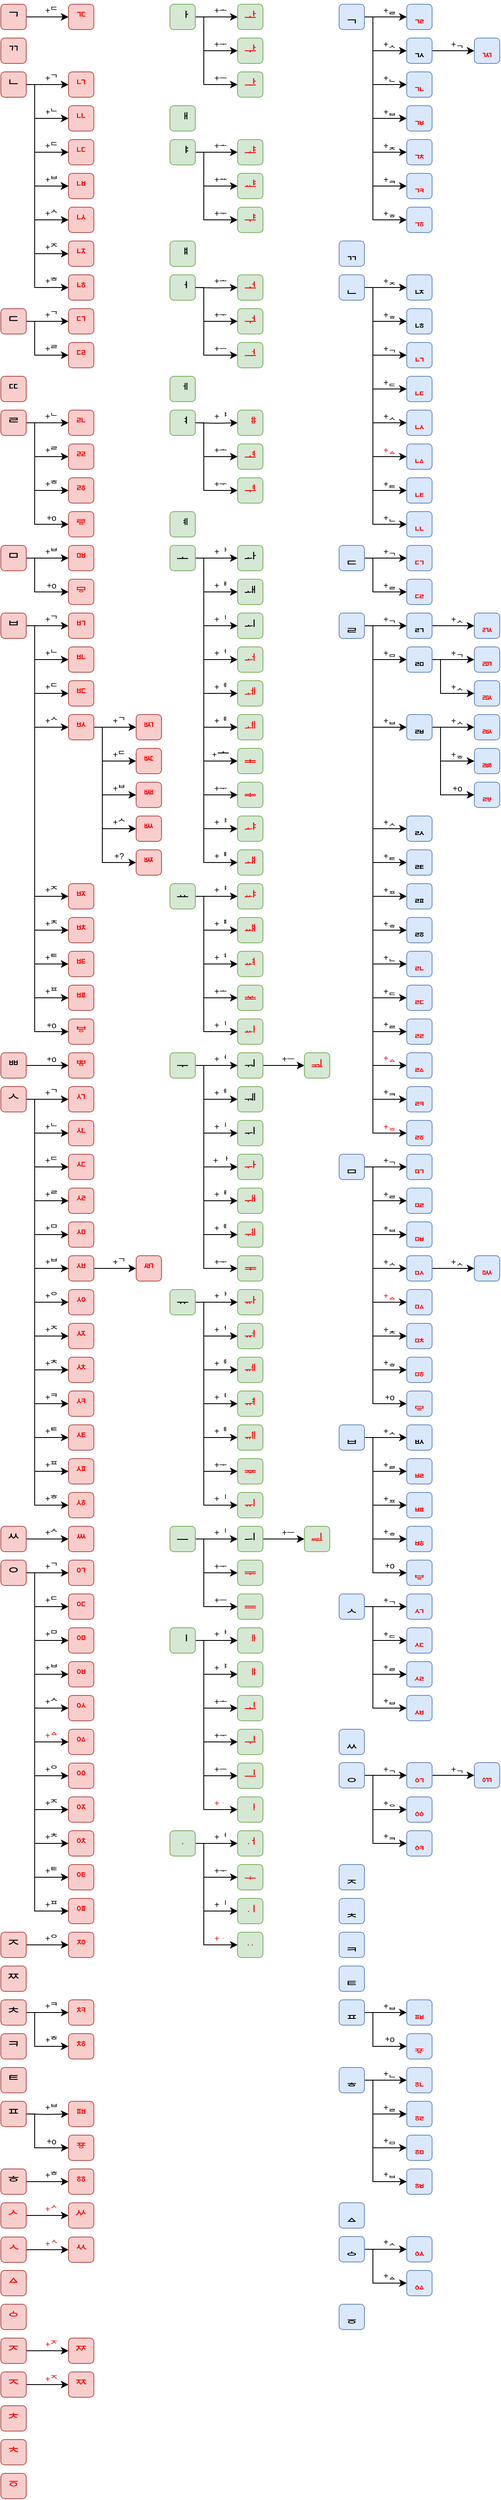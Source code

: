 <mxfile version="13.0.3" type="device"><diagram id="c-geA-1a5OdS0vf2apst" name="Page-1"><mxGraphModel dx="351" dy="1563" grid="1" gridSize="10" guides="1" tooltips="1" connect="1" arrows="1" fold="1" page="1" pageScale="1" pageWidth="827" pageHeight="1169" math="0" shadow="0"><root><mxCell id="0"/><mxCell id="1" parent="0"/><mxCell id="0MGYTnqqOfG3heUFd0S7-4" style="edgeStyle=orthogonalEdgeStyle;rounded=0;orthogonalLoop=1;jettySize=auto;html=1;entryX=0;entryY=0.5;entryDx=0;entryDy=0;fontSize=16;" parent="1" source="0MGYTnqqOfG3heUFd0S7-1" target="0MGYTnqqOfG3heUFd0S7-2" edge="1"><mxGeometry relative="1" as="geometry"/></mxCell><mxCell id="0MGYTnqqOfG3heUFd0S7-1" value="ᄀ" style="rounded=1;whiteSpace=wrap;html=1;fillColor=#f8cecc;strokeColor=#b85450;fontSize=16;" parent="1" vertex="1"><mxGeometry x="40" width="30" height="30" as="geometry"/></mxCell><mxCell id="0MGYTnqqOfG3heUFd0S7-2" value="ᅚ" style="rounded=1;whiteSpace=wrap;html=1;fillColor=#f8cecc;strokeColor=#b85450;fontSize=16;fontColor=#FF0000;" parent="1" vertex="1"><mxGeometry x="120" width="30" height="30" as="geometry"/></mxCell><mxCell id="0MGYTnqqOfG3heUFd0S7-5" value="ᄁ" style="rounded=1;whiteSpace=wrap;html=1;fillColor=#f8cecc;strokeColor=#b85450;fontSize=16;" parent="1" vertex="1"><mxGeometry x="40" y="40" width="30" height="30" as="geometry"/></mxCell><mxCell id="0MGYTnqqOfG3heUFd0S7-17" style="edgeStyle=orthogonalEdgeStyle;rounded=0;orthogonalLoop=1;jettySize=auto;html=1;entryX=0;entryY=0.5;entryDx=0;entryDy=0;fontColor=#FF0000;fontSize=16;" parent="1" source="0MGYTnqqOfG3heUFd0S7-7" target="0MGYTnqqOfG3heUFd0S7-8" edge="1"><mxGeometry relative="1" as="geometry"/></mxCell><mxCell id="0MGYTnqqOfG3heUFd0S7-18" style="edgeStyle=orthogonalEdgeStyle;rounded=0;orthogonalLoop=1;jettySize=auto;html=1;fontColor=#FF0000;fontSize=16;" parent="1" target="0MGYTnqqOfG3heUFd0S7-9" edge="1"><mxGeometry relative="1" as="geometry"><mxPoint x="60" y="95" as="sourcePoint"/><Array as="points"><mxPoint x="80" y="95"/><mxPoint x="80" y="135"/></Array></mxGeometry></mxCell><mxCell id="0MGYTnqqOfG3heUFd0S7-21" style="edgeStyle=orthogonalEdgeStyle;rounded=0;orthogonalLoop=1;jettySize=auto;html=1;fontColor=#FF0000;fontSize=16;" parent="1" source="0MGYTnqqOfG3heUFd0S7-7" target="0MGYTnqqOfG3heUFd0S7-13" edge="1"><mxGeometry relative="1" as="geometry"><Array as="points"><mxPoint x="80" y="95"/><mxPoint x="80" y="255"/></Array></mxGeometry></mxCell><mxCell id="0MGYTnqqOfG3heUFd0S7-22" style="edgeStyle=orthogonalEdgeStyle;rounded=0;orthogonalLoop=1;jettySize=auto;html=1;fontColor=#FF0000;fontSize=16;" parent="1" source="0MGYTnqqOfG3heUFd0S7-7" target="0MGYTnqqOfG3heUFd0S7-14" edge="1"><mxGeometry relative="1" as="geometry"><Array as="points"><mxPoint x="80" y="95"/><mxPoint x="80" y="295"/></Array></mxGeometry></mxCell><mxCell id="0MGYTnqqOfG3heUFd0S7-23" style="edgeStyle=orthogonalEdgeStyle;rounded=0;orthogonalLoop=1;jettySize=auto;html=1;fontColor=#FF0000;fontSize=16;" parent="1" source="0MGYTnqqOfG3heUFd0S7-7" target="0MGYTnqqOfG3heUFd0S7-15" edge="1"><mxGeometry relative="1" as="geometry"><Array as="points"><mxPoint x="80" y="95"/><mxPoint x="80" y="335"/></Array></mxGeometry></mxCell><mxCell id="0MGYTnqqOfG3heUFd0S7-31" style="edgeStyle=orthogonalEdgeStyle;rounded=0;orthogonalLoop=1;jettySize=auto;html=1;fontSize=16;fontColor=#000000;" parent="1" source="0MGYTnqqOfG3heUFd0S7-7" target="0MGYTnqqOfG3heUFd0S7-10" edge="1"><mxGeometry relative="1" as="geometry"><Array as="points"><mxPoint x="80" y="95"/><mxPoint x="80" y="175"/></Array></mxGeometry></mxCell><mxCell id="0MGYTnqqOfG3heUFd0S7-7" value="ᄂ" style="rounded=1;whiteSpace=wrap;html=1;fillColor=#f8cecc;strokeColor=#b85450;fontSize=16;" parent="1" vertex="1"><mxGeometry x="40" y="80" width="30" height="30" as="geometry"/></mxCell><mxCell id="0MGYTnqqOfG3heUFd0S7-8" value="ᄓ" style="rounded=1;whiteSpace=wrap;html=1;fillColor=#f8cecc;strokeColor=#b85450;fontSize=16;fontColor=#FF0000;" parent="1" vertex="1"><mxGeometry x="120" y="80" width="30" height="30" as="geometry"/></mxCell><mxCell id="0MGYTnqqOfG3heUFd0S7-9" value="ᄔ" style="rounded=1;whiteSpace=wrap;html=1;fillColor=#f8cecc;strokeColor=#b85450;fontSize=16;fontColor=#FF0000;" parent="1" vertex="1"><mxGeometry x="120" y="120" width="30" height="30" as="geometry"/></mxCell><mxCell id="0MGYTnqqOfG3heUFd0S7-10" value="ᄕ" style="rounded=1;whiteSpace=wrap;html=1;fillColor=#f8cecc;strokeColor=#b85450;fontSize=16;fontColor=#FF0000;" parent="1" vertex="1"><mxGeometry x="120" y="160" width="30" height="30" as="geometry"/></mxCell><mxCell id="0MGYTnqqOfG3heUFd0S7-13" value="ᅛ" style="rounded=1;whiteSpace=wrap;html=1;fillColor=#f8cecc;strokeColor=#b85450;fontSize=16;fontColor=#FF0000;" parent="1" vertex="1"><mxGeometry x="120" y="240" width="30" height="30" as="geometry"/></mxCell><mxCell id="0MGYTnqqOfG3heUFd0S7-14" value="ᅜ" style="rounded=1;whiteSpace=wrap;html=1;fillColor=#f8cecc;strokeColor=#b85450;fontSize=16;fontColor=#FF0000;" parent="1" vertex="1"><mxGeometry x="120" y="280" width="30" height="30" as="geometry"/></mxCell><mxCell id="0MGYTnqqOfG3heUFd0S7-15" value="ᅝ" style="rounded=1;whiteSpace=wrap;html=1;fillColor=#f8cecc;strokeColor=#b85450;fontSize=16;fontColor=#FF0000;" parent="1" vertex="1"><mxGeometry x="120" y="320" width="30" height="30" as="geometry"/></mxCell><mxCell id="0MGYTnqqOfG3heUFd0S7-16" value="ᅞ" style="rounded=1;whiteSpace=wrap;html=1;fillColor=#f8cecc;strokeColor=#b85450;fontSize=16;fontColor=#FF0000;" parent="1" vertex="1"><mxGeometry x="120" y="400" width="30" height="30" as="geometry"/></mxCell><mxCell id="0MGYTnqqOfG3heUFd0S7-20" style="edgeStyle=orthogonalEdgeStyle;rounded=0;orthogonalLoop=1;jettySize=auto;html=1;fontColor=#FF0000;exitX=1;exitY=0.5;exitDx=0;exitDy=0;entryX=0;entryY=0.5;entryDx=0;entryDy=0;fontSize=16;" parent="1" source="0MGYTnqqOfG3heUFd0S7-7" target="0MGYTnqqOfG3heUFd0S7-11" edge="1"><mxGeometry relative="1" as="geometry"><mxPoint x="70" y="100" as="sourcePoint"/><mxPoint x="90" y="160" as="targetPoint"/><Array as="points"><mxPoint x="80" y="95"/><mxPoint x="80" y="215"/></Array></mxGeometry></mxCell><mxCell id="0MGYTnqqOfG3heUFd0S7-27" style="edgeStyle=orthogonalEdgeStyle;rounded=0;orthogonalLoop=1;jettySize=auto;html=1;entryX=0;entryY=0.5;entryDx=0;entryDy=0;fontColor=#FF0000;fontSize=16;" parent="1" source="0MGYTnqqOfG3heUFd0S7-25" target="0MGYTnqqOfG3heUFd0S7-26" edge="1"><mxGeometry relative="1" as="geometry"/></mxCell><mxCell id="0MGYTnqqOfG3heUFd0S7-28" style="edgeStyle=orthogonalEdgeStyle;rounded=0;orthogonalLoop=1;jettySize=auto;html=1;entryX=0;entryY=0.5;entryDx=0;entryDy=0;fontColor=#FF0000;fontSize=16;" parent="1" source="0MGYTnqqOfG3heUFd0S7-25" target="0MGYTnqqOfG3heUFd0S7-16" edge="1"><mxGeometry relative="1" as="geometry"><Array as="points"><mxPoint x="80" y="375"/><mxPoint x="80" y="415"/></Array></mxGeometry></mxCell><mxCell id="0MGYTnqqOfG3heUFd0S7-25" value="ᄃ" style="rounded=1;whiteSpace=wrap;html=1;fillColor=#f8cecc;strokeColor=#b85450;fontSize=16;" parent="1" vertex="1"><mxGeometry x="40" y="360" width="30" height="30" as="geometry"/></mxCell><mxCell id="0MGYTnqqOfG3heUFd0S7-26" value="ᄗ" style="rounded=1;whiteSpace=wrap;html=1;fillColor=#f8cecc;strokeColor=#b85450;fontSize=16;fontColor=#FF0000;" parent="1" vertex="1"><mxGeometry x="120" y="360" width="30" height="30" as="geometry"/></mxCell><mxCell id="0MGYTnqqOfG3heUFd0S7-11" value="ᄖ" style="rounded=1;whiteSpace=wrap;html=1;fillColor=#f8cecc;strokeColor=#b85450;fontSize=16;fontColor=#FF0000;" parent="1" vertex="1"><mxGeometry x="120" y="200" width="30" height="30" as="geometry"/></mxCell><mxCell id="0MGYTnqqOfG3heUFd0S7-30" style="edgeStyle=orthogonalEdgeStyle;rounded=0;orthogonalLoop=1;jettySize=auto;html=1;fontColor=#FF0000;fontSize=16;" parent="1" source="0MGYTnqqOfG3heUFd0S7-7" target="0MGYTnqqOfG3heUFd0S7-11" edge="1"><mxGeometry relative="1" as="geometry"><mxPoint x="70" y="110" as="sourcePoint"/><mxPoint x="135.034" y="190" as="targetPoint"/><Array as="points"><mxPoint x="80" y="95"/><mxPoint x="80" y="215"/></Array></mxGeometry></mxCell><mxCell id="0MGYTnqqOfG3heUFd0S7-32" value="&lt;font style=&quot;font-size: 10px&quot;&gt;+ᄀ&lt;/font&gt;" style="text;html=1;strokeColor=none;fillColor=none;align=center;verticalAlign=middle;whiteSpace=wrap;rounded=0;fontSize=16;fontColor=#000000;" parent="1" vertex="1"><mxGeometry x="90" y="80" width="20" height="10" as="geometry"/></mxCell><mxCell id="0MGYTnqqOfG3heUFd0S7-33" value="&lt;font style=&quot;font-size: 10px&quot;&gt;+ᄂ&lt;/font&gt;" style="text;html=1;strokeColor=none;fillColor=none;align=center;verticalAlign=middle;whiteSpace=wrap;rounded=0;fontSize=16;fontColor=#000000;" parent="1" vertex="1"><mxGeometry x="90" y="120" width="20" height="10" as="geometry"/></mxCell><mxCell id="0MGYTnqqOfG3heUFd0S7-34" value="&lt;font style=&quot;font-size: 10px&quot;&gt;+ᄃ&lt;br&gt;&lt;/font&gt;" style="text;html=1;strokeColor=none;fillColor=none;align=center;verticalAlign=middle;whiteSpace=wrap;rounded=0;fontSize=16;fontColor=#000000;" parent="1" vertex="1"><mxGeometry x="90" y="160" width="20" height="10" as="geometry"/></mxCell><mxCell id="0MGYTnqqOfG3heUFd0S7-36" value="&lt;font style=&quot;font-size: 10px&quot;&gt;+ᄇ&lt;/font&gt;" style="text;html=1;strokeColor=none;fillColor=none;align=center;verticalAlign=middle;whiteSpace=wrap;rounded=0;fontSize=16;fontColor=#000000;" parent="1" vertex="1"><mxGeometry x="90" y="200" width="20" height="10" as="geometry"/></mxCell><mxCell id="0MGYTnqqOfG3heUFd0S7-37" value="&lt;font style=&quot;font-size: 10px&quot;&gt;+ᄉ&lt;/font&gt;" style="text;html=1;strokeColor=none;fillColor=none;align=center;verticalAlign=middle;whiteSpace=wrap;rounded=0;fontSize=16;fontColor=#000000;" parent="1" vertex="1"><mxGeometry x="90" y="240" width="20" height="10" as="geometry"/></mxCell><mxCell id="0MGYTnqqOfG3heUFd0S7-38" value="&lt;font style=&quot;font-size: 10px&quot;&gt;+ᄌ&lt;/font&gt;" style="text;html=1;strokeColor=none;fillColor=none;align=center;verticalAlign=middle;whiteSpace=wrap;rounded=0;fontSize=16;fontColor=#000000;" parent="1" vertex="1"><mxGeometry x="90" y="280" width="20" height="10" as="geometry"/></mxCell><mxCell id="0MGYTnqqOfG3heUFd0S7-39" value="&lt;font style=&quot;font-size: 10px&quot;&gt;+ᄀ&lt;/font&gt;" style="text;html=1;strokeColor=none;fillColor=none;align=center;verticalAlign=middle;whiteSpace=wrap;rounded=0;fontSize=16;fontColor=#000000;" parent="1" vertex="1"><mxGeometry x="90" y="360" width="20" height="10" as="geometry"/></mxCell><mxCell id="0MGYTnqqOfG3heUFd0S7-40" value="&lt;font style=&quot;font-size: 10px&quot;&gt;+ᄅ&lt;/font&gt;" style="text;html=1;strokeColor=none;fillColor=none;align=center;verticalAlign=middle;whiteSpace=wrap;rounded=0;fontSize=16;fontColor=#000000;" parent="1" vertex="1"><mxGeometry x="90" y="400" width="20" height="10" as="geometry"/></mxCell><mxCell id="0MGYTnqqOfG3heUFd0S7-41" value="&lt;font style=&quot;font-size: 10px&quot;&gt;+ᄒ&lt;/font&gt;" style="text;html=1;strokeColor=none;fillColor=none;align=center;verticalAlign=middle;whiteSpace=wrap;rounded=0;fontSize=16;fontColor=#000000;" parent="1" vertex="1"><mxGeometry x="90" y="320" width="20" height="10" as="geometry"/></mxCell><mxCell id="0MGYTnqqOfG3heUFd0S7-42" value="&lt;font style=&quot;font-size: 10px&quot;&gt;+ᄃ&lt;br&gt;&lt;/font&gt;" style="text;html=1;strokeColor=none;fillColor=none;align=center;verticalAlign=middle;whiteSpace=wrap;rounded=0;fontSize=16;fontColor=#000000;" parent="1" vertex="1"><mxGeometry x="90" width="20" height="10" as="geometry"/></mxCell><mxCell id="0MGYTnqqOfG3heUFd0S7-43" value="ᄄ" style="rounded=1;whiteSpace=wrap;html=1;fillColor=#f8cecc;strokeColor=#b85450;fontSize=16;" parent="1" vertex="1"><mxGeometry x="40" y="440" width="30" height="30" as="geometry"/></mxCell><mxCell id="0MGYTnqqOfG3heUFd0S7-92" style="edgeStyle=orthogonalEdgeStyle;rounded=0;orthogonalLoop=1;jettySize=auto;html=1;entryX=0;entryY=0.5;entryDx=0;entryDy=0;fontSize=16;fontColor=#FF0000;" parent="1" source="0MGYTnqqOfG3heUFd0S7-44" target="0MGYTnqqOfG3heUFd0S7-84" edge="1"><mxGeometry relative="1" as="geometry"/></mxCell><mxCell id="0MGYTnqqOfG3heUFd0S7-93" style="edgeStyle=orthogonalEdgeStyle;rounded=0;orthogonalLoop=1;jettySize=auto;html=1;entryX=0;entryY=0.5;entryDx=0;entryDy=0;fontSize=16;fontColor=#FF0000;" parent="1" source="0MGYTnqqOfG3heUFd0S7-44" target="0MGYTnqqOfG3heUFd0S7-85" edge="1"><mxGeometry relative="1" as="geometry"><Array as="points"><mxPoint x="80" y="495"/><mxPoint x="80" y="535"/></Array></mxGeometry></mxCell><mxCell id="0MGYTnqqOfG3heUFd0S7-94" style="edgeStyle=orthogonalEdgeStyle;rounded=0;orthogonalLoop=1;jettySize=auto;html=1;entryX=0;entryY=0.5;entryDx=0;entryDy=0;fontSize=16;fontColor=#FF0000;" parent="1" source="0MGYTnqqOfG3heUFd0S7-44" target="0MGYTnqqOfG3heUFd0S7-87" edge="1"><mxGeometry relative="1" as="geometry"><Array as="points"><mxPoint x="80" y="495"/><mxPoint x="80" y="575"/></Array></mxGeometry></mxCell><mxCell id="0MGYTnqqOfG3heUFd0S7-95" style="edgeStyle=orthogonalEdgeStyle;rounded=0;orthogonalLoop=1;jettySize=auto;html=1;entryX=0;entryY=0.5;entryDx=0;entryDy=0;fontSize=16;fontColor=#FF0000;" parent="1" source="0MGYTnqqOfG3heUFd0S7-44" target="0MGYTnqqOfG3heUFd0S7-86" edge="1"><mxGeometry relative="1" as="geometry"><Array as="points"><mxPoint x="80" y="495"/><mxPoint x="80" y="615"/></Array></mxGeometry></mxCell><mxCell id="0MGYTnqqOfG3heUFd0S7-44" value="ᄅ" style="rounded=1;whiteSpace=wrap;html=1;fillColor=#f8cecc;strokeColor=#b85450;fontSize=16;" parent="1" vertex="1"><mxGeometry x="40" y="480" width="30" height="30" as="geometry"/></mxCell><mxCell id="0MGYTnqqOfG3heUFd0S7-101" style="edgeStyle=orthogonalEdgeStyle;rounded=0;orthogonalLoop=1;jettySize=auto;html=1;entryX=0;entryY=0.5;entryDx=0;entryDy=0;fontSize=16;fontColor=#FF0000;" parent="1" source="0MGYTnqqOfG3heUFd0S7-45" target="0MGYTnqqOfG3heUFd0S7-98" edge="1"><mxGeometry relative="1" as="geometry"/></mxCell><mxCell id="0MGYTnqqOfG3heUFd0S7-102" style="edgeStyle=orthogonalEdgeStyle;rounded=0;orthogonalLoop=1;jettySize=auto;html=1;entryX=0;entryY=0.5;entryDx=0;entryDy=0;fontSize=16;fontColor=#FF0000;" parent="1" source="0MGYTnqqOfG3heUFd0S7-45" target="0MGYTnqqOfG3heUFd0S7-97" edge="1"><mxGeometry relative="1" as="geometry"><Array as="points"><mxPoint x="80" y="655"/><mxPoint x="80" y="695"/></Array></mxGeometry></mxCell><mxCell id="0MGYTnqqOfG3heUFd0S7-45" value="ᄆ" style="rounded=1;whiteSpace=wrap;html=1;fillColor=#f8cecc;strokeColor=#b85450;fontSize=16;" parent="1" vertex="1"><mxGeometry x="40" y="640" width="30" height="30" as="geometry"/></mxCell><mxCell id="0MGYTnqqOfG3heUFd0S7-118" style="edgeStyle=orthogonalEdgeStyle;rounded=0;orthogonalLoop=1;jettySize=auto;html=1;entryX=0;entryY=0.5;entryDx=0;entryDy=0;fontSize=16;fontColor=#FF0000;" parent="1" source="0MGYTnqqOfG3heUFd0S7-46" target="0MGYTnqqOfG3heUFd0S7-103" edge="1"><mxGeometry relative="1" as="geometry"/></mxCell><mxCell id="0MGYTnqqOfG3heUFd0S7-119" style="edgeStyle=orthogonalEdgeStyle;rounded=0;orthogonalLoop=1;jettySize=auto;html=1;entryX=0;entryY=0.5;entryDx=0;entryDy=0;fontSize=16;fontColor=#FF0000;" parent="1" source="0MGYTnqqOfG3heUFd0S7-46" target="0MGYTnqqOfG3heUFd0S7-104" edge="1"><mxGeometry relative="1" as="geometry"><Array as="points"><mxPoint x="80" y="735"/><mxPoint x="80" y="775"/></Array></mxGeometry></mxCell><mxCell id="0MGYTnqqOfG3heUFd0S7-121" style="edgeStyle=orthogonalEdgeStyle;rounded=0;orthogonalLoop=1;jettySize=auto;html=1;fontSize=16;fontColor=#FF0000;" parent="1" source="0MGYTnqqOfG3heUFd0S7-46" target="0MGYTnqqOfG3heUFd0S7-106" edge="1"><mxGeometry relative="1" as="geometry"><Array as="points"><mxPoint x="80" y="735"/><mxPoint x="80" y="815"/></Array></mxGeometry></mxCell><mxCell id="0MGYTnqqOfG3heUFd0S7-122" style="edgeStyle=orthogonalEdgeStyle;rounded=0;orthogonalLoop=1;jettySize=auto;html=1;fontSize=16;fontColor=#FF0000;" parent="1" source="0MGYTnqqOfG3heUFd0S7-46" target="0MGYTnqqOfG3heUFd0S7-105" edge="1"><mxGeometry relative="1" as="geometry"><Array as="points"><mxPoint x="80" y="735"/><mxPoint x="80" y="855"/></Array></mxGeometry></mxCell><mxCell id="0MGYTnqqOfG3heUFd0S7-128" style="edgeStyle=orthogonalEdgeStyle;rounded=0;orthogonalLoop=1;jettySize=auto;html=1;fontSize=16;fontColor=#FF0000;" parent="1" source="0MGYTnqqOfG3heUFd0S7-46" target="0MGYTnqqOfG3heUFd0S7-108" edge="1"><mxGeometry relative="1" as="geometry"><Array as="points"><mxPoint x="80" y="735"/><mxPoint x="80" y="1055"/></Array></mxGeometry></mxCell><mxCell id="0MGYTnqqOfG3heUFd0S7-129" style="edgeStyle=orthogonalEdgeStyle;rounded=0;orthogonalLoop=1;jettySize=auto;html=1;entryX=0;entryY=0.5;entryDx=0;entryDy=0;fontSize=16;fontColor=#FF0000;" parent="1" source="0MGYTnqqOfG3heUFd0S7-46" target="0MGYTnqqOfG3heUFd0S7-107" edge="1"><mxGeometry relative="1" as="geometry"><Array as="points"><mxPoint x="80" y="735"/><mxPoint x="80" y="1095"/></Array></mxGeometry></mxCell><mxCell id="0MGYTnqqOfG3heUFd0S7-130" style="edgeStyle=orthogonalEdgeStyle;rounded=0;orthogonalLoop=1;jettySize=auto;html=1;entryX=0;entryY=0.5;entryDx=0;entryDy=0;fontSize=16;fontColor=#FF0000;" parent="1" source="0MGYTnqqOfG3heUFd0S7-46" target="0MGYTnqqOfG3heUFd0S7-110" edge="1"><mxGeometry relative="1" as="geometry"><Array as="points"><mxPoint x="80" y="735"/><mxPoint x="80" y="1135"/></Array></mxGeometry></mxCell><mxCell id="0MGYTnqqOfG3heUFd0S7-131" style="edgeStyle=orthogonalEdgeStyle;rounded=0;orthogonalLoop=1;jettySize=auto;html=1;entryX=0;entryY=0.5;entryDx=0;entryDy=0;fontSize=16;fontColor=#FF0000;" parent="1" source="0MGYTnqqOfG3heUFd0S7-46" target="0MGYTnqqOfG3heUFd0S7-109" edge="1"><mxGeometry relative="1" as="geometry"><Array as="points"><mxPoint x="80" y="735"/><mxPoint x="80" y="1175"/></Array></mxGeometry></mxCell><mxCell id="0MGYTnqqOfG3heUFd0S7-132" style="edgeStyle=orthogonalEdgeStyle;rounded=0;orthogonalLoop=1;jettySize=auto;html=1;entryX=0;entryY=0.5;entryDx=0;entryDy=0;fontSize=16;fontColor=#FF0000;" parent="1" source="0MGYTnqqOfG3heUFd0S7-46" target="0MGYTnqqOfG3heUFd0S7-112" edge="1"><mxGeometry relative="1" as="geometry"><Array as="points"><mxPoint x="80" y="735"/><mxPoint x="80" y="1215"/></Array></mxGeometry></mxCell><mxCell id="0MGYTnqqOfG3heUFd0S7-46" value="ᄇ" style="rounded=1;whiteSpace=wrap;html=1;fillColor=#f8cecc;strokeColor=#b85450;fontSize=16;" parent="1" vertex="1"><mxGeometry x="40" y="720" width="30" height="30" as="geometry"/></mxCell><mxCell id="0MGYTnqqOfG3heUFd0S7-150" style="edgeStyle=orthogonalEdgeStyle;rounded=0;orthogonalLoop=1;jettySize=auto;html=1;entryX=0;entryY=0.5;entryDx=0;entryDy=0;fontSize=16;fontColor=#FF0000;" parent="1" source="0MGYTnqqOfG3heUFd0S7-47" target="0MGYTnqqOfG3heUFd0S7-148" edge="1"><mxGeometry relative="1" as="geometry"/></mxCell><mxCell id="0MGYTnqqOfG3heUFd0S7-47" value="ᄈ" style="rounded=1;whiteSpace=wrap;html=1;fillColor=#f8cecc;strokeColor=#b85450;fontSize=16;" parent="1" vertex="1"><mxGeometry x="40" y="1240" width="30" height="30" as="geometry"/></mxCell><mxCell id="0MGYTnqqOfG3heUFd0S7-165" style="edgeStyle=orthogonalEdgeStyle;rounded=0;orthogonalLoop=1;jettySize=auto;html=1;entryX=0;entryY=0.5;entryDx=0;entryDy=0;fontSize=16;fontColor=#FF0000;" parent="1" source="0MGYTnqqOfG3heUFd0S7-56" target="0MGYTnqqOfG3heUFd0S7-152" edge="1"><mxGeometry relative="1" as="geometry"/></mxCell><mxCell id="0MGYTnqqOfG3heUFd0S7-166" style="edgeStyle=orthogonalEdgeStyle;rounded=0;orthogonalLoop=1;jettySize=auto;html=1;entryX=0;entryY=0.5;entryDx=0;entryDy=0;fontSize=16;fontColor=#FF0000;" parent="1" source="0MGYTnqqOfG3heUFd0S7-56" target="0MGYTnqqOfG3heUFd0S7-151" edge="1"><mxGeometry relative="1" as="geometry"><Array as="points"><mxPoint x="80" y="1295"/><mxPoint x="80" y="1335"/></Array></mxGeometry></mxCell><mxCell id="0MGYTnqqOfG3heUFd0S7-167" style="edgeStyle=orthogonalEdgeStyle;rounded=0;orthogonalLoop=1;jettySize=auto;html=1;entryX=0;entryY=0.5;entryDx=0;entryDy=0;fontSize=16;fontColor=#FF0000;" parent="1" source="0MGYTnqqOfG3heUFd0S7-56" target="0MGYTnqqOfG3heUFd0S7-154" edge="1"><mxGeometry relative="1" as="geometry"><Array as="points"><mxPoint x="80" y="1295"/><mxPoint x="80" y="1375"/></Array></mxGeometry></mxCell><mxCell id="0MGYTnqqOfG3heUFd0S7-168" style="edgeStyle=orthogonalEdgeStyle;rounded=0;orthogonalLoop=1;jettySize=auto;html=1;entryX=0;entryY=0.5;entryDx=0;entryDy=0;fontSize=16;fontColor=#FF0000;" parent="1" source="0MGYTnqqOfG3heUFd0S7-56" target="0MGYTnqqOfG3heUFd0S7-153" edge="1"><mxGeometry relative="1" as="geometry"><Array as="points"><mxPoint x="80" y="1295"/><mxPoint x="80" y="1415"/></Array></mxGeometry></mxCell><mxCell id="0MGYTnqqOfG3heUFd0S7-170" style="edgeStyle=orthogonalEdgeStyle;rounded=0;orthogonalLoop=1;jettySize=auto;html=1;entryX=0;entryY=0.5;entryDx=0;entryDy=0;fontSize=16;fontColor=#FF0000;" parent="1" source="0MGYTnqqOfG3heUFd0S7-56" target="0MGYTnqqOfG3heUFd0S7-155" edge="1"><mxGeometry relative="1" as="geometry"><Array as="points"><mxPoint x="80" y="1295"/><mxPoint x="80" y="1455"/></Array></mxGeometry></mxCell><mxCell id="0MGYTnqqOfG3heUFd0S7-171" style="edgeStyle=orthogonalEdgeStyle;rounded=0;orthogonalLoop=1;jettySize=auto;html=1;entryX=0;entryY=0.5;entryDx=0;entryDy=0;fontSize=16;fontColor=#FF0000;" parent="1" source="0MGYTnqqOfG3heUFd0S7-56" target="0MGYTnqqOfG3heUFd0S7-156" edge="1"><mxGeometry relative="1" as="geometry"><Array as="points"><mxPoint x="80" y="1295"/><mxPoint x="80" y="1495"/></Array></mxGeometry></mxCell><mxCell id="0MGYTnqqOfG3heUFd0S7-172" style="edgeStyle=orthogonalEdgeStyle;rounded=0;orthogonalLoop=1;jettySize=auto;html=1;entryX=0;entryY=0.5;entryDx=0;entryDy=0;fontSize=16;fontColor=#FF0000;" parent="1" source="0MGYTnqqOfG3heUFd0S7-56" target="0MGYTnqqOfG3heUFd0S7-158" edge="1"><mxGeometry relative="1" as="geometry"><Array as="points"><mxPoint x="80" y="1295"/><mxPoint x="80" y="1535"/></Array></mxGeometry></mxCell><mxCell id="0MGYTnqqOfG3heUFd0S7-173" style="edgeStyle=orthogonalEdgeStyle;rounded=0;orthogonalLoop=1;jettySize=auto;html=1;entryX=0;entryY=0.5;entryDx=0;entryDy=0;fontSize=16;fontColor=#FF0000;" parent="1" source="0MGYTnqqOfG3heUFd0S7-56" target="0MGYTnqqOfG3heUFd0S7-157" edge="1"><mxGeometry relative="1" as="geometry"><Array as="points"><mxPoint x="80" y="1295"/><mxPoint x="80" y="1575"/></Array></mxGeometry></mxCell><mxCell id="0MGYTnqqOfG3heUFd0S7-174" style="edgeStyle=orthogonalEdgeStyle;rounded=0;orthogonalLoop=1;jettySize=auto;html=1;entryX=0;entryY=0.5;entryDx=0;entryDy=0;fontSize=16;fontColor=#FF0000;" parent="1" source="0MGYTnqqOfG3heUFd0S7-56" target="0MGYTnqqOfG3heUFd0S7-160" edge="1"><mxGeometry relative="1" as="geometry"><Array as="points"><mxPoint x="80" y="1295"/><mxPoint x="80" y="1615"/></Array></mxGeometry></mxCell><mxCell id="0MGYTnqqOfG3heUFd0S7-175" style="edgeStyle=orthogonalEdgeStyle;rounded=0;orthogonalLoop=1;jettySize=auto;html=1;entryX=0;entryY=0.5;entryDx=0;entryDy=0;fontSize=16;fontColor=#FF0000;" parent="1" source="0MGYTnqqOfG3heUFd0S7-56" target="0MGYTnqqOfG3heUFd0S7-159" edge="1"><mxGeometry relative="1" as="geometry"><Array as="points"><mxPoint x="80" y="1295"/><mxPoint x="80" y="1655"/></Array></mxGeometry></mxCell><mxCell id="0MGYTnqqOfG3heUFd0S7-176" style="edgeStyle=orthogonalEdgeStyle;rounded=0;orthogonalLoop=1;jettySize=auto;html=1;entryX=0;entryY=0.5;entryDx=0;entryDy=0;fontSize=16;fontColor=#FF0000;" parent="1" source="0MGYTnqqOfG3heUFd0S7-56" target="0MGYTnqqOfG3heUFd0S7-161" edge="1"><mxGeometry relative="1" as="geometry"><Array as="points"><mxPoint x="80" y="1295"/><mxPoint x="80" y="1695"/></Array></mxGeometry></mxCell><mxCell id="0MGYTnqqOfG3heUFd0S7-177" style="edgeStyle=orthogonalEdgeStyle;rounded=0;orthogonalLoop=1;jettySize=auto;html=1;entryX=0;entryY=0.5;entryDx=0;entryDy=0;fontSize=16;fontColor=#FF0000;" parent="1" source="0MGYTnqqOfG3heUFd0S7-56" target="0MGYTnqqOfG3heUFd0S7-162" edge="1"><mxGeometry relative="1" as="geometry"><Array as="points"><mxPoint x="80" y="1295"/><mxPoint x="80" y="1735"/></Array></mxGeometry></mxCell><mxCell id="0MGYTnqqOfG3heUFd0S7-178" style="edgeStyle=orthogonalEdgeStyle;rounded=0;orthogonalLoop=1;jettySize=auto;html=1;entryX=0;entryY=0.5;entryDx=0;entryDy=0;fontSize=16;fontColor=#FF0000;" parent="1" source="0MGYTnqqOfG3heUFd0S7-56" target="0MGYTnqqOfG3heUFd0S7-163" edge="1"><mxGeometry relative="1" as="geometry"><Array as="points"><mxPoint x="80" y="1295"/><mxPoint x="80" y="1775"/></Array></mxGeometry></mxCell><mxCell id="0MGYTnqqOfG3heUFd0S7-56" value="ᄉ" style="rounded=1;whiteSpace=wrap;html=1;fillColor=#f8cecc;strokeColor=#b85450;fontSize=16;" parent="1" vertex="1"><mxGeometry x="40" y="1280" width="30" height="30" as="geometry"/></mxCell><mxCell id="0MGYTnqqOfG3heUFd0S7-195" style="edgeStyle=orthogonalEdgeStyle;rounded=0;orthogonalLoop=1;jettySize=auto;html=1;entryX=0;entryY=0.5;entryDx=0;entryDy=0;fontSize=16;fontColor=#FF0000;" parent="1" source="0MGYTnqqOfG3heUFd0S7-61" target="0MGYTnqqOfG3heUFd0S7-194" edge="1"><mxGeometry relative="1" as="geometry"/></mxCell><mxCell id="0MGYTnqqOfG3heUFd0S7-61" value="ᄊ" style="rounded=1;whiteSpace=wrap;html=1;fillColor=#f8cecc;strokeColor=#b85450;fontSize=16;" parent="1" vertex="1"><mxGeometry x="40" y="1800" width="30" height="30" as="geometry"/></mxCell><mxCell id="0MGYTnqqOfG3heUFd0S7-208" style="edgeStyle=orthogonalEdgeStyle;rounded=0;orthogonalLoop=1;jettySize=auto;html=1;entryX=0;entryY=0.5;entryDx=0;entryDy=0;fontSize=16;fontColor=#FF0000;" parent="1" source="0MGYTnqqOfG3heUFd0S7-62" target="0MGYTnqqOfG3heUFd0S7-198" edge="1"><mxGeometry relative="1" as="geometry"/></mxCell><mxCell id="0MGYTnqqOfG3heUFd0S7-209" style="edgeStyle=orthogonalEdgeStyle;rounded=0;orthogonalLoop=1;jettySize=auto;html=1;entryX=0;entryY=0.5;entryDx=0;entryDy=0;fontSize=16;fontColor=#FF0000;" parent="1" source="0MGYTnqqOfG3heUFd0S7-62" target="0MGYTnqqOfG3heUFd0S7-197" edge="1"><mxGeometry relative="1" as="geometry"><Array as="points"><mxPoint x="80" y="1855"/><mxPoint x="80" y="1895"/></Array></mxGeometry></mxCell><mxCell id="0MGYTnqqOfG3heUFd0S7-210" style="edgeStyle=orthogonalEdgeStyle;rounded=0;orthogonalLoop=1;jettySize=auto;html=1;entryX=0;entryY=0.5;entryDx=0;entryDy=0;fontSize=16;fontColor=#FF0000;" parent="1" source="0MGYTnqqOfG3heUFd0S7-62" target="0MGYTnqqOfG3heUFd0S7-199" edge="1"><mxGeometry relative="1" as="geometry"><Array as="points"><mxPoint x="80" y="1855"/><mxPoint x="80" y="1935"/></Array></mxGeometry></mxCell><mxCell id="0MGYTnqqOfG3heUFd0S7-211" style="edgeStyle=orthogonalEdgeStyle;rounded=0;orthogonalLoop=1;jettySize=auto;html=1;entryX=0;entryY=0.5;entryDx=0;entryDy=0;fontSize=16;fontColor=#FF0000;" parent="1" source="0MGYTnqqOfG3heUFd0S7-62" target="0MGYTnqqOfG3heUFd0S7-200" edge="1"><mxGeometry relative="1" as="geometry"><Array as="points"><mxPoint x="80" y="1855"/><mxPoint x="80" y="1975"/></Array></mxGeometry></mxCell><mxCell id="0MGYTnqqOfG3heUFd0S7-212" style="edgeStyle=orthogonalEdgeStyle;rounded=0;orthogonalLoop=1;jettySize=auto;html=1;entryX=0;entryY=0.5;entryDx=0;entryDy=0;fontSize=16;fontColor=#FF0000;" parent="1" source="0MGYTnqqOfG3heUFd0S7-62" target="0MGYTnqqOfG3heUFd0S7-202" edge="1"><mxGeometry relative="1" as="geometry"><Array as="points"><mxPoint x="80" y="1855"/><mxPoint x="80" y="2015"/></Array></mxGeometry></mxCell><mxCell id="0MGYTnqqOfG3heUFd0S7-213" style="edgeStyle=orthogonalEdgeStyle;rounded=0;orthogonalLoop=1;jettySize=auto;html=1;entryX=0;entryY=0.5;entryDx=0;entryDy=0;fontSize=16;fontColor=#FF0000;" parent="1" source="0MGYTnqqOfG3heUFd0S7-62" target="0MGYTnqqOfG3heUFd0S7-201" edge="1"><mxGeometry relative="1" as="geometry"><Array as="points"><mxPoint x="80" y="1855"/><mxPoint x="80" y="2055"/></Array></mxGeometry></mxCell><mxCell id="0MGYTnqqOfG3heUFd0S7-214" style="edgeStyle=orthogonalEdgeStyle;rounded=0;orthogonalLoop=1;jettySize=auto;html=1;entryX=0;entryY=0.5;entryDx=0;entryDy=0;fontSize=16;fontColor=#FF0000;" parent="1" source="0MGYTnqqOfG3heUFd0S7-62" target="0MGYTnqqOfG3heUFd0S7-204" edge="1"><mxGeometry relative="1" as="geometry"><Array as="points"><mxPoint x="80" y="1855"/><mxPoint x="80" y="2095"/></Array></mxGeometry></mxCell><mxCell id="0MGYTnqqOfG3heUFd0S7-215" style="edgeStyle=orthogonalEdgeStyle;rounded=0;orthogonalLoop=1;jettySize=auto;html=1;entryX=0;entryY=0.5;entryDx=0;entryDy=0;fontSize=16;fontColor=#FF0000;" parent="1" source="0MGYTnqqOfG3heUFd0S7-62" target="0MGYTnqqOfG3heUFd0S7-203" edge="1"><mxGeometry relative="1" as="geometry"><Array as="points"><mxPoint x="80" y="1855"/><mxPoint x="80" y="2135"/></Array></mxGeometry></mxCell><mxCell id="0MGYTnqqOfG3heUFd0S7-216" style="edgeStyle=orthogonalEdgeStyle;rounded=0;orthogonalLoop=1;jettySize=auto;html=1;entryX=0;entryY=0.5;entryDx=0;entryDy=0;fontSize=16;fontColor=#FF0000;" parent="1" source="0MGYTnqqOfG3heUFd0S7-62" target="0MGYTnqqOfG3heUFd0S7-205" edge="1"><mxGeometry relative="1" as="geometry"><Array as="points"><mxPoint x="80" y="1855"/><mxPoint x="80" y="2175"/></Array></mxGeometry></mxCell><mxCell id="0MGYTnqqOfG3heUFd0S7-217" style="edgeStyle=orthogonalEdgeStyle;rounded=0;orthogonalLoop=1;jettySize=auto;html=1;entryX=0;entryY=0.5;entryDx=0;entryDy=0;fontSize=16;fontColor=#FF0000;" parent="1" source="0MGYTnqqOfG3heUFd0S7-62" target="0MGYTnqqOfG3heUFd0S7-206" edge="1"><mxGeometry relative="1" as="geometry"><Array as="points"><mxPoint x="80" y="1855"/><mxPoint x="80" y="2215"/></Array></mxGeometry></mxCell><mxCell id="0MGYTnqqOfG3heUFd0S7-218" style="edgeStyle=orthogonalEdgeStyle;rounded=0;orthogonalLoop=1;jettySize=auto;html=1;entryX=0;entryY=0.5;entryDx=0;entryDy=0;fontSize=16;fontColor=#FF0000;" parent="1" source="0MGYTnqqOfG3heUFd0S7-62" target="0MGYTnqqOfG3heUFd0S7-207" edge="1"><mxGeometry relative="1" as="geometry"><Array as="points"><mxPoint x="80" y="1855"/><mxPoint x="80" y="2255"/></Array></mxGeometry></mxCell><mxCell id="0MGYTnqqOfG3heUFd0S7-62" value="ᄋ" style="rounded=1;whiteSpace=wrap;html=1;fillColor=#f8cecc;strokeColor=#b85450;fontSize=16;" parent="1" vertex="1"><mxGeometry x="40" y="1840" width="30" height="30" as="geometry"/></mxCell><mxCell id="0MGYTnqqOfG3heUFd0S7-232" style="edgeStyle=orthogonalEdgeStyle;rounded=0;orthogonalLoop=1;jettySize=auto;html=1;entryX=0;entryY=0.5;entryDx=0;entryDy=0;fontSize=16;fontColor=#FF0000;" parent="1" source="0MGYTnqqOfG3heUFd0S7-63" target="0MGYTnqqOfG3heUFd0S7-231" edge="1"><mxGeometry relative="1" as="geometry"/></mxCell><mxCell id="0MGYTnqqOfG3heUFd0S7-63" value="ᄌ" style="rounded=1;whiteSpace=wrap;html=1;fillColor=#f8cecc;strokeColor=#b85450;fontSize=16;" parent="1" vertex="1"><mxGeometry x="40" y="2280" width="30" height="30" as="geometry"/></mxCell><mxCell id="0MGYTnqqOfG3heUFd0S7-64" value="ᄍ" style="rounded=1;whiteSpace=wrap;html=1;fillColor=#f8cecc;strokeColor=#b85450;fontSize=16;" parent="1" vertex="1"><mxGeometry x="40" y="2320" width="30" height="30" as="geometry"/></mxCell><mxCell id="0MGYTnqqOfG3heUFd0S7-240" style="edgeStyle=orthogonalEdgeStyle;rounded=0;orthogonalLoop=1;jettySize=auto;html=1;entryX=0;entryY=0.5;entryDx=0;entryDy=0;fontSize=16;fontColor=#FF0000;" parent="1" source="0MGYTnqqOfG3heUFd0S7-65" target="0MGYTnqqOfG3heUFd0S7-236" edge="1"><mxGeometry relative="1" as="geometry"/></mxCell><mxCell id="0MGYTnqqOfG3heUFd0S7-241" style="edgeStyle=orthogonalEdgeStyle;rounded=0;orthogonalLoop=1;jettySize=auto;html=1;entryX=0;entryY=0.5;entryDx=0;entryDy=0;fontSize=16;fontColor=#FF0000;" parent="1" source="0MGYTnqqOfG3heUFd0S7-65" target="0MGYTnqqOfG3heUFd0S7-238" edge="1"><mxGeometry relative="1" as="geometry"><Array as="points"><mxPoint x="80" y="2375"/><mxPoint x="80" y="2415"/></Array></mxGeometry></mxCell><mxCell id="0MGYTnqqOfG3heUFd0S7-65" value="ᄎ" style="rounded=1;whiteSpace=wrap;html=1;fillColor=#f8cecc;strokeColor=#b85450;fontSize=16;" parent="1" vertex="1"><mxGeometry x="40" y="2360" width="30" height="30" as="geometry"/></mxCell><mxCell id="0MGYTnqqOfG3heUFd0S7-66" value="ᄏ" style="rounded=1;whiteSpace=wrap;html=1;fillColor=#f8cecc;strokeColor=#b85450;fontSize=16;" parent="1" vertex="1"><mxGeometry x="40" y="2400" width="30" height="30" as="geometry"/></mxCell><mxCell id="0MGYTnqqOfG3heUFd0S7-67" value="ᄐ" style="rounded=1;whiteSpace=wrap;html=1;fillColor=#f8cecc;strokeColor=#b85450;fontSize=16;" parent="1" vertex="1"><mxGeometry x="40" y="2440" width="30" height="30" as="geometry"/></mxCell><mxCell id="0MGYTnqqOfG3heUFd0S7-68" value="ᄑ" style="rounded=1;whiteSpace=wrap;html=1;fillColor=#f8cecc;strokeColor=#b85450;fontSize=16;" parent="1" vertex="1"><mxGeometry x="40" y="2480" width="30" height="30" as="geometry"/></mxCell><mxCell id="0MGYTnqqOfG3heUFd0S7-250" style="edgeStyle=orthogonalEdgeStyle;rounded=0;orthogonalLoop=1;jettySize=auto;html=1;entryX=0;entryY=0.5;entryDx=0;entryDy=0;fontSize=16;fontColor=#FF0000;" parent="1" source="0MGYTnqqOfG3heUFd0S7-69" target="0MGYTnqqOfG3heUFd0S7-248" edge="1"><mxGeometry relative="1" as="geometry"/></mxCell><mxCell id="0MGYTnqqOfG3heUFd0S7-69" value="ᄒ" style="rounded=1;whiteSpace=wrap;html=1;fillColor=#f8cecc;strokeColor=#b85450;fontSize=16;" parent="1" vertex="1"><mxGeometry x="40" y="2560" width="30" height="30" as="geometry"/></mxCell><mxCell id="nYMN1V8F1A1WNueWDeBz-1" style="edgeStyle=orthogonalEdgeStyle;rounded=0;orthogonalLoop=1;jettySize=auto;html=1;entryX=0;entryY=0.5;entryDx=0;entryDy=0;" edge="1" parent="1" source="0MGYTnqqOfG3heUFd0S7-70" target="0MGYTnqqOfG3heUFd0S7-71"><mxGeometry relative="1" as="geometry"/></mxCell><mxCell id="0MGYTnqqOfG3heUFd0S7-70" value="ᄼ" style="rounded=1;whiteSpace=wrap;html=1;fillColor=#f8cecc;strokeColor=#b85450;fontSize=16;fontColor=#FF0000;" parent="1" vertex="1"><mxGeometry x="40" y="2600" width="30" height="30" as="geometry"/></mxCell><mxCell id="0MGYTnqqOfG3heUFd0S7-71" value="ᄽ" style="rounded=1;whiteSpace=wrap;html=1;fillColor=#f8cecc;strokeColor=#b85450;fontSize=16;fontColor=#FF0000;" parent="1" vertex="1"><mxGeometry x="120" y="2600" width="30" height="30" as="geometry"/></mxCell><mxCell id="nYMN1V8F1A1WNueWDeBz-2" style="edgeStyle=orthogonalEdgeStyle;rounded=0;orthogonalLoop=1;jettySize=auto;html=1;entryX=0;entryY=0.5;entryDx=0;entryDy=0;" edge="1" parent="1" source="0MGYTnqqOfG3heUFd0S7-72" target="0MGYTnqqOfG3heUFd0S7-73"><mxGeometry relative="1" as="geometry"/></mxCell><mxCell id="0MGYTnqqOfG3heUFd0S7-72" value="ᄾ" style="rounded=1;whiteSpace=wrap;html=1;fillColor=#f8cecc;strokeColor=#b85450;fontSize=16;fontColor=#FF0000;" parent="1" vertex="1"><mxGeometry x="40" y="2640.5" width="30" height="30" as="geometry"/></mxCell><mxCell id="0MGYTnqqOfG3heUFd0S7-73" value="ᄿ" style="rounded=1;whiteSpace=wrap;html=1;fillColor=#f8cecc;strokeColor=#b85450;fontSize=16;fontColor=#FF0000;" parent="1" vertex="1"><mxGeometry x="120" y="2640.5" width="30" height="30" as="geometry"/></mxCell><mxCell id="0MGYTnqqOfG3heUFd0S7-74" value="ᅀ" style="rounded=1;whiteSpace=wrap;html=1;fillColor=#f8cecc;strokeColor=#b85450;fontSize=16;fontColor=#FF0000;" parent="1" vertex="1"><mxGeometry x="40" y="2680" width="30" height="30" as="geometry"/></mxCell><mxCell id="0MGYTnqqOfG3heUFd0S7-75" value="ᅌ" style="rounded=1;whiteSpace=wrap;html=1;fillColor=#f8cecc;strokeColor=#b85450;fontSize=16;fontColor=#FF0000;" parent="1" vertex="1"><mxGeometry x="40" y="2720" width="30" height="30" as="geometry"/></mxCell><mxCell id="nYMN1V8F1A1WNueWDeBz-3" style="edgeStyle=orthogonalEdgeStyle;rounded=0;orthogonalLoop=1;jettySize=auto;html=1;entryX=0;entryY=0.5;entryDx=0;entryDy=0;" edge="1" parent="1" source="0MGYTnqqOfG3heUFd0S7-76" target="0MGYTnqqOfG3heUFd0S7-77"><mxGeometry relative="1" as="geometry"/></mxCell><mxCell id="0MGYTnqqOfG3heUFd0S7-76" value="ᅎ" style="rounded=1;whiteSpace=wrap;html=1;fillColor=#f8cecc;strokeColor=#b85450;fontSize=16;fontColor=#FF0000;" parent="1" vertex="1"><mxGeometry x="40" y="2760" width="30" height="30" as="geometry"/></mxCell><mxCell id="0MGYTnqqOfG3heUFd0S7-77" value="ᅏ" style="rounded=1;whiteSpace=wrap;html=1;fillColor=#f8cecc;strokeColor=#b85450;fontSize=16;fontColor=#FF0000;" parent="1" vertex="1"><mxGeometry x="120" y="2760" width="30" height="30" as="geometry"/></mxCell><mxCell id="nYMN1V8F1A1WNueWDeBz-4" style="edgeStyle=orthogonalEdgeStyle;rounded=0;orthogonalLoop=1;jettySize=auto;html=1;entryX=0;entryY=0.5;entryDx=0;entryDy=0;" edge="1" parent="1" source="0MGYTnqqOfG3heUFd0S7-78" target="0MGYTnqqOfG3heUFd0S7-79"><mxGeometry relative="1" as="geometry"/></mxCell><mxCell id="0MGYTnqqOfG3heUFd0S7-78" value="ᅐ" style="rounded=1;whiteSpace=wrap;html=1;fillColor=#f8cecc;strokeColor=#b85450;fontSize=16;fontColor=#FF0000;" parent="1" vertex="1"><mxGeometry x="40" y="2800" width="30" height="30" as="geometry"/></mxCell><mxCell id="0MGYTnqqOfG3heUFd0S7-79" value="ᅑ" style="rounded=1;whiteSpace=wrap;html=1;fillColor=#f8cecc;strokeColor=#b85450;fontSize=16;fontColor=#FF0000;" parent="1" vertex="1"><mxGeometry x="120" y="2800" width="30" height="30" as="geometry"/></mxCell><mxCell id="0MGYTnqqOfG3heUFd0S7-80" value="ᅔ" style="rounded=1;whiteSpace=wrap;html=1;fillColor=#f8cecc;strokeColor=#b85450;fontSize=16;fontColor=#FF0000;" parent="1" vertex="1"><mxGeometry x="40" y="2840" width="30" height="30" as="geometry"/></mxCell><mxCell id="0MGYTnqqOfG3heUFd0S7-81" value="ᅕ" style="rounded=1;whiteSpace=wrap;html=1;fillColor=#f8cecc;strokeColor=#b85450;fontSize=16;fontColor=#FF0000;" parent="1" vertex="1"><mxGeometry x="40" y="2880" width="30" height="30" as="geometry"/></mxCell><mxCell id="0MGYTnqqOfG3heUFd0S7-82" value="ᅙ" style="rounded=1;whiteSpace=wrap;html=1;fillColor=#f8cecc;strokeColor=#b85450;fontSize=16;fontColor=#FF0000;" parent="1" vertex="1"><mxGeometry x="40" y="2920" width="30" height="30" as="geometry"/></mxCell><mxCell id="0MGYTnqqOfG3heUFd0S7-84" value="ᄘ" style="rounded=1;whiteSpace=wrap;html=1;fillColor=#f8cecc;strokeColor=#b85450;fontSize=16;fontColor=#FF0000;" parent="1" vertex="1"><mxGeometry x="120" y="480" width="30" height="30" as="geometry"/></mxCell><mxCell id="0MGYTnqqOfG3heUFd0S7-85" value="ᄙ" style="rounded=1;whiteSpace=wrap;html=1;fillColor=#f8cecc;strokeColor=#b85450;fontSize=16;fontColor=#FF0000;" parent="1" vertex="1"><mxGeometry x="120" y="520" width="30" height="30" as="geometry"/></mxCell><mxCell id="0MGYTnqqOfG3heUFd0S7-86" value="ᄛ" style="rounded=1;whiteSpace=wrap;html=1;fillColor=#f8cecc;strokeColor=#b85450;fontSize=16;fontColor=#FF0000;" parent="1" vertex="1"><mxGeometry x="120" y="600" width="30" height="30" as="geometry"/></mxCell><mxCell id="0MGYTnqqOfG3heUFd0S7-87" value="ᄚ" style="rounded=1;whiteSpace=wrap;html=1;fillColor=#f8cecc;strokeColor=#b85450;fontSize=16;fontColor=#FF0000;" parent="1" vertex="1"><mxGeometry x="120" y="560" width="30" height="30" as="geometry"/></mxCell><mxCell id="0MGYTnqqOfG3heUFd0S7-89" value="&lt;span style=&quot;font-size: 10px&quot;&gt;+ᄒ&lt;/span&gt;" style="text;html=1;strokeColor=none;fillColor=none;align=center;verticalAlign=middle;whiteSpace=wrap;rounded=0;fontSize=16;fontColor=#000000;" parent="1" vertex="1"><mxGeometry x="90" y="560" width="20" height="10" as="geometry"/></mxCell><mxCell id="0MGYTnqqOfG3heUFd0S7-90" value="&lt;font style=&quot;font-size: 10px&quot;&gt;+o&lt;/font&gt;" style="text;html=1;strokeColor=none;fillColor=none;align=center;verticalAlign=middle;whiteSpace=wrap;rounded=0;fontSize=16;fontColor=#000000;" parent="1" vertex="1"><mxGeometry x="90" y="600" width="20" height="10" as="geometry"/></mxCell><mxCell id="0MGYTnqqOfG3heUFd0S7-91" value="&lt;font style=&quot;font-size: 10px&quot;&gt;+ᄅ&lt;/font&gt;" style="text;html=1;strokeColor=none;fillColor=none;align=center;verticalAlign=middle;whiteSpace=wrap;rounded=0;fontSize=16;fontColor=#000000;" parent="1" vertex="1"><mxGeometry x="90" y="520" width="20" height="10" as="geometry"/></mxCell><mxCell id="0MGYTnqqOfG3heUFd0S7-96" value="&lt;font style=&quot;font-size: 10px&quot;&gt;+ᄂ&lt;/font&gt;" style="text;html=1;strokeColor=none;fillColor=none;align=center;verticalAlign=middle;whiteSpace=wrap;rounded=0;fontSize=16;fontColor=#000000;" parent="1" vertex="1"><mxGeometry x="90" y="480" width="20" height="10" as="geometry"/></mxCell><mxCell id="0MGYTnqqOfG3heUFd0S7-97" value="ᄝ" style="rounded=1;whiteSpace=wrap;html=1;fillColor=#f8cecc;strokeColor=#b85450;fontSize=16;fontColor=#FF0000;" parent="1" vertex="1"><mxGeometry x="120" y="680" width="30" height="30" as="geometry"/></mxCell><mxCell id="0MGYTnqqOfG3heUFd0S7-98" value="ᄜ" style="rounded=1;whiteSpace=wrap;html=1;fillColor=#f8cecc;strokeColor=#b85450;fontSize=16;fontColor=#FF0000;" parent="1" vertex="1"><mxGeometry x="120" y="640" width="30" height="30" as="geometry"/></mxCell><mxCell id="0MGYTnqqOfG3heUFd0S7-99" value="&lt;span style=&quot;font-size: 10px&quot;&gt;+ᄇ&lt;/span&gt;" style="text;html=1;strokeColor=none;fillColor=none;align=center;verticalAlign=middle;whiteSpace=wrap;rounded=0;fontSize=16;fontColor=#000000;" parent="1" vertex="1"><mxGeometry x="90" y="640" width="20" height="10" as="geometry"/></mxCell><mxCell id="0MGYTnqqOfG3heUFd0S7-100" value="&lt;font style=&quot;font-size: 10px&quot;&gt;+o&lt;/font&gt;" style="text;html=1;strokeColor=none;fillColor=none;align=center;verticalAlign=middle;whiteSpace=wrap;rounded=0;fontSize=16;fontColor=#000000;" parent="1" vertex="1"><mxGeometry x="90" y="680" width="20" height="10" as="geometry"/></mxCell><mxCell id="0MGYTnqqOfG3heUFd0S7-103" value="ᄞ" style="rounded=1;whiteSpace=wrap;html=1;fillColor=#f8cecc;strokeColor=#b85450;fontSize=16;fontColor=#FF0000;" parent="1" vertex="1"><mxGeometry x="120" y="720" width="30" height="30" as="geometry"/></mxCell><mxCell id="0MGYTnqqOfG3heUFd0S7-104" value="ᄟ" style="rounded=1;whiteSpace=wrap;html=1;fillColor=#f8cecc;strokeColor=#b85450;fontSize=16;fontColor=#FF0000;" parent="1" vertex="1"><mxGeometry x="120" y="760" width="30" height="30" as="geometry"/></mxCell><mxCell id="0MGYTnqqOfG3heUFd0S7-123" style="edgeStyle=orthogonalEdgeStyle;rounded=0;orthogonalLoop=1;jettySize=auto;html=1;entryX=0;entryY=0.5;entryDx=0;entryDy=0;fontSize=16;fontColor=#FF0000;" parent="1" source="0MGYTnqqOfG3heUFd0S7-105" target="0MGYTnqqOfG3heUFd0S7-114" edge="1"><mxGeometry relative="1" as="geometry"/></mxCell><mxCell id="0MGYTnqqOfG3heUFd0S7-124" style="edgeStyle=orthogonalEdgeStyle;rounded=0;orthogonalLoop=1;jettySize=auto;html=1;fontSize=16;fontColor=#FF0000;" parent="1" source="0MGYTnqqOfG3heUFd0S7-105" target="0MGYTnqqOfG3heUFd0S7-113" edge="1"><mxGeometry relative="1" as="geometry"><Array as="points"><mxPoint x="160" y="855"/><mxPoint x="160" y="895"/></Array></mxGeometry></mxCell><mxCell id="0MGYTnqqOfG3heUFd0S7-125" style="edgeStyle=orthogonalEdgeStyle;rounded=0;orthogonalLoop=1;jettySize=auto;html=1;fontSize=16;fontColor=#FF0000;" parent="1" source="0MGYTnqqOfG3heUFd0S7-105" target="0MGYTnqqOfG3heUFd0S7-116" edge="1"><mxGeometry relative="1" as="geometry"><Array as="points"><mxPoint x="160" y="855"/><mxPoint x="160" y="935"/></Array></mxGeometry></mxCell><mxCell id="0MGYTnqqOfG3heUFd0S7-126" style="edgeStyle=orthogonalEdgeStyle;rounded=0;orthogonalLoop=1;jettySize=auto;html=1;fontSize=16;fontColor=#FF0000;" parent="1" source="0MGYTnqqOfG3heUFd0S7-105" target="0MGYTnqqOfG3heUFd0S7-115" edge="1"><mxGeometry relative="1" as="geometry"><Array as="points"><mxPoint x="160" y="855"/><mxPoint x="160" y="975"/></Array></mxGeometry></mxCell><mxCell id="0MGYTnqqOfG3heUFd0S7-127" style="edgeStyle=orthogonalEdgeStyle;rounded=0;orthogonalLoop=1;jettySize=auto;html=1;fontSize=16;fontColor=#FF0000;" parent="1" source="0MGYTnqqOfG3heUFd0S7-105" target="0MGYTnqqOfG3heUFd0S7-117" edge="1"><mxGeometry relative="1" as="geometry"><Array as="points"><mxPoint x="160" y="855"/><mxPoint x="160" y="1015"/></Array></mxGeometry></mxCell><mxCell id="0MGYTnqqOfG3heUFd0S7-105" value="ᄡ" style="rounded=1;whiteSpace=wrap;html=1;fillColor=#f8cecc;strokeColor=#b85450;fontSize=16;fontColor=#FF0000;" parent="1" vertex="1"><mxGeometry x="120" y="840" width="30" height="30" as="geometry"/></mxCell><mxCell id="0MGYTnqqOfG3heUFd0S7-106" value="ᄠ" style="rounded=1;whiteSpace=wrap;html=1;fillColor=#f8cecc;strokeColor=#b85450;fontSize=16;fontColor=#FF0000;" parent="1" vertex="1"><mxGeometry x="120" y="800" width="30" height="30" as="geometry"/></mxCell><mxCell id="0MGYTnqqOfG3heUFd0S7-107" value="ᄨ" style="rounded=1;whiteSpace=wrap;html=1;fillColor=#f8cecc;strokeColor=#b85450;fontSize=16;fontColor=#FF0000;" parent="1" vertex="1"><mxGeometry x="120" y="1080" width="30" height="30" as="geometry"/></mxCell><mxCell id="0MGYTnqqOfG3heUFd0S7-108" value="ᄧ" style="rounded=1;whiteSpace=wrap;html=1;fillColor=#f8cecc;strokeColor=#b85450;fontSize=16;fontColor=#FF0000;" parent="1" vertex="1"><mxGeometry x="120" y="1040" width="30" height="30" as="geometry"/></mxCell><mxCell id="0MGYTnqqOfG3heUFd0S7-109" value="ᄪ" style="rounded=1;whiteSpace=wrap;html=1;fillColor=#f8cecc;strokeColor=#b85450;fontSize=16;fontColor=#FF0000;" parent="1" vertex="1"><mxGeometry x="120" y="1160" width="30" height="30" as="geometry"/></mxCell><mxCell id="0MGYTnqqOfG3heUFd0S7-110" value="ᄩ" style="rounded=1;whiteSpace=wrap;html=1;fillColor=#f8cecc;strokeColor=#b85450;fontSize=16;fontColor=#FF0000;" parent="1" vertex="1"><mxGeometry x="120" y="1120" width="30" height="30" as="geometry"/></mxCell><mxCell id="0MGYTnqqOfG3heUFd0S7-112" value="ᄫ" style="rounded=1;whiteSpace=wrap;html=1;fillColor=#f8cecc;strokeColor=#b85450;fontSize=16;fontColor=#FF0000;" parent="1" vertex="1"><mxGeometry x="120" y="1200" width="30" height="30" as="geometry"/></mxCell><mxCell id="0MGYTnqqOfG3heUFd0S7-113" value="ᄣ" style="rounded=1;whiteSpace=wrap;html=1;fillColor=#f8cecc;strokeColor=#b85450;fontSize=16;fontColor=#FF0000;" parent="1" vertex="1"><mxGeometry x="200" y="880" width="30" height="30" as="geometry"/></mxCell><mxCell id="0MGYTnqqOfG3heUFd0S7-114" value="ᄢ" style="rounded=1;whiteSpace=wrap;html=1;fillColor=#f8cecc;strokeColor=#b85450;fontSize=16;fontColor=#FF0000;" parent="1" vertex="1"><mxGeometry x="200" y="840" width="30" height="30" as="geometry"/></mxCell><mxCell id="0MGYTnqqOfG3heUFd0S7-115" value="ᄥ" style="rounded=1;whiteSpace=wrap;html=1;fillColor=#f8cecc;strokeColor=#b85450;fontSize=16;fontColor=#FF0000;" parent="1" vertex="1"><mxGeometry x="200" y="960" width="30" height="30" as="geometry"/></mxCell><mxCell id="0MGYTnqqOfG3heUFd0S7-116" value="ᄤ" style="rounded=1;whiteSpace=wrap;html=1;fillColor=#f8cecc;strokeColor=#b85450;fontSize=16;fontColor=#FF0000;" parent="1" vertex="1"><mxGeometry x="200" y="920" width="30" height="30" as="geometry"/></mxCell><mxCell id="0MGYTnqqOfG3heUFd0S7-117" value="ᄦ" style="rounded=1;whiteSpace=wrap;html=1;fillColor=#f8cecc;strokeColor=#b85450;fontSize=16;fontColor=#FF0000;" parent="1" vertex="1"><mxGeometry x="200" y="1000" width="30" height="30" as="geometry"/></mxCell><mxCell id="0MGYTnqqOfG3heUFd0S7-133" value="&lt;font style=&quot;font-size: 10px&quot;&gt;+ᄀ&lt;/font&gt;" style="text;html=1;strokeColor=none;fillColor=none;align=center;verticalAlign=middle;whiteSpace=wrap;rounded=0;fontSize=16;fontColor=#000000;" parent="1" vertex="1"><mxGeometry x="90" y="720" width="20" height="10" as="geometry"/></mxCell><mxCell id="0MGYTnqqOfG3heUFd0S7-134" value="&lt;font style=&quot;font-size: 10px&quot;&gt;+ᄂ&lt;br&gt;&lt;/font&gt;" style="text;html=1;strokeColor=none;fillColor=none;align=center;verticalAlign=middle;whiteSpace=wrap;rounded=0;fontSize=16;fontColor=#000000;" parent="1" vertex="1"><mxGeometry x="90" y="760" width="20" height="10" as="geometry"/></mxCell><mxCell id="0MGYTnqqOfG3heUFd0S7-136" value="&lt;font style=&quot;font-size: 10px&quot;&gt;+ᄃ&lt;/font&gt;" style="text;html=1;strokeColor=none;fillColor=none;align=center;verticalAlign=middle;whiteSpace=wrap;rounded=0;fontSize=16;fontColor=#000000;" parent="1" vertex="1"><mxGeometry x="90" y="800" width="20" height="10" as="geometry"/></mxCell><mxCell id="0MGYTnqqOfG3heUFd0S7-137" value="&lt;font style=&quot;font-size: 10px&quot;&gt;+ᄉ&lt;/font&gt;" style="text;html=1;strokeColor=none;fillColor=none;align=center;verticalAlign=middle;whiteSpace=wrap;rounded=0;fontSize=16;fontColor=#000000;" parent="1" vertex="1"><mxGeometry x="90" y="840" width="20" height="10" as="geometry"/></mxCell><mxCell id="0MGYTnqqOfG3heUFd0S7-138" value="&lt;font style=&quot;font-size: 10px&quot;&gt;+ᄀ&lt;/font&gt;" style="text;html=1;strokeColor=none;fillColor=none;align=center;verticalAlign=middle;whiteSpace=wrap;rounded=0;fontSize=16;fontColor=#000000;" parent="1" vertex="1"><mxGeometry x="170" y="840" width="20" height="10" as="geometry"/></mxCell><mxCell id="0MGYTnqqOfG3heUFd0S7-139" value="&lt;font style=&quot;font-size: 10px&quot;&gt;+ᄃ&lt;/font&gt;" style="text;html=1;strokeColor=none;fillColor=none;align=center;verticalAlign=middle;whiteSpace=wrap;rounded=0;fontSize=16;fontColor=#000000;" parent="1" vertex="1"><mxGeometry x="170" y="880" width="20" height="10" as="geometry"/></mxCell><mxCell id="0MGYTnqqOfG3heUFd0S7-140" value="&lt;font style=&quot;font-size: 10px&quot;&gt;+ᄇ&lt;/font&gt;" style="text;html=1;strokeColor=none;fillColor=none;align=center;verticalAlign=middle;whiteSpace=wrap;rounded=0;fontSize=16;fontColor=#000000;" parent="1" vertex="1"><mxGeometry x="170" y="920" width="20" height="10" as="geometry"/></mxCell><mxCell id="0MGYTnqqOfG3heUFd0S7-141" value="&lt;font style=&quot;font-size: 10px&quot;&gt;+ᄉ&lt;/font&gt;" style="text;html=1;strokeColor=none;fillColor=none;align=center;verticalAlign=middle;whiteSpace=wrap;rounded=0;fontSize=16;fontColor=#000000;" parent="1" vertex="1"><mxGeometry x="170" y="960" width="20" height="10" as="geometry"/></mxCell><mxCell id="0MGYTnqqOfG3heUFd0S7-142" value="&lt;font style=&quot;font-size: 10px&quot;&gt;+ᄌ&lt;/font&gt;" style="text;html=1;strokeColor=none;fillColor=none;align=center;verticalAlign=middle;whiteSpace=wrap;rounded=0;fontSize=16;fontColor=#000000;" parent="1" vertex="1"><mxGeometry x="90" y="1040" width="20" height="10" as="geometry"/></mxCell><mxCell id="0MGYTnqqOfG3heUFd0S7-143" value="&lt;font style=&quot;font-size: 10px&quot;&gt;+ᄎ&lt;/font&gt;" style="text;html=1;strokeColor=none;fillColor=none;align=center;verticalAlign=middle;whiteSpace=wrap;rounded=0;fontSize=16;fontColor=#000000;" parent="1" vertex="1"><mxGeometry x="90" y="1080" width="20" height="10" as="geometry"/></mxCell><mxCell id="0MGYTnqqOfG3heUFd0S7-144" value="&lt;font style=&quot;font-size: 10px&quot;&gt;+ᄐ&lt;/font&gt;" style="text;html=1;strokeColor=none;fillColor=none;align=center;verticalAlign=middle;whiteSpace=wrap;rounded=0;fontSize=16;fontColor=#000000;" parent="1" vertex="1"><mxGeometry x="90" y="1120" width="20" height="10" as="geometry"/></mxCell><mxCell id="0MGYTnqqOfG3heUFd0S7-145" value="&lt;font style=&quot;font-size: 10px&quot;&gt;+ᄑ&lt;/font&gt;" style="text;html=1;strokeColor=none;fillColor=none;align=center;verticalAlign=middle;whiteSpace=wrap;rounded=0;fontSize=16;fontColor=#000000;" parent="1" vertex="1"><mxGeometry x="90" y="1160" width="20" height="10" as="geometry"/></mxCell><mxCell id="0MGYTnqqOfG3heUFd0S7-146" value="&lt;font style=&quot;font-size: 10px&quot;&gt;+o&lt;/font&gt;" style="text;html=1;strokeColor=none;fillColor=none;align=center;verticalAlign=middle;whiteSpace=wrap;rounded=0;fontSize=16;fontColor=#000000;" parent="1" vertex="1"><mxGeometry x="90" y="1200" width="20" height="10" as="geometry"/></mxCell><mxCell id="0MGYTnqqOfG3heUFd0S7-147" value="&lt;font style=&quot;font-size: 10px&quot;&gt;+?&lt;/font&gt;" style="text;html=1;strokeColor=none;fillColor=none;align=center;verticalAlign=middle;whiteSpace=wrap;rounded=0;fontSize=16;fontColor=#000000;" parent="1" vertex="1"><mxGeometry x="170" y="1000" width="20" height="10" as="geometry"/></mxCell><mxCell id="0MGYTnqqOfG3heUFd0S7-148" value="ᄬ" style="rounded=1;whiteSpace=wrap;html=1;fillColor=#f8cecc;strokeColor=#b85450;fontSize=16;fontColor=#FF0000;" parent="1" vertex="1"><mxGeometry x="120" y="1240" width="30" height="30" as="geometry"/></mxCell><mxCell id="0MGYTnqqOfG3heUFd0S7-149" value="&lt;font style=&quot;font-size: 10px&quot;&gt;+o&lt;/font&gt;" style="text;html=1;strokeColor=none;fillColor=none;align=center;verticalAlign=middle;whiteSpace=wrap;rounded=0;fontSize=16;fontColor=#000000;" parent="1" vertex="1"><mxGeometry x="90" y="1240" width="20" height="10" as="geometry"/></mxCell><mxCell id="0MGYTnqqOfG3heUFd0S7-151" value="ᄮ" style="rounded=1;whiteSpace=wrap;html=1;fillColor=#f8cecc;strokeColor=#b85450;fontSize=16;fontColor=#FF0000;" parent="1" vertex="1"><mxGeometry x="120" y="1320" width="30" height="30" as="geometry"/></mxCell><mxCell id="0MGYTnqqOfG3heUFd0S7-152" value="ᄭ" style="rounded=1;whiteSpace=wrap;html=1;fillColor=#f8cecc;strokeColor=#b85450;fontSize=16;fontColor=#FF0000;" parent="1" vertex="1"><mxGeometry x="120" y="1280" width="30" height="30" as="geometry"/></mxCell><mxCell id="0MGYTnqqOfG3heUFd0S7-153" value="ᄰ" style="rounded=1;whiteSpace=wrap;html=1;fillColor=#f8cecc;strokeColor=#b85450;fontSize=16;fontColor=#FF0000;" parent="1" vertex="1"><mxGeometry x="120" y="1400" width="30" height="30" as="geometry"/></mxCell><mxCell id="0MGYTnqqOfG3heUFd0S7-154" value="ᄯ" style="rounded=1;whiteSpace=wrap;html=1;fillColor=#f8cecc;strokeColor=#b85450;fontSize=16;fontColor=#FF0000;" parent="1" vertex="1"><mxGeometry x="120" y="1360" width="30" height="30" as="geometry"/></mxCell><mxCell id="0MGYTnqqOfG3heUFd0S7-155" value="ᄱ" style="rounded=1;whiteSpace=wrap;html=1;fillColor=#f8cecc;strokeColor=#b85450;fontSize=16;fontColor=#FF0000;" parent="1" vertex="1"><mxGeometry x="120" y="1440" width="30" height="30" as="geometry"/></mxCell><mxCell id="0MGYTnqqOfG3heUFd0S7-169" style="edgeStyle=orthogonalEdgeStyle;rounded=0;orthogonalLoop=1;jettySize=auto;html=1;entryX=0;entryY=0.5;entryDx=0;entryDy=0;fontSize=16;fontColor=#FF0000;" parent="1" source="0MGYTnqqOfG3heUFd0S7-156" target="0MGYTnqqOfG3heUFd0S7-164" edge="1"><mxGeometry relative="1" as="geometry"/></mxCell><mxCell id="0MGYTnqqOfG3heUFd0S7-156" value="ᄲ" style="rounded=1;whiteSpace=wrap;html=1;fillColor=#f8cecc;strokeColor=#b85450;fontSize=16;fontColor=#FF0000;" parent="1" vertex="1"><mxGeometry x="120" y="1480" width="30" height="30" as="geometry"/></mxCell><mxCell id="0MGYTnqqOfG3heUFd0S7-157" value="ᄶ" style="rounded=1;whiteSpace=wrap;html=1;fillColor=#f8cecc;strokeColor=#b85450;fontSize=16;fontColor=#FF0000;" parent="1" vertex="1"><mxGeometry x="120" y="1560" width="30" height="30" as="geometry"/></mxCell><mxCell id="0MGYTnqqOfG3heUFd0S7-158" value="ᄵ" style="rounded=1;whiteSpace=wrap;html=1;fillColor=#f8cecc;strokeColor=#b85450;fontSize=16;fontColor=#FF0000;" parent="1" vertex="1"><mxGeometry x="120" y="1520" width="30" height="30" as="geometry"/></mxCell><mxCell id="0MGYTnqqOfG3heUFd0S7-159" value="ᄸ" style="rounded=1;whiteSpace=wrap;html=1;fillColor=#f8cecc;strokeColor=#b85450;fontSize=16;fontColor=#FF0000;" parent="1" vertex="1"><mxGeometry x="120" y="1640" width="30" height="30" as="geometry"/></mxCell><mxCell id="0MGYTnqqOfG3heUFd0S7-160" value="ᄷ" style="rounded=1;whiteSpace=wrap;html=1;fillColor=#f8cecc;strokeColor=#b85450;fontSize=16;fontColor=#FF0000;" parent="1" vertex="1"><mxGeometry x="120" y="1600" width="30" height="30" as="geometry"/></mxCell><mxCell id="0MGYTnqqOfG3heUFd0S7-161" value="ᄹ" style="rounded=1;whiteSpace=wrap;html=1;fillColor=#f8cecc;strokeColor=#b85450;fontSize=16;fontColor=#FF0000;" parent="1" vertex="1"><mxGeometry x="120" y="1680" width="30" height="30" as="geometry"/></mxCell><mxCell id="0MGYTnqqOfG3heUFd0S7-162" value="ᄺ" style="rounded=1;whiteSpace=wrap;html=1;fillColor=#f8cecc;strokeColor=#b85450;fontSize=16;fontColor=#FF0000;" parent="1" vertex="1"><mxGeometry x="120" y="1720" width="30" height="30" as="geometry"/></mxCell><mxCell id="0MGYTnqqOfG3heUFd0S7-163" value="ᄻ" style="rounded=1;whiteSpace=wrap;html=1;fillColor=#f8cecc;strokeColor=#b85450;fontSize=16;fontColor=#FF0000;" parent="1" vertex="1"><mxGeometry x="120" y="1760" width="30" height="30" as="geometry"/></mxCell><mxCell id="0MGYTnqqOfG3heUFd0S7-164" value="ᄳ" style="rounded=1;whiteSpace=wrap;html=1;fillColor=#f8cecc;strokeColor=#b85450;fontSize=16;fontColor=#FF0000;" parent="1" vertex="1"><mxGeometry x="200" y="1480" width="30" height="30" as="geometry"/></mxCell><mxCell id="0MGYTnqqOfG3heUFd0S7-179" value="&lt;font style=&quot;font-size: 10px&quot;&gt;+ᄌ&lt;/font&gt;" style="text;html=1;strokeColor=none;fillColor=none;align=center;verticalAlign=middle;whiteSpace=wrap;rounded=0;fontSize=16;fontColor=#000000;" parent="1" vertex="1"><mxGeometry x="90" y="1560" width="20" height="10" as="geometry"/></mxCell><mxCell id="0MGYTnqqOfG3heUFd0S7-180" value="&lt;font style=&quot;font-size: 10px&quot;&gt;+ᄎ&lt;/font&gt;" style="text;html=1;strokeColor=none;fillColor=none;align=center;verticalAlign=middle;whiteSpace=wrap;rounded=0;fontSize=16;fontColor=#000000;" parent="1" vertex="1"><mxGeometry x="90" y="1600" width="20" height="10" as="geometry"/></mxCell><mxCell id="0MGYTnqqOfG3heUFd0S7-181" value="&lt;font style=&quot;font-size: 10px&quot;&gt;+ᄐ&lt;/font&gt;" style="text;html=1;strokeColor=none;fillColor=none;align=center;verticalAlign=middle;whiteSpace=wrap;rounded=0;fontSize=16;fontColor=#000000;" parent="1" vertex="1"><mxGeometry x="90" y="1680" width="20" height="10" as="geometry"/></mxCell><mxCell id="0MGYTnqqOfG3heUFd0S7-182" value="&lt;font style=&quot;font-size: 10px&quot;&gt;+ᄑ&lt;/font&gt;" style="text;html=1;strokeColor=none;fillColor=none;align=center;verticalAlign=middle;whiteSpace=wrap;rounded=0;fontSize=16;fontColor=#000000;" parent="1" vertex="1"><mxGeometry x="90" y="1720" width="20" height="10" as="geometry"/></mxCell><mxCell id="0MGYTnqqOfG3heUFd0S7-184" value="&lt;font style=&quot;font-size: 10px&quot;&gt;+ᄀ&lt;/font&gt;" style="text;html=1;strokeColor=none;fillColor=none;align=center;verticalAlign=middle;whiteSpace=wrap;rounded=0;fontSize=16;fontColor=#000000;" parent="1" vertex="1"><mxGeometry x="90" y="1280" width="20" height="10" as="geometry"/></mxCell><mxCell id="0MGYTnqqOfG3heUFd0S7-185" value="&lt;font style=&quot;font-size: 10px&quot;&gt;+ᄂ&lt;br&gt;&lt;/font&gt;" style="text;html=1;strokeColor=none;fillColor=none;align=center;verticalAlign=middle;whiteSpace=wrap;rounded=0;fontSize=16;fontColor=#000000;" parent="1" vertex="1"><mxGeometry x="90" y="1320" width="20" height="10" as="geometry"/></mxCell><mxCell id="0MGYTnqqOfG3heUFd0S7-186" value="&lt;font style=&quot;font-size: 10px&quot;&gt;+ᄃ&lt;/font&gt;" style="text;html=1;strokeColor=none;fillColor=none;align=center;verticalAlign=middle;whiteSpace=wrap;rounded=0;fontSize=16;fontColor=#000000;" parent="1" vertex="1"><mxGeometry x="90" y="1360" width="20" height="10" as="geometry"/></mxCell><mxCell id="0MGYTnqqOfG3heUFd0S7-187" value="&lt;font style=&quot;font-size: 10px&quot;&gt;+ᄅ&lt;/font&gt;" style="text;html=1;strokeColor=none;fillColor=none;align=center;verticalAlign=middle;whiteSpace=wrap;rounded=0;fontSize=16;fontColor=#000000;" parent="1" vertex="1"><mxGeometry x="90" y="1400" width="20" height="10" as="geometry"/></mxCell><mxCell id="0MGYTnqqOfG3heUFd0S7-188" value="&lt;font style=&quot;font-size: 10px&quot;&gt;+ᄆ&lt;/font&gt;" style="text;html=1;strokeColor=none;fillColor=none;align=center;verticalAlign=middle;whiteSpace=wrap;rounded=0;fontSize=16;fontColor=#000000;" parent="1" vertex="1"><mxGeometry x="90" y="1440" width="20" height="10" as="geometry"/></mxCell><mxCell id="0MGYTnqqOfG3heUFd0S7-189" value="&lt;font style=&quot;font-size: 10px&quot;&gt;+ᄀ&lt;/font&gt;" style="text;html=1;strokeColor=none;fillColor=none;align=center;verticalAlign=middle;whiteSpace=wrap;rounded=0;fontSize=16;fontColor=#000000;" parent="1" vertex="1"><mxGeometry x="170" y="1480" width="20" height="10" as="geometry"/></mxCell><mxCell id="0MGYTnqqOfG3heUFd0S7-190" value="&lt;font style=&quot;font-size: 10px&quot;&gt;+ᄇ&lt;/font&gt;" style="text;html=1;strokeColor=none;fillColor=none;align=center;verticalAlign=middle;whiteSpace=wrap;rounded=0;fontSize=16;fontColor=#000000;" parent="1" vertex="1"><mxGeometry x="90" y="1480" width="20" height="10" as="geometry"/></mxCell><mxCell id="0MGYTnqqOfG3heUFd0S7-191" value="&lt;font style=&quot;font-size: 10px&quot;&gt;+ᄋ&lt;/font&gt;" style="text;html=1;strokeColor=none;fillColor=none;align=center;verticalAlign=middle;whiteSpace=wrap;rounded=0;fontSize=16;fontColor=#000000;" parent="1" vertex="1"><mxGeometry x="90" y="1520" width="20" height="10" as="geometry"/></mxCell><mxCell id="0MGYTnqqOfG3heUFd0S7-192" value="&lt;font style=&quot;font-size: 10px&quot;&gt;+ᄏ&lt;/font&gt;" style="text;html=1;strokeColor=none;fillColor=none;align=center;verticalAlign=middle;whiteSpace=wrap;rounded=0;fontSize=16;fontColor=#000000;" parent="1" vertex="1"><mxGeometry x="90" y="1640" width="20" height="10" as="geometry"/></mxCell><mxCell id="0MGYTnqqOfG3heUFd0S7-193" value="&lt;font style=&quot;font-size: 10px&quot;&gt;+ᄒ&lt;/font&gt;" style="text;html=1;strokeColor=none;fillColor=none;align=center;verticalAlign=middle;whiteSpace=wrap;rounded=0;fontSize=16;fontColor=#000000;" parent="1" vertex="1"><mxGeometry x="90" y="1760" width="20" height="10" as="geometry"/></mxCell><mxCell id="0MGYTnqqOfG3heUFd0S7-194" value="ᄴ" style="rounded=1;whiteSpace=wrap;html=1;fillColor=#f8cecc;strokeColor=#b85450;fontSize=16;fontColor=#FF0000;" parent="1" vertex="1"><mxGeometry x="120" y="1800" width="30" height="30" as="geometry"/></mxCell><mxCell id="0MGYTnqqOfG3heUFd0S7-196" value="&lt;font style=&quot;font-size: 10px&quot;&gt;+ᄉ&lt;/font&gt;" style="text;html=1;strokeColor=none;fillColor=none;align=center;verticalAlign=middle;whiteSpace=wrap;rounded=0;fontSize=16;fontColor=#000000;" parent="1" vertex="1"><mxGeometry x="90" y="1800" width="20" height="10" as="geometry"/></mxCell><mxCell id="0MGYTnqqOfG3heUFd0S7-197" value="ᅂ" style="rounded=1;whiteSpace=wrap;html=1;fillColor=#f8cecc;strokeColor=#b85450;fontSize=16;fontColor=#FF0000;" parent="1" vertex="1"><mxGeometry x="120" y="1880" width="30" height="30" as="geometry"/></mxCell><mxCell id="0MGYTnqqOfG3heUFd0S7-198" value="ᅁ" style="rounded=1;whiteSpace=wrap;html=1;fillColor=#f8cecc;strokeColor=#b85450;fontSize=16;fontColor=#FF0000;" parent="1" vertex="1"><mxGeometry x="120" y="1840" width="30" height="30" as="geometry"/></mxCell><mxCell id="0MGYTnqqOfG3heUFd0S7-199" value="ᅃ" style="rounded=1;whiteSpace=wrap;html=1;fillColor=#f8cecc;strokeColor=#b85450;fontSize=16;fontColor=#FF0000;" parent="1" vertex="1"><mxGeometry x="120" y="1920" width="30" height="30" as="geometry"/></mxCell><mxCell id="0MGYTnqqOfG3heUFd0S7-200" value="ᅄ" style="rounded=1;whiteSpace=wrap;html=1;fillColor=#f8cecc;strokeColor=#b85450;fontSize=16;fontColor=#FF0000;" parent="1" vertex="1"><mxGeometry x="120" y="1960" width="30" height="30" as="geometry"/></mxCell><mxCell id="0MGYTnqqOfG3heUFd0S7-201" value="ᅆ" style="rounded=1;whiteSpace=wrap;html=1;fillColor=#f8cecc;strokeColor=#b85450;fontSize=16;fontColor=#FF0000;" parent="1" vertex="1"><mxGeometry x="120" y="2040" width="30" height="30" as="geometry"/></mxCell><mxCell id="0MGYTnqqOfG3heUFd0S7-202" value="ᅅ" style="rounded=1;whiteSpace=wrap;html=1;fillColor=#f8cecc;strokeColor=#b85450;fontSize=16;fontColor=#FF0000;" parent="1" vertex="1"><mxGeometry x="120" y="2000" width="30" height="30" as="geometry"/></mxCell><mxCell id="0MGYTnqqOfG3heUFd0S7-203" value="ᅈ" style="rounded=1;whiteSpace=wrap;html=1;fillColor=#f8cecc;strokeColor=#b85450;fontSize=16;fontColor=#FF0000;" parent="1" vertex="1"><mxGeometry x="120" y="2120" width="30" height="30" as="geometry"/></mxCell><mxCell id="0MGYTnqqOfG3heUFd0S7-204" value="ᅇ" style="rounded=1;whiteSpace=wrap;html=1;fillColor=#f8cecc;strokeColor=#b85450;fontSize=16;fontColor=#FF0000;" parent="1" vertex="1"><mxGeometry x="120" y="2080" width="30" height="30" as="geometry"/></mxCell><mxCell id="0MGYTnqqOfG3heUFd0S7-205" value="ᅉ" style="rounded=1;whiteSpace=wrap;html=1;fillColor=#f8cecc;strokeColor=#b85450;fontSize=16;fontColor=#FF0000;" parent="1" vertex="1"><mxGeometry x="120" y="2160" width="30" height="30" as="geometry"/></mxCell><mxCell id="0MGYTnqqOfG3heUFd0S7-206" value="ᅊ" style="rounded=1;whiteSpace=wrap;html=1;fillColor=#f8cecc;strokeColor=#b85450;fontSize=16;fontColor=#FF0000;" parent="1" vertex="1"><mxGeometry x="120" y="2200" width="30" height="30" as="geometry"/></mxCell><mxCell id="0MGYTnqqOfG3heUFd0S7-207" value="ᅋ" style="rounded=1;whiteSpace=wrap;html=1;fillColor=#f8cecc;strokeColor=#b85450;fontSize=16;fontColor=#FF0000;" parent="1" vertex="1"><mxGeometry x="120" y="2240" width="30" height="30" as="geometry"/></mxCell><mxCell id="0MGYTnqqOfG3heUFd0S7-219" value="&lt;font style=&quot;font-size: 10px&quot;&gt;+ᄀ&lt;/font&gt;" style="text;html=1;strokeColor=none;fillColor=none;align=center;verticalAlign=middle;whiteSpace=wrap;rounded=0;fontSize=16;fontColor=#000000;" parent="1" vertex="1"><mxGeometry x="90" y="1840" width="20" height="10" as="geometry"/></mxCell><mxCell id="0MGYTnqqOfG3heUFd0S7-220" value="&lt;font style=&quot;font-size: 10px&quot;&gt;+ᄃ&lt;/font&gt;" style="text;html=1;strokeColor=none;fillColor=none;align=center;verticalAlign=middle;whiteSpace=wrap;rounded=0;fontSize=16;fontColor=#000000;" parent="1" vertex="1"><mxGeometry x="90" y="1880" width="20" height="10" as="geometry"/></mxCell><mxCell id="0MGYTnqqOfG3heUFd0S7-221" value="&lt;font style=&quot;font-size: 10px&quot;&gt;+ᄆ&lt;/font&gt;" style="text;html=1;strokeColor=none;fillColor=none;align=center;verticalAlign=middle;whiteSpace=wrap;rounded=0;fontSize=16;fontColor=#000000;" parent="1" vertex="1"><mxGeometry x="90" y="1920" width="20" height="10" as="geometry"/></mxCell><mxCell id="0MGYTnqqOfG3heUFd0S7-222" value="&lt;font style=&quot;font-size: 10px&quot;&gt;+ᄇ&lt;/font&gt;" style="text;html=1;strokeColor=none;fillColor=none;align=center;verticalAlign=middle;whiteSpace=wrap;rounded=0;fontSize=16;fontColor=#000000;" parent="1" vertex="1"><mxGeometry x="90" y="1960" width="20" height="10" as="geometry"/></mxCell><mxCell id="0MGYTnqqOfG3heUFd0S7-224" value="&lt;font style=&quot;font-size: 10px&quot;&gt;+ᄉ&lt;br&gt;&lt;/font&gt;" style="text;html=1;strokeColor=none;fillColor=none;align=center;verticalAlign=middle;whiteSpace=wrap;rounded=0;fontSize=16;fontColor=#000000;" parent="1" vertex="1"><mxGeometry x="90" y="2000" width="20" height="10" as="geometry"/></mxCell><mxCell id="0MGYTnqqOfG3heUFd0S7-225" value="&lt;font style=&quot;font-size: 10px&quot;&gt;+ᅀ&lt;br&gt;&lt;/font&gt;" style="text;html=1;strokeColor=none;fillColor=none;align=center;verticalAlign=middle;whiteSpace=wrap;rounded=0;fontSize=16;fontColor=#FF0000;" parent="1" vertex="1"><mxGeometry x="90" y="2040" width="20" height="10" as="geometry"/></mxCell><mxCell id="0MGYTnqqOfG3heUFd0S7-226" value="&lt;font style=&quot;font-size: 10px&quot;&gt;+ᄋ&lt;br&gt;&lt;/font&gt;" style="text;html=1;strokeColor=none;fillColor=none;align=center;verticalAlign=middle;whiteSpace=wrap;rounded=0;fontSize=16;fontColor=#000000;" parent="1" vertex="1"><mxGeometry x="90" y="2080" width="20" height="10" as="geometry"/></mxCell><mxCell id="0MGYTnqqOfG3heUFd0S7-227" value="&lt;font style=&quot;font-size: 10px&quot;&gt;+ᄌ&lt;br&gt;&lt;/font&gt;" style="text;html=1;strokeColor=none;fillColor=none;align=center;verticalAlign=middle;whiteSpace=wrap;rounded=0;fontSize=16;fontColor=#000000;" parent="1" vertex="1"><mxGeometry x="90" y="2120" width="20" height="10" as="geometry"/></mxCell><mxCell id="0MGYTnqqOfG3heUFd0S7-228" value="&lt;font style=&quot;font-size: 10px&quot;&gt;+ᄎ&lt;br&gt;&lt;/font&gt;" style="text;html=1;strokeColor=none;fillColor=none;align=center;verticalAlign=middle;whiteSpace=wrap;rounded=0;fontSize=16;fontColor=#000000;" parent="1" vertex="1"><mxGeometry x="90" y="2160" width="20" height="10" as="geometry"/></mxCell><mxCell id="0MGYTnqqOfG3heUFd0S7-229" value="&lt;font style=&quot;font-size: 10px&quot;&gt;+ᄐ&lt;br&gt;&lt;/font&gt;" style="text;html=1;strokeColor=none;fillColor=none;align=center;verticalAlign=middle;whiteSpace=wrap;rounded=0;fontSize=16;fontColor=#000000;" parent="1" vertex="1"><mxGeometry x="90" y="2200" width="20" height="10" as="geometry"/></mxCell><mxCell id="0MGYTnqqOfG3heUFd0S7-230" value="&lt;font style=&quot;font-size: 10px&quot;&gt;+ᄑ&lt;br&gt;&lt;/font&gt;" style="text;html=1;strokeColor=none;fillColor=none;align=center;verticalAlign=middle;whiteSpace=wrap;rounded=0;fontSize=16;fontColor=#000000;" parent="1" vertex="1"><mxGeometry x="90" y="2240" width="20" height="10" as="geometry"/></mxCell><mxCell id="0MGYTnqqOfG3heUFd0S7-231" value="ᅍ" style="rounded=1;whiteSpace=wrap;html=1;fillColor=#f8cecc;strokeColor=#b85450;fontSize=16;fontColor=#FF0000;" parent="1" vertex="1"><mxGeometry x="120" y="2280" width="30" height="30" as="geometry"/></mxCell><mxCell id="0MGYTnqqOfG3heUFd0S7-233" value="&lt;font style=&quot;font-size: 10px&quot;&gt;+ᄋ&lt;br&gt;&lt;/font&gt;" style="text;html=1;strokeColor=none;fillColor=none;align=center;verticalAlign=middle;whiteSpace=wrap;rounded=0;fontSize=16;fontColor=#000000;" parent="1" vertex="1"><mxGeometry x="90" y="2280" width="20" height="10" as="geometry"/></mxCell><mxCell id="0MGYTnqqOfG3heUFd0S7-236" value="ᅒ" style="rounded=1;whiteSpace=wrap;html=1;fillColor=#f8cecc;strokeColor=#b85450;fontSize=16;fontColor=#FF0000;" parent="1" vertex="1"><mxGeometry x="120" y="2360" width="30" height="30" as="geometry"/></mxCell><mxCell id="0MGYTnqqOfG3heUFd0S7-237" value="&lt;font style=&quot;font-size: 10px&quot;&gt;+ᄏ&lt;br&gt;&lt;/font&gt;" style="text;html=1;strokeColor=none;fillColor=none;align=center;verticalAlign=middle;whiteSpace=wrap;rounded=0;fontSize=16;fontColor=#000000;" parent="1" vertex="1"><mxGeometry x="90" y="2360" width="20" height="10" as="geometry"/></mxCell><mxCell id="0MGYTnqqOfG3heUFd0S7-238" value="ᅓ" style="rounded=1;whiteSpace=wrap;html=1;fillColor=#f8cecc;strokeColor=#b85450;fontSize=16;fontColor=#FF0000;" parent="1" vertex="1"><mxGeometry x="120" y="2400" width="30" height="30" as="geometry"/></mxCell><mxCell id="0MGYTnqqOfG3heUFd0S7-239" value="&lt;font style=&quot;font-size: 10px&quot;&gt;+ᄒ&lt;br&gt;&lt;/font&gt;" style="text;html=1;strokeColor=none;fillColor=none;align=center;verticalAlign=middle;whiteSpace=wrap;rounded=0;fontSize=16;fontColor=#000000;" parent="1" vertex="1"><mxGeometry x="90" y="2400" width="20" height="10" as="geometry"/></mxCell><mxCell id="0MGYTnqqOfG3heUFd0S7-242" style="edgeStyle=orthogonalEdgeStyle;rounded=0;orthogonalLoop=1;jettySize=auto;html=1;entryX=0;entryY=0.5;entryDx=0;entryDy=0;fontSize=16;fontColor=#FF0000;" parent="1" target="0MGYTnqqOfG3heUFd0S7-244" edge="1"><mxGeometry relative="1" as="geometry"><mxPoint x="70" y="2495.0" as="sourcePoint"/></mxGeometry></mxCell><mxCell id="0MGYTnqqOfG3heUFd0S7-243" style="edgeStyle=orthogonalEdgeStyle;rounded=0;orthogonalLoop=1;jettySize=auto;html=1;entryX=0;entryY=0.5;entryDx=0;entryDy=0;fontSize=16;fontColor=#FF0000;" parent="1" target="0MGYTnqqOfG3heUFd0S7-246" edge="1"><mxGeometry relative="1" as="geometry"><mxPoint x="70" y="2495" as="sourcePoint"/><Array as="points"><mxPoint x="80" y="2495"/><mxPoint x="80" y="2535"/></Array></mxGeometry></mxCell><mxCell id="0MGYTnqqOfG3heUFd0S7-244" value="ᅖ" style="rounded=1;whiteSpace=wrap;html=1;fillColor=#f8cecc;strokeColor=#b85450;fontSize=16;fontColor=#FF0000;" parent="1" vertex="1"><mxGeometry x="120" y="2480" width="30" height="30" as="geometry"/></mxCell><mxCell id="0MGYTnqqOfG3heUFd0S7-245" value="&lt;font style=&quot;font-size: 10px&quot;&gt;+ᄇ&lt;br&gt;&lt;/font&gt;" style="text;html=1;strokeColor=none;fillColor=none;align=center;verticalAlign=middle;whiteSpace=wrap;rounded=0;fontSize=16;fontColor=#000000;" parent="1" vertex="1"><mxGeometry x="90" y="2480" width="20" height="10" as="geometry"/></mxCell><mxCell id="0MGYTnqqOfG3heUFd0S7-246" value="ᅗ" style="rounded=1;whiteSpace=wrap;html=1;fillColor=#f8cecc;strokeColor=#b85450;fontSize=16;fontColor=#FF0000;" parent="1" vertex="1"><mxGeometry x="120" y="2520" width="30" height="30" as="geometry"/></mxCell><mxCell id="0MGYTnqqOfG3heUFd0S7-247" value="&lt;font style=&quot;font-size: 10px&quot;&gt;+o&lt;br&gt;&lt;/font&gt;" style="text;html=1;strokeColor=none;fillColor=none;align=center;verticalAlign=middle;whiteSpace=wrap;rounded=0;fontSize=16;fontColor=#000000;" parent="1" vertex="1"><mxGeometry x="90" y="2520" width="20" height="10" as="geometry"/></mxCell><mxCell id="0MGYTnqqOfG3heUFd0S7-248" value="ᅘ" style="rounded=1;whiteSpace=wrap;html=1;fillColor=#f8cecc;strokeColor=#b85450;fontSize=16;fontColor=#FF0000;" parent="1" vertex="1"><mxGeometry x="120" y="2560" width="30" height="30" as="geometry"/></mxCell><mxCell id="0MGYTnqqOfG3heUFd0S7-249" value="&lt;font style=&quot;font-size: 10px&quot;&gt;+ᄒ&lt;br&gt;&lt;/font&gt;" style="text;html=1;strokeColor=none;fillColor=none;align=center;verticalAlign=middle;whiteSpace=wrap;rounded=0;fontSize=16;fontColor=#000000;" parent="1" vertex="1"><mxGeometry x="90" y="2560" width="20" height="10" as="geometry"/></mxCell><mxCell id="0MGYTnqqOfG3heUFd0S7-270" style="edgeStyle=orthogonalEdgeStyle;rounded=0;orthogonalLoop=1;jettySize=auto;html=1;entryX=0;entryY=0.5;entryDx=0;entryDy=0;fontSize=16;fontColor=#FF0000;" parent="1" source="0MGYTnqqOfG3heUFd0S7-251" target="0MGYTnqqOfG3heUFd0S7-267" edge="1"><mxGeometry relative="1" as="geometry"/></mxCell><mxCell id="0MGYTnqqOfG3heUFd0S7-271" style="edgeStyle=orthogonalEdgeStyle;rounded=0;orthogonalLoop=1;jettySize=auto;html=1;entryX=0;entryY=0.5;entryDx=0;entryDy=0;fontSize=16;fontColor=#FF0000;" parent="1" source="0MGYTnqqOfG3heUFd0S7-251" target="0MGYTnqqOfG3heUFd0S7-268" edge="1"><mxGeometry relative="1" as="geometry"><Array as="points"><mxPoint x="280" y="15"/><mxPoint x="280" y="55"/></Array></mxGeometry></mxCell><mxCell id="0MGYTnqqOfG3heUFd0S7-272" style="edgeStyle=orthogonalEdgeStyle;rounded=0;orthogonalLoop=1;jettySize=auto;html=1;entryX=0;entryY=0.5;entryDx=0;entryDy=0;fontSize=16;fontColor=#FF0000;" parent="1" source="0MGYTnqqOfG3heUFd0S7-251" target="0MGYTnqqOfG3heUFd0S7-269" edge="1"><mxGeometry relative="1" as="geometry"><Array as="points"><mxPoint x="280" y="15"/><mxPoint x="280" y="95"/></Array></mxGeometry></mxCell><mxCell id="0MGYTnqqOfG3heUFd0S7-251" value="ᅡ" style="rounded=1;whiteSpace=wrap;html=1;fillColor=#d5e8d4;strokeColor=#82b366;fontSize=16;" parent="1" vertex="1"><mxGeometry x="240" width="30" height="30" as="geometry"/></mxCell><mxCell id="0MGYTnqqOfG3heUFd0S7-252" value="ᅢ" style="rounded=1;whiteSpace=wrap;html=1;fillColor=#d5e8d4;strokeColor=#82b366;fontSize=16;" parent="1" vertex="1"><mxGeometry x="240" y="120" width="30" height="30" as="geometry"/></mxCell><mxCell id="0MGYTnqqOfG3heUFd0S7-278" style="edgeStyle=orthogonalEdgeStyle;rounded=0;orthogonalLoop=1;jettySize=auto;html=1;entryX=0;entryY=0.5;entryDx=0;entryDy=0;fontSize=16;fontColor=#FF0000;" parent="1" source="0MGYTnqqOfG3heUFd0S7-253" target="0MGYTnqqOfG3heUFd0S7-275" edge="1"><mxGeometry relative="1" as="geometry"/></mxCell><mxCell id="0MGYTnqqOfG3heUFd0S7-279" style="edgeStyle=orthogonalEdgeStyle;rounded=0;orthogonalLoop=1;jettySize=auto;html=1;entryX=0;entryY=0.5;entryDx=0;entryDy=0;fontSize=16;fontColor=#FF0000;" parent="1" source="0MGYTnqqOfG3heUFd0S7-253" target="0MGYTnqqOfG3heUFd0S7-276" edge="1"><mxGeometry relative="1" as="geometry"><Array as="points"><mxPoint x="280" y="175"/><mxPoint x="280" y="215"/></Array></mxGeometry></mxCell><mxCell id="0MGYTnqqOfG3heUFd0S7-280" style="edgeStyle=orthogonalEdgeStyle;rounded=0;orthogonalLoop=1;jettySize=auto;html=1;entryX=0;entryY=0.5;entryDx=0;entryDy=0;fontSize=16;fontColor=#FF0000;" parent="1" source="0MGYTnqqOfG3heUFd0S7-253" target="0MGYTnqqOfG3heUFd0S7-277" edge="1"><mxGeometry relative="1" as="geometry"><Array as="points"><mxPoint x="280" y="175"/><mxPoint x="280" y="255"/></Array></mxGeometry></mxCell><mxCell id="0MGYTnqqOfG3heUFd0S7-253" value="ᅣ" style="rounded=1;whiteSpace=wrap;html=1;fillColor=#d5e8d4;strokeColor=#82b366;fontSize=16;" parent="1" vertex="1"><mxGeometry x="240" y="160" width="30" height="30" as="geometry"/></mxCell><mxCell id="0MGYTnqqOfG3heUFd0S7-254" value="ᅤ" style="rounded=1;whiteSpace=wrap;html=1;fillColor=#d5e8d4;strokeColor=#82b366;fontSize=16;" parent="1" vertex="1"><mxGeometry x="240" y="280" width="30" height="30" as="geometry"/></mxCell><mxCell id="0MGYTnqqOfG3heUFd0S7-255" value="ᅥ" style="rounded=1;whiteSpace=wrap;html=1;fillColor=#d5e8d4;strokeColor=#82b366;fontSize=16;" parent="1" vertex="1"><mxGeometry x="240" y="320" width="30" height="30" as="geometry"/></mxCell><mxCell id="0MGYTnqqOfG3heUFd0S7-256" value="ᅦ" style="rounded=1;whiteSpace=wrap;html=1;fillColor=#d5e8d4;strokeColor=#82b366;fontSize=16;" parent="1" vertex="1"><mxGeometry x="240" y="440" width="30" height="30" as="geometry"/></mxCell><mxCell id="0MGYTnqqOfG3heUFd0S7-257" value="ᅧ" style="rounded=1;whiteSpace=wrap;html=1;fillColor=#d5e8d4;strokeColor=#82b366;fontSize=16;" parent="1" vertex="1"><mxGeometry x="240" y="480" width="30" height="30" as="geometry"/></mxCell><mxCell id="0MGYTnqqOfG3heUFd0S7-258" value="ᅨ" style="rounded=1;whiteSpace=wrap;html=1;fillColor=#d5e8d4;strokeColor=#82b366;fontSize=16;" parent="1" vertex="1"><mxGeometry x="240" y="600" width="30" height="30" as="geometry"/></mxCell><mxCell id="0MGYTnqqOfG3heUFd0S7-320" style="edgeStyle=orthogonalEdgeStyle;rounded=0;orthogonalLoop=1;jettySize=auto;html=1;entryX=0;entryY=0.5;entryDx=0;entryDy=0;fontSize=16;fontColor=#000000;" parent="1" source="0MGYTnqqOfG3heUFd0S7-259" target="0MGYTnqqOfG3heUFd0S7-309" edge="1"><mxGeometry relative="1" as="geometry"/></mxCell><mxCell id="0MGYTnqqOfG3heUFd0S7-321" style="edgeStyle=orthogonalEdgeStyle;rounded=0;orthogonalLoop=1;jettySize=auto;html=1;entryX=0;entryY=0.5;entryDx=0;entryDy=0;fontSize=16;fontColor=#000000;" parent="1" source="0MGYTnqqOfG3heUFd0S7-259" target="0MGYTnqqOfG3heUFd0S7-310" edge="1"><mxGeometry relative="1" as="geometry"><Array as="points"><mxPoint x="280" y="655"/><mxPoint x="280" y="695"/></Array></mxGeometry></mxCell><mxCell id="0MGYTnqqOfG3heUFd0S7-322" style="edgeStyle=orthogonalEdgeStyle;rounded=0;orthogonalLoop=1;jettySize=auto;html=1;entryX=0;entryY=0.5;entryDx=0;entryDy=0;fontSize=16;fontColor=#000000;" parent="1" source="0MGYTnqqOfG3heUFd0S7-259" target="0MGYTnqqOfG3heUFd0S7-311" edge="1"><mxGeometry relative="1" as="geometry"><Array as="points"><mxPoint x="280" y="655"/><mxPoint x="280" y="735"/></Array></mxGeometry></mxCell><mxCell id="0MGYTnqqOfG3heUFd0S7-323" style="edgeStyle=orthogonalEdgeStyle;rounded=0;orthogonalLoop=1;jettySize=auto;html=1;entryX=0;entryY=0.5;entryDx=0;entryDy=0;fontSize=16;fontColor=#000000;" parent="1" source="0MGYTnqqOfG3heUFd0S7-259" target="0MGYTnqqOfG3heUFd0S7-312" edge="1"><mxGeometry relative="1" as="geometry"><Array as="points"><mxPoint x="280" y="655"/><mxPoint x="280" y="775"/></Array></mxGeometry></mxCell><mxCell id="0MGYTnqqOfG3heUFd0S7-324" style="edgeStyle=orthogonalEdgeStyle;rounded=0;orthogonalLoop=1;jettySize=auto;html=1;entryX=0;entryY=0.5;entryDx=0;entryDy=0;fontSize=16;fontColor=#000000;" parent="1" source="0MGYTnqqOfG3heUFd0S7-259" target="0MGYTnqqOfG3heUFd0S7-313" edge="1"><mxGeometry relative="1" as="geometry"><Array as="points"><mxPoint x="280" y="655"/><mxPoint x="280" y="815"/></Array></mxGeometry></mxCell><mxCell id="0MGYTnqqOfG3heUFd0S7-325" style="edgeStyle=orthogonalEdgeStyle;rounded=0;orthogonalLoop=1;jettySize=auto;html=1;entryX=0;entryY=0.5;entryDx=0;entryDy=0;fontSize=16;fontColor=#000000;" parent="1" source="0MGYTnqqOfG3heUFd0S7-259" target="0MGYTnqqOfG3heUFd0S7-315" edge="1"><mxGeometry relative="1" as="geometry"><Array as="points"><mxPoint x="280" y="655"/><mxPoint x="280" y="855"/></Array></mxGeometry></mxCell><mxCell id="0MGYTnqqOfG3heUFd0S7-326" style="edgeStyle=orthogonalEdgeStyle;rounded=0;orthogonalLoop=1;jettySize=auto;html=1;entryX=0;entryY=0.5;entryDx=0;entryDy=0;fontSize=16;fontColor=#000000;" parent="1" source="0MGYTnqqOfG3heUFd0S7-259" target="0MGYTnqqOfG3heUFd0S7-316" edge="1"><mxGeometry relative="1" as="geometry"><Array as="points"><mxPoint x="280" y="655"/><mxPoint x="280" y="895"/></Array></mxGeometry></mxCell><mxCell id="0MGYTnqqOfG3heUFd0S7-327" style="edgeStyle=orthogonalEdgeStyle;rounded=0;orthogonalLoop=1;jettySize=auto;html=1;entryX=0;entryY=0.5;entryDx=0;entryDy=0;fontSize=16;fontColor=#000000;" parent="1" source="0MGYTnqqOfG3heUFd0S7-259" target="0MGYTnqqOfG3heUFd0S7-317" edge="1"><mxGeometry relative="1" as="geometry"><Array as="points"><mxPoint x="280" y="655"/><mxPoint x="280" y="935"/></Array></mxGeometry></mxCell><mxCell id="0MGYTnqqOfG3heUFd0S7-328" style="edgeStyle=orthogonalEdgeStyle;rounded=0;orthogonalLoop=1;jettySize=auto;html=1;entryX=0;entryY=0.5;entryDx=0;entryDy=0;fontSize=16;fontColor=#000000;" parent="1" source="0MGYTnqqOfG3heUFd0S7-259" target="0MGYTnqqOfG3heUFd0S7-318" edge="1"><mxGeometry relative="1" as="geometry"><Array as="points"><mxPoint x="280" y="655"/><mxPoint x="280" y="975"/></Array></mxGeometry></mxCell><mxCell id="0MGYTnqqOfG3heUFd0S7-329" style="edgeStyle=orthogonalEdgeStyle;rounded=0;orthogonalLoop=1;jettySize=auto;html=1;entryX=0;entryY=0.5;entryDx=0;entryDy=0;fontSize=16;fontColor=#000000;" parent="1" source="0MGYTnqqOfG3heUFd0S7-259" target="0MGYTnqqOfG3heUFd0S7-319" edge="1"><mxGeometry relative="1" as="geometry"><Array as="points"><mxPoint x="280" y="655"/><mxPoint x="280" y="1015"/></Array></mxGeometry></mxCell><mxCell id="0MGYTnqqOfG3heUFd0S7-259" value="ᅩ" style="rounded=1;whiteSpace=wrap;html=1;fillColor=#d5e8d4;strokeColor=#82b366;fontSize=16;" parent="1" vertex="1"><mxGeometry x="240" y="640" width="30" height="30" as="geometry"/></mxCell><mxCell id="0MGYTnqqOfG3heUFd0S7-379" style="edgeStyle=orthogonalEdgeStyle;rounded=0;orthogonalLoop=1;jettySize=auto;html=1;entryX=0;entryY=0.5;entryDx=0;entryDy=0;fontSize=16;fontColor=#000000;" parent="1" source="0MGYTnqqOfG3heUFd0S7-260" target="0MGYTnqqOfG3heUFd0S7-372" edge="1"><mxGeometry relative="1" as="geometry"/></mxCell><mxCell id="0MGYTnqqOfG3heUFd0S7-380" style="edgeStyle=orthogonalEdgeStyle;rounded=0;orthogonalLoop=1;jettySize=auto;html=1;entryX=0;entryY=0.5;entryDx=0;entryDy=0;fontSize=16;fontColor=#000000;" parent="1" source="0MGYTnqqOfG3heUFd0S7-260" target="0MGYTnqqOfG3heUFd0S7-373" edge="1"><mxGeometry relative="1" as="geometry"><Array as="points"><mxPoint x="280" y="1055"/><mxPoint x="280" y="1095"/></Array></mxGeometry></mxCell><mxCell id="0MGYTnqqOfG3heUFd0S7-381" style="edgeStyle=orthogonalEdgeStyle;rounded=0;orthogonalLoop=1;jettySize=auto;html=1;entryX=0;entryY=0.5;entryDx=0;entryDy=0;fontSize=16;fontColor=#000000;" parent="1" source="0MGYTnqqOfG3heUFd0S7-260" target="0MGYTnqqOfG3heUFd0S7-374" edge="1"><mxGeometry relative="1" as="geometry"><Array as="points"><mxPoint x="280" y="1055"/><mxPoint x="280" y="1135"/></Array></mxGeometry></mxCell><mxCell id="0MGYTnqqOfG3heUFd0S7-382" style="edgeStyle=orthogonalEdgeStyle;rounded=0;orthogonalLoop=1;jettySize=auto;html=1;entryX=0;entryY=0.5;entryDx=0;entryDy=0;fontSize=16;fontColor=#000000;" parent="1" source="0MGYTnqqOfG3heUFd0S7-260" target="0MGYTnqqOfG3heUFd0S7-375" edge="1"><mxGeometry relative="1" as="geometry"><Array as="points"><mxPoint x="280" y="1055"/><mxPoint x="280" y="1175"/></Array></mxGeometry></mxCell><mxCell id="0MGYTnqqOfG3heUFd0S7-383" style="edgeStyle=orthogonalEdgeStyle;rounded=0;orthogonalLoop=1;jettySize=auto;html=1;entryX=0;entryY=0.5;entryDx=0;entryDy=0;fontSize=16;fontColor=#000000;" parent="1" source="0MGYTnqqOfG3heUFd0S7-260" target="0MGYTnqqOfG3heUFd0S7-376" edge="1"><mxGeometry relative="1" as="geometry"><Array as="points"><mxPoint x="280" y="1055"/><mxPoint x="280" y="1215"/></Array></mxGeometry></mxCell><mxCell id="0MGYTnqqOfG3heUFd0S7-260" value="ᅭ" style="rounded=1;whiteSpace=wrap;html=1;fillColor=#d5e8d4;strokeColor=#82b366;fontSize=16;" parent="1" vertex="1"><mxGeometry x="240" y="1040" width="30" height="30" as="geometry"/></mxCell><mxCell id="0MGYTnqqOfG3heUFd0S7-391" style="edgeStyle=orthogonalEdgeStyle;rounded=0;orthogonalLoop=1;jettySize=auto;html=1;entryX=0;entryY=0.5;entryDx=0;entryDy=0;fontSize=16;fontColor=#000000;" parent="1" source="0MGYTnqqOfG3heUFd0S7-261" target="0MGYTnqqOfG3heUFd0S7-377" edge="1"><mxGeometry relative="1" as="geometry"/></mxCell><mxCell id="0MGYTnqqOfG3heUFd0S7-392" style="edgeStyle=orthogonalEdgeStyle;rounded=0;orthogonalLoop=1;jettySize=auto;html=1;entryX=0;entryY=0.5;entryDx=0;entryDy=0;fontSize=16;fontColor=#000000;" parent="1" source="0MGYTnqqOfG3heUFd0S7-261" target="0MGYTnqqOfG3heUFd0S7-384" edge="1"><mxGeometry relative="1" as="geometry"><Array as="points"><mxPoint x="280" y="1255"/><mxPoint x="280" y="1295"/></Array></mxGeometry></mxCell><mxCell id="0MGYTnqqOfG3heUFd0S7-393" style="edgeStyle=orthogonalEdgeStyle;rounded=0;orthogonalLoop=1;jettySize=auto;html=1;entryX=0;entryY=0.5;entryDx=0;entryDy=0;fontSize=16;fontColor=#000000;" parent="1" source="0MGYTnqqOfG3heUFd0S7-261" target="0MGYTnqqOfG3heUFd0S7-385" edge="1"><mxGeometry relative="1" as="geometry"><Array as="points"><mxPoint x="280" y="1255"/><mxPoint x="280" y="1335"/></Array></mxGeometry></mxCell><mxCell id="0MGYTnqqOfG3heUFd0S7-394" style="edgeStyle=orthogonalEdgeStyle;rounded=0;orthogonalLoop=1;jettySize=auto;html=1;entryX=0;entryY=0.5;entryDx=0;entryDy=0;fontSize=16;fontColor=#000000;" parent="1" source="0MGYTnqqOfG3heUFd0S7-261" target="0MGYTnqqOfG3heUFd0S7-386" edge="1"><mxGeometry relative="1" as="geometry"><Array as="points"><mxPoint x="280" y="1255"/><mxPoint x="280" y="1375"/></Array></mxGeometry></mxCell><mxCell id="0MGYTnqqOfG3heUFd0S7-395" style="edgeStyle=orthogonalEdgeStyle;rounded=0;orthogonalLoop=1;jettySize=auto;html=1;entryX=0;entryY=0.5;entryDx=0;entryDy=0;fontSize=16;fontColor=#000000;" parent="1" source="0MGYTnqqOfG3heUFd0S7-261" target="0MGYTnqqOfG3heUFd0S7-387" edge="1"><mxGeometry relative="1" as="geometry"><Array as="points"><mxPoint x="280" y="1255"/><mxPoint x="280" y="1415"/></Array></mxGeometry></mxCell><mxCell id="0MGYTnqqOfG3heUFd0S7-396" style="edgeStyle=orthogonalEdgeStyle;rounded=0;orthogonalLoop=1;jettySize=auto;html=1;entryX=0;entryY=0.5;entryDx=0;entryDy=0;fontSize=16;fontColor=#000000;" parent="1" source="0MGYTnqqOfG3heUFd0S7-261" target="0MGYTnqqOfG3heUFd0S7-388" edge="1"><mxGeometry relative="1" as="geometry"><Array as="points"><mxPoint x="280" y="1255"/><mxPoint x="280" y="1455"/></Array></mxGeometry></mxCell><mxCell id="0MGYTnqqOfG3heUFd0S7-397" style="edgeStyle=orthogonalEdgeStyle;rounded=0;orthogonalLoop=1;jettySize=auto;html=1;entryX=0;entryY=0.5;entryDx=0;entryDy=0;fontSize=16;fontColor=#000000;" parent="1" source="0MGYTnqqOfG3heUFd0S7-261" target="0MGYTnqqOfG3heUFd0S7-389" edge="1"><mxGeometry relative="1" as="geometry"><Array as="points"><mxPoint x="280" y="1255"/><mxPoint x="280" y="1495"/></Array></mxGeometry></mxCell><mxCell id="0MGYTnqqOfG3heUFd0S7-261" value="ᅮ" style="rounded=1;whiteSpace=wrap;html=1;fillColor=#d5e8d4;strokeColor=#82b366;fontSize=16;" parent="1" vertex="1"><mxGeometry x="240" y="1240" width="30" height="30" as="geometry"/></mxCell><mxCell id="0MGYTnqqOfG3heUFd0S7-407" style="edgeStyle=orthogonalEdgeStyle;rounded=0;orthogonalLoop=1;jettySize=auto;html=1;entryX=0;entryY=0.5;entryDx=0;entryDy=0;fontSize=16;fontColor=#FF0000;" parent="1" source="0MGYTnqqOfG3heUFd0S7-262" target="0MGYTnqqOfG3heUFd0S7-400" edge="1"><mxGeometry relative="1" as="geometry"/></mxCell><mxCell id="0MGYTnqqOfG3heUFd0S7-408" style="edgeStyle=orthogonalEdgeStyle;rounded=0;orthogonalLoop=1;jettySize=auto;html=1;entryX=0;entryY=0.5;entryDx=0;entryDy=0;fontSize=16;fontColor=#FF0000;" parent="1" source="0MGYTnqqOfG3heUFd0S7-262" target="0MGYTnqqOfG3heUFd0S7-401" edge="1"><mxGeometry relative="1" as="geometry"><Array as="points"><mxPoint x="280" y="1535"/><mxPoint x="280" y="1575"/></Array></mxGeometry></mxCell><mxCell id="0MGYTnqqOfG3heUFd0S7-409" style="edgeStyle=orthogonalEdgeStyle;rounded=0;orthogonalLoop=1;jettySize=auto;html=1;entryX=0;entryY=0.5;entryDx=0;entryDy=0;fontSize=16;fontColor=#FF0000;" parent="1" source="0MGYTnqqOfG3heUFd0S7-262" target="0MGYTnqqOfG3heUFd0S7-402" edge="1"><mxGeometry relative="1" as="geometry"><Array as="points"><mxPoint x="280" y="1535"/><mxPoint x="280" y="1615"/></Array></mxGeometry></mxCell><mxCell id="0MGYTnqqOfG3heUFd0S7-410" style="edgeStyle=orthogonalEdgeStyle;rounded=0;orthogonalLoop=1;jettySize=auto;html=1;entryX=0;entryY=0.5;entryDx=0;entryDy=0;fontSize=16;fontColor=#FF0000;" parent="1" source="0MGYTnqqOfG3heUFd0S7-262" target="0MGYTnqqOfG3heUFd0S7-403" edge="1"><mxGeometry relative="1" as="geometry"><Array as="points"><mxPoint x="280" y="1535"/><mxPoint x="280" y="1655"/></Array></mxGeometry></mxCell><mxCell id="0MGYTnqqOfG3heUFd0S7-411" style="edgeStyle=orthogonalEdgeStyle;rounded=0;orthogonalLoop=1;jettySize=auto;html=1;entryX=0;entryY=0.5;entryDx=0;entryDy=0;fontSize=16;fontColor=#FF0000;" parent="1" source="0MGYTnqqOfG3heUFd0S7-262" target="0MGYTnqqOfG3heUFd0S7-404" edge="1"><mxGeometry relative="1" as="geometry"><Array as="points"><mxPoint x="280" y="1535"/><mxPoint x="280" y="1695"/></Array></mxGeometry></mxCell><mxCell id="0MGYTnqqOfG3heUFd0S7-412" style="edgeStyle=orthogonalEdgeStyle;rounded=0;orthogonalLoop=1;jettySize=auto;html=1;entryX=0;entryY=0.5;entryDx=0;entryDy=0;fontSize=16;fontColor=#FF0000;" parent="1" source="0MGYTnqqOfG3heUFd0S7-262" target="0MGYTnqqOfG3heUFd0S7-405" edge="1"><mxGeometry relative="1" as="geometry"><Array as="points"><mxPoint x="280" y="1535"/><mxPoint x="280" y="1735"/></Array></mxGeometry></mxCell><mxCell id="0MGYTnqqOfG3heUFd0S7-413" style="edgeStyle=orthogonalEdgeStyle;rounded=0;orthogonalLoop=1;jettySize=auto;html=1;entryX=0;entryY=0.5;entryDx=0;entryDy=0;fontSize=16;fontColor=#FF0000;" parent="1" source="0MGYTnqqOfG3heUFd0S7-262" target="0MGYTnqqOfG3heUFd0S7-406" edge="1"><mxGeometry relative="1" as="geometry"><Array as="points"><mxPoint x="280" y="1535"/><mxPoint x="280" y="1775"/></Array></mxGeometry></mxCell><mxCell id="0MGYTnqqOfG3heUFd0S7-262" value="ᅲ" style="rounded=1;whiteSpace=wrap;html=1;fillColor=#d5e8d4;strokeColor=#82b366;fontSize=16;" parent="1" vertex="1"><mxGeometry x="240" y="1520" width="30" height="30" as="geometry"/></mxCell><mxCell id="0MGYTnqqOfG3heUFd0S7-418" style="edgeStyle=orthogonalEdgeStyle;rounded=0;orthogonalLoop=1;jettySize=auto;html=1;entryX=0;entryY=0.5;entryDx=0;entryDy=0;fontSize=16;fontColor=#000000;" parent="1" source="0MGYTnqqOfG3heUFd0S7-263" target="0MGYTnqqOfG3heUFd0S7-414" edge="1"><mxGeometry relative="1" as="geometry"/></mxCell><mxCell id="0MGYTnqqOfG3heUFd0S7-419" style="edgeStyle=orthogonalEdgeStyle;rounded=0;orthogonalLoop=1;jettySize=auto;html=1;entryX=0;entryY=0.5;entryDx=0;entryDy=0;fontSize=16;fontColor=#000000;" parent="1" source="0MGYTnqqOfG3heUFd0S7-263" target="0MGYTnqqOfG3heUFd0S7-416" edge="1"><mxGeometry relative="1" as="geometry"><Array as="points"><mxPoint x="280" y="1815"/><mxPoint x="280" y="1855"/></Array></mxGeometry></mxCell><mxCell id="0MGYTnqqOfG3heUFd0S7-420" style="edgeStyle=orthogonalEdgeStyle;rounded=0;orthogonalLoop=1;jettySize=auto;html=1;entryX=0;entryY=0.5;entryDx=0;entryDy=0;fontSize=16;fontColor=#000000;" parent="1" source="0MGYTnqqOfG3heUFd0S7-263" target="0MGYTnqqOfG3heUFd0S7-417" edge="1"><mxGeometry relative="1" as="geometry"><Array as="points"><mxPoint x="280" y="1815"/><mxPoint x="280" y="1895"/></Array></mxGeometry></mxCell><mxCell id="0MGYTnqqOfG3heUFd0S7-263" value="ᅳ" style="rounded=1;whiteSpace=wrap;html=1;fillColor=#d5e8d4;strokeColor=#82b366;fontSize=16;" parent="1" vertex="1"><mxGeometry x="240" y="1800" width="30" height="30" as="geometry"/></mxCell><mxCell id="0MGYTnqqOfG3heUFd0S7-428" style="edgeStyle=orthogonalEdgeStyle;rounded=0;orthogonalLoop=1;jettySize=auto;html=1;entryX=0;entryY=0.5;entryDx=0;entryDy=0;fontSize=16;fontColor=#000000;" parent="1" source="0MGYTnqqOfG3heUFd0S7-264" target="0MGYTnqqOfG3heUFd0S7-422" edge="1"><mxGeometry relative="1" as="geometry"/></mxCell><mxCell id="0MGYTnqqOfG3heUFd0S7-429" style="edgeStyle=orthogonalEdgeStyle;rounded=0;orthogonalLoop=1;jettySize=auto;html=1;entryX=0;entryY=0.5;entryDx=0;entryDy=0;fontSize=16;fontColor=#000000;" parent="1" source="0MGYTnqqOfG3heUFd0S7-264" target="0MGYTnqqOfG3heUFd0S7-423" edge="1"><mxGeometry relative="1" as="geometry"><Array as="points"><mxPoint x="280" y="1935"/><mxPoint x="280" y="1975"/></Array></mxGeometry></mxCell><mxCell id="0MGYTnqqOfG3heUFd0S7-430" style="edgeStyle=orthogonalEdgeStyle;rounded=0;orthogonalLoop=1;jettySize=auto;html=1;entryX=0;entryY=0.5;entryDx=0;entryDy=0;fontSize=16;fontColor=#000000;" parent="1" source="0MGYTnqqOfG3heUFd0S7-264" target="0MGYTnqqOfG3heUFd0S7-424" edge="1"><mxGeometry relative="1" as="geometry"><Array as="points"><mxPoint x="280" y="1935"/><mxPoint x="280" y="2015"/></Array></mxGeometry></mxCell><mxCell id="0MGYTnqqOfG3heUFd0S7-431" style="edgeStyle=orthogonalEdgeStyle;rounded=0;orthogonalLoop=1;jettySize=auto;html=1;entryX=0;entryY=0.5;entryDx=0;entryDy=0;fontSize=16;fontColor=#000000;" parent="1" source="0MGYTnqqOfG3heUFd0S7-264" target="0MGYTnqqOfG3heUFd0S7-425" edge="1"><mxGeometry relative="1" as="geometry"><Array as="points"><mxPoint x="280" y="1935"/><mxPoint x="280" y="2055"/></Array></mxGeometry></mxCell><mxCell id="0MGYTnqqOfG3heUFd0S7-432" style="edgeStyle=orthogonalEdgeStyle;rounded=0;orthogonalLoop=1;jettySize=auto;html=1;entryX=0;entryY=0.5;entryDx=0;entryDy=0;fontSize=16;fontColor=#000000;" parent="1" source="0MGYTnqqOfG3heUFd0S7-264" target="0MGYTnqqOfG3heUFd0S7-426" edge="1"><mxGeometry relative="1" as="geometry"><Array as="points"><mxPoint x="280" y="1935"/><mxPoint x="280" y="2095"/></Array></mxGeometry></mxCell><mxCell id="0MGYTnqqOfG3heUFd0S7-433" style="edgeStyle=orthogonalEdgeStyle;rounded=0;orthogonalLoop=1;jettySize=auto;html=1;entryX=0;entryY=0.5;entryDx=0;entryDy=0;fontSize=16;fontColor=#000000;" parent="1" source="0MGYTnqqOfG3heUFd0S7-264" target="0MGYTnqqOfG3heUFd0S7-427" edge="1"><mxGeometry relative="1" as="geometry"><Array as="points"><mxPoint x="280" y="1935"/><mxPoint x="280" y="2135"/></Array></mxGeometry></mxCell><mxCell id="0MGYTnqqOfG3heUFd0S7-264" value="ᅵ" style="rounded=1;whiteSpace=wrap;html=1;fillColor=#d5e8d4;strokeColor=#82b366;fontSize=16;" parent="1" vertex="1"><mxGeometry x="240" y="1920" width="30" height="30" as="geometry"/></mxCell><mxCell id="0MGYTnqqOfG3heUFd0S7-440" style="edgeStyle=orthogonalEdgeStyle;rounded=0;orthogonalLoop=1;jettySize=auto;html=1;entryX=0;entryY=0.5;entryDx=0;entryDy=0;fontSize=16;fontColor=#FF0000;" parent="1" source="0MGYTnqqOfG3heUFd0S7-265" target="0MGYTnqqOfG3heUFd0S7-436" edge="1"><mxGeometry relative="1" as="geometry"/></mxCell><mxCell id="0MGYTnqqOfG3heUFd0S7-441" style="edgeStyle=orthogonalEdgeStyle;rounded=0;orthogonalLoop=1;jettySize=auto;html=1;entryX=0;entryY=0.5;entryDx=0;entryDy=0;fontSize=16;fontColor=#FF0000;" parent="1" source="0MGYTnqqOfG3heUFd0S7-265" target="0MGYTnqqOfG3heUFd0S7-437" edge="1"><mxGeometry relative="1" as="geometry"><Array as="points"><mxPoint x="280" y="2175"/><mxPoint x="280" y="2215"/></Array></mxGeometry></mxCell><mxCell id="0MGYTnqqOfG3heUFd0S7-442" style="edgeStyle=orthogonalEdgeStyle;rounded=0;orthogonalLoop=1;jettySize=auto;html=1;entryX=0;entryY=0.5;entryDx=0;entryDy=0;fontSize=16;fontColor=#FF0000;" parent="1" source="0MGYTnqqOfG3heUFd0S7-265" target="0MGYTnqqOfG3heUFd0S7-438" edge="1"><mxGeometry relative="1" as="geometry"><Array as="points"><mxPoint x="280" y="2175"/><mxPoint x="280" y="2255"/></Array></mxGeometry></mxCell><mxCell id="0MGYTnqqOfG3heUFd0S7-443" style="edgeStyle=orthogonalEdgeStyle;rounded=0;orthogonalLoop=1;jettySize=auto;html=1;entryX=0;entryY=0.5;entryDx=0;entryDy=0;fontSize=16;fontColor=#FF0000;" parent="1" source="0MGYTnqqOfG3heUFd0S7-265" target="0MGYTnqqOfG3heUFd0S7-439" edge="1"><mxGeometry relative="1" as="geometry"><Array as="points"><mxPoint x="280" y="2175"/><mxPoint x="280" y="2295"/></Array></mxGeometry></mxCell><mxCell id="0MGYTnqqOfG3heUFd0S7-265" value="ᆞ" style="rounded=1;whiteSpace=wrap;html=1;fillColor=#d5e8d4;strokeColor=#82b366;fontSize=16;fontColor=#FF0000;" parent="1" vertex="1"><mxGeometry x="240" y="2160" width="30" height="30" as="geometry"/></mxCell><mxCell id="0MGYTnqqOfG3heUFd0S7-267" value="ᅶ" style="rounded=1;whiteSpace=wrap;html=1;fillColor=#d5e8d4;strokeColor=#82b366;fontSize=16;fontColor=#FF0000;" parent="1" vertex="1"><mxGeometry x="320" width="30" height="30" as="geometry"/></mxCell><mxCell id="0MGYTnqqOfG3heUFd0S7-268" value="ᅷ" style="rounded=1;whiteSpace=wrap;html=1;fillColor=#d5e8d4;strokeColor=#82b366;fontSize=16;fontColor=#FF0000;" parent="1" vertex="1"><mxGeometry x="320" y="40" width="30" height="30" as="geometry"/></mxCell><mxCell id="0MGYTnqqOfG3heUFd0S7-269" value="ᆣ" style="rounded=1;whiteSpace=wrap;html=1;fillColor=#d5e8d4;strokeColor=#82b366;fontSize=16;fontColor=#FF0000;" parent="1" vertex="1"><mxGeometry x="320" y="80" width="30" height="30" as="geometry"/></mxCell><mxCell id="0MGYTnqqOfG3heUFd0S7-275" value="ᅸ" style="rounded=1;whiteSpace=wrap;html=1;fillColor=#d5e8d4;strokeColor=#82b366;fontSize=16;fontColor=#FF0000;" parent="1" vertex="1"><mxGeometry x="320" y="160" width="30" height="30" as="geometry"/></mxCell><mxCell id="0MGYTnqqOfG3heUFd0S7-276" value="ᅹ" style="rounded=1;whiteSpace=wrap;html=1;fillColor=#d5e8d4;strokeColor=#82b366;fontSize=16;fontColor=#FF0000;" parent="1" vertex="1"><mxGeometry x="320" y="200" width="30" height="30" as="geometry"/></mxCell><mxCell id="0MGYTnqqOfG3heUFd0S7-277" value="ᆤ" style="rounded=1;whiteSpace=wrap;html=1;fillColor=#d5e8d4;strokeColor=#82b366;fontSize=16;fontColor=#FF0000;" parent="1" vertex="1"><mxGeometry x="320" y="240" width="30" height="30" as="geometry"/></mxCell><mxCell id="0MGYTnqqOfG3heUFd0S7-284" value="&lt;font style=&quot;font-size: 10px&quot;&gt;+ᅩ&lt;/font&gt;" style="text;html=1;strokeColor=none;fillColor=none;align=center;verticalAlign=middle;whiteSpace=wrap;rounded=0;fontSize=16;fontColor=#000000;" parent="1" vertex="1"><mxGeometry x="290" width="20" height="10" as="geometry"/></mxCell><mxCell id="0MGYTnqqOfG3heUFd0S7-285" value="&lt;font style=&quot;font-size: 10px&quot;&gt;+ᅮ&lt;/font&gt;" style="text;html=1;strokeColor=none;fillColor=none;align=center;verticalAlign=middle;whiteSpace=wrap;rounded=0;fontSize=16;fontColor=#000000;" parent="1" vertex="1"><mxGeometry x="290" y="40" width="20" height="10" as="geometry"/></mxCell><mxCell id="0MGYTnqqOfG3heUFd0S7-286" value="&lt;font style=&quot;font-size: 10px&quot;&gt;+ᅳ&lt;br&gt;&lt;/font&gt;" style="text;html=1;strokeColor=none;fillColor=none;align=center;verticalAlign=middle;whiteSpace=wrap;rounded=0;fontSize=16;fontColor=#000000;" parent="1" vertex="1"><mxGeometry x="290" y="80" width="20" height="10" as="geometry"/></mxCell><mxCell id="0MGYTnqqOfG3heUFd0S7-287" value="&lt;font style=&quot;font-size: 10px&quot;&gt;+ᅩ&lt;/font&gt;" style="text;html=1;strokeColor=none;fillColor=none;align=center;verticalAlign=middle;whiteSpace=wrap;rounded=0;fontSize=16;fontColor=#000000;" parent="1" vertex="1"><mxGeometry x="290" y="160" width="20" height="10" as="geometry"/></mxCell><mxCell id="0MGYTnqqOfG3heUFd0S7-288" value="&lt;font style=&quot;font-size: 10px&quot;&gt;+ᅮ&lt;/font&gt;" style="text;html=1;strokeColor=none;fillColor=none;align=center;verticalAlign=middle;whiteSpace=wrap;rounded=0;fontSize=16;fontColor=#000000;" parent="1" vertex="1"><mxGeometry x="290" y="240" width="20" height="10" as="geometry"/></mxCell><mxCell id="0MGYTnqqOfG3heUFd0S7-289" value="&lt;font style=&quot;font-size: 10px&quot;&gt;+ᅭ&lt;br&gt;&lt;/font&gt;" style="text;html=1;strokeColor=none;fillColor=none;align=center;verticalAlign=middle;whiteSpace=wrap;rounded=0;fontSize=16;fontColor=#000000;" parent="1" vertex="1"><mxGeometry x="290" y="200" width="20" height="10" as="geometry"/></mxCell><mxCell id="0MGYTnqqOfG3heUFd0S7-290" style="edgeStyle=orthogonalEdgeStyle;rounded=0;orthogonalLoop=1;jettySize=auto;html=1;entryX=0;entryY=0.5;entryDx=0;entryDy=0;fontSize=16;fontColor=#FF0000;" parent="1" target="0MGYTnqqOfG3heUFd0S7-293" edge="1"><mxGeometry relative="1" as="geometry"><mxPoint x="270" y="335" as="sourcePoint"/></mxGeometry></mxCell><mxCell id="0MGYTnqqOfG3heUFd0S7-291" style="edgeStyle=orthogonalEdgeStyle;rounded=0;orthogonalLoop=1;jettySize=auto;html=1;entryX=0;entryY=0.5;entryDx=0;entryDy=0;fontSize=16;fontColor=#FF0000;" parent="1" target="0MGYTnqqOfG3heUFd0S7-294" edge="1"><mxGeometry relative="1" as="geometry"><mxPoint x="270" y="335.029" as="sourcePoint"/><Array as="points"><mxPoint x="280" y="335"/><mxPoint x="280" y="375"/></Array></mxGeometry></mxCell><mxCell id="0MGYTnqqOfG3heUFd0S7-292" style="edgeStyle=orthogonalEdgeStyle;rounded=0;orthogonalLoop=1;jettySize=auto;html=1;entryX=0;entryY=0.5;entryDx=0;entryDy=0;fontSize=16;fontColor=#FF0000;" parent="1" target="0MGYTnqqOfG3heUFd0S7-295" edge="1"><mxGeometry relative="1" as="geometry"><mxPoint x="270" y="335.029" as="sourcePoint"/><Array as="points"><mxPoint x="280" y="335"/><mxPoint x="280" y="415"/></Array></mxGeometry></mxCell><mxCell id="0MGYTnqqOfG3heUFd0S7-293" value="ᅺ" style="rounded=1;whiteSpace=wrap;html=1;fillColor=#d5e8d4;strokeColor=#82b366;fontSize=16;fontColor=#FF0000;" parent="1" vertex="1"><mxGeometry x="320" y="320" width="30" height="30" as="geometry"/></mxCell><mxCell id="0MGYTnqqOfG3heUFd0S7-294" value="ᅻ" style="rounded=1;whiteSpace=wrap;html=1;fillColor=#d5e8d4;strokeColor=#82b366;fontSize=16;fontColor=#FF0000;" parent="1" vertex="1"><mxGeometry x="320" y="360" width="30" height="30" as="geometry"/></mxCell><mxCell id="0MGYTnqqOfG3heUFd0S7-295" value="ᅼ" style="rounded=1;whiteSpace=wrap;html=1;fillColor=#d5e8d4;strokeColor=#82b366;fontSize=16;fontColor=#FF0000;" parent="1" vertex="1"><mxGeometry x="320" y="400" width="30" height="30" as="geometry"/></mxCell><mxCell id="0MGYTnqqOfG3heUFd0S7-296" value="&lt;font style=&quot;font-size: 10px&quot;&gt;+ᅩ&lt;/font&gt;" style="text;html=1;strokeColor=none;fillColor=none;align=center;verticalAlign=middle;whiteSpace=wrap;rounded=0;fontSize=16;fontColor=#000000;" parent="1" vertex="1"><mxGeometry x="290" y="320" width="20" height="10" as="geometry"/></mxCell><mxCell id="0MGYTnqqOfG3heUFd0S7-297" value="&lt;font style=&quot;font-size: 10px&quot;&gt;+ᅳ&lt;/font&gt;" style="text;html=1;strokeColor=none;fillColor=none;align=center;verticalAlign=middle;whiteSpace=wrap;rounded=0;fontSize=16;fontColor=#000000;" parent="1" vertex="1"><mxGeometry x="290" y="400" width="20" height="10" as="geometry"/></mxCell><mxCell id="0MGYTnqqOfG3heUFd0S7-298" value="&lt;font style=&quot;font-size: 10px&quot;&gt;+ᅮ&lt;br&gt;&lt;/font&gt;" style="text;html=1;strokeColor=none;fillColor=none;align=center;verticalAlign=middle;whiteSpace=wrap;rounded=0;fontSize=16;fontColor=#000000;" parent="1" vertex="1"><mxGeometry x="290" y="360" width="20" height="10" as="geometry"/></mxCell><mxCell id="0MGYTnqqOfG3heUFd0S7-299" style="edgeStyle=orthogonalEdgeStyle;rounded=0;orthogonalLoop=1;jettySize=auto;html=1;entryX=0;entryY=0.5;entryDx=0;entryDy=0;fontSize=16;fontColor=#FF0000;" parent="1" target="0MGYTnqqOfG3heUFd0S7-302" edge="1"><mxGeometry relative="1" as="geometry"><mxPoint x="270" y="495" as="sourcePoint"/></mxGeometry></mxCell><mxCell id="0MGYTnqqOfG3heUFd0S7-300" style="edgeStyle=orthogonalEdgeStyle;rounded=0;orthogonalLoop=1;jettySize=auto;html=1;entryX=0;entryY=0.5;entryDx=0;entryDy=0;fontSize=16;fontColor=#FF0000;" parent="1" target="0MGYTnqqOfG3heUFd0S7-303" edge="1"><mxGeometry relative="1" as="geometry"><mxPoint x="270" y="495.029" as="sourcePoint"/><Array as="points"><mxPoint x="280" y="495"/><mxPoint x="280" y="535"/></Array></mxGeometry></mxCell><mxCell id="0MGYTnqqOfG3heUFd0S7-301" style="edgeStyle=orthogonalEdgeStyle;rounded=0;orthogonalLoop=1;jettySize=auto;html=1;entryX=0;entryY=0.5;entryDx=0;entryDy=0;fontSize=16;fontColor=#FF0000;" parent="1" target="0MGYTnqqOfG3heUFd0S7-304" edge="1"><mxGeometry relative="1" as="geometry"><mxPoint x="270" y="495.029" as="sourcePoint"/><Array as="points"><mxPoint x="280" y="495"/><mxPoint x="280" y="575"/></Array></mxGeometry></mxCell><mxCell id="0MGYTnqqOfG3heUFd0S7-302" value="ᆥ" style="rounded=1;whiteSpace=wrap;html=1;fillColor=#d5e8d4;strokeColor=#82b366;fontSize=16;fontColor=#FF0000;" parent="1" vertex="1"><mxGeometry x="320" y="480" width="30" height="30" as="geometry"/></mxCell><mxCell id="0MGYTnqqOfG3heUFd0S7-303" value="ᅽ" style="rounded=1;whiteSpace=wrap;html=1;fillColor=#d5e8d4;strokeColor=#82b366;fontSize=16;fontColor=#FF0000;" parent="1" vertex="1"><mxGeometry x="320" y="520" width="30" height="30" as="geometry"/></mxCell><mxCell id="0MGYTnqqOfG3heUFd0S7-304" value="ᅾ" style="rounded=1;whiteSpace=wrap;html=1;fillColor=#d5e8d4;strokeColor=#82b366;fontSize=16;fontColor=#FF0000;" parent="1" vertex="1"><mxGeometry x="320" y="560" width="30" height="30" as="geometry"/></mxCell><mxCell id="0MGYTnqqOfG3heUFd0S7-305" value="&lt;font style=&quot;font-size: 10px&quot;&gt;+ᅩ&lt;/font&gt;" style="text;html=1;strokeColor=none;fillColor=none;align=center;verticalAlign=middle;whiteSpace=wrap;rounded=0;fontSize=16;fontColor=#000000;" parent="1" vertex="1"><mxGeometry x="290" y="520" width="20" height="10" as="geometry"/></mxCell><mxCell id="0MGYTnqqOfG3heUFd0S7-306" value="&lt;font style=&quot;font-size: 10px&quot;&gt;+ᅣ&lt;/font&gt;" style="text;html=1;strokeColor=none;fillColor=none;align=center;verticalAlign=middle;whiteSpace=wrap;rounded=0;fontSize=16;fontColor=#000000;" parent="1" vertex="1"><mxGeometry x="290" y="480" width="20" height="10" as="geometry"/></mxCell><mxCell id="0MGYTnqqOfG3heUFd0S7-307" value="&lt;font style=&quot;font-size: 10px&quot;&gt;+ᅮ&lt;br&gt;&lt;/font&gt;" style="text;html=1;strokeColor=none;fillColor=none;align=center;verticalAlign=middle;whiteSpace=wrap;rounded=0;fontSize=16;fontColor=#000000;" parent="1" vertex="1"><mxGeometry x="290" y="560" width="20" height="10" as="geometry"/></mxCell><mxCell id="0MGYTnqqOfG3heUFd0S7-309" value="ᅪ" style="rounded=1;whiteSpace=wrap;html=1;fillColor=#d5e8d4;strokeColor=#82b366;fontSize=16;fontColor=#000000;" parent="1" vertex="1"><mxGeometry x="320" y="640" width="30" height="30" as="geometry"/></mxCell><mxCell id="0MGYTnqqOfG3heUFd0S7-310" value="ᅫ" style="rounded=1;whiteSpace=wrap;html=1;fillColor=#d5e8d4;strokeColor=#82b366;fontSize=16;fontColor=#000000;" parent="1" vertex="1"><mxGeometry x="320" y="680" width="30" height="30" as="geometry"/></mxCell><mxCell id="0MGYTnqqOfG3heUFd0S7-311" value="ᅬ" style="rounded=1;whiteSpace=wrap;html=1;fillColor=#d5e8d4;strokeColor=#82b366;fontSize=16;fontColor=#000000;" parent="1" vertex="1"><mxGeometry x="320" y="720" width="30" height="30" as="geometry"/></mxCell><mxCell id="0MGYTnqqOfG3heUFd0S7-312" value="ᅿ" style="rounded=1;whiteSpace=wrap;html=1;fillColor=#d5e8d4;strokeColor=#82b366;fontSize=16;fontColor=#FF0000;" parent="1" vertex="1"><mxGeometry x="320" y="760" width="30" height="30" as="geometry"/></mxCell><mxCell id="0MGYTnqqOfG3heUFd0S7-313" value="ᆀ" style="rounded=1;whiteSpace=wrap;html=1;fillColor=#d5e8d4;strokeColor=#82b366;fontSize=16;fontColor=#FF0000;" parent="1" vertex="1"><mxGeometry x="320" y="800" width="30" height="30" as="geometry"/></mxCell><mxCell id="0MGYTnqqOfG3heUFd0S7-315" value="ᆁ" style="rounded=1;whiteSpace=wrap;html=1;fillColor=#d5e8d4;strokeColor=#82b366;fontSize=16;fontColor=#FF0000;" parent="1" vertex="1"><mxGeometry x="320" y="840" width="30" height="30" as="geometry"/></mxCell><mxCell id="0MGYTnqqOfG3heUFd0S7-316" value="ᆂ" style="rounded=1;whiteSpace=wrap;html=1;fillColor=#d5e8d4;strokeColor=#82b366;fontSize=16;fontColor=#FF0000;" parent="1" vertex="1"><mxGeometry x="320" y="880" width="30" height="30" as="geometry"/></mxCell><mxCell id="0MGYTnqqOfG3heUFd0S7-317" value="ᆃ" style="rounded=1;whiteSpace=wrap;html=1;fillColor=#d5e8d4;strokeColor=#82b366;fontSize=16;fontColor=#FF0000;" parent="1" vertex="1"><mxGeometry x="320" y="920" width="30" height="30" as="geometry"/></mxCell><mxCell id="0MGYTnqqOfG3heUFd0S7-318" value="ᆦ" style="rounded=1;whiteSpace=wrap;html=1;fillColor=#d5e8d4;strokeColor=#82b366;fontSize=16;fontColor=#FF0000;" parent="1" vertex="1"><mxGeometry x="320" y="960" width="30" height="30" as="geometry"/></mxCell><mxCell id="0MGYTnqqOfG3heUFd0S7-319" value="ᆧ" style="rounded=1;whiteSpace=wrap;html=1;fillColor=#d5e8d4;strokeColor=#82b366;fontSize=16;fontColor=#FF0000;" parent="1" vertex="1"><mxGeometry x="320" y="1000" width="30" height="30" as="geometry"/></mxCell><mxCell id="0MGYTnqqOfG3heUFd0S7-330" value="&lt;font style=&quot;font-size: 10px&quot;&gt;+ᅢ&lt;/font&gt;" style="text;html=1;strokeColor=none;fillColor=none;align=center;verticalAlign=middle;whiteSpace=wrap;rounded=0;fontSize=16;fontColor=#000000;" parent="1" vertex="1"><mxGeometry x="290" y="680" width="20" height="10" as="geometry"/></mxCell><mxCell id="0MGYTnqqOfG3heUFd0S7-331" value="&lt;font style=&quot;font-size: 10px&quot;&gt;+ᅡ&lt;/font&gt;" style="text;html=1;strokeColor=none;fillColor=none;align=center;verticalAlign=middle;whiteSpace=wrap;rounded=0;fontSize=16;fontColor=#000000;" parent="1" vertex="1"><mxGeometry x="290" y="640" width="20" height="10" as="geometry"/></mxCell><mxCell id="0MGYTnqqOfG3heUFd0S7-332" value="&lt;font style=&quot;font-size: 10px&quot;&gt;+ᅵ&lt;br&gt;&lt;/font&gt;" style="text;html=1;strokeColor=none;fillColor=none;align=center;verticalAlign=middle;whiteSpace=wrap;rounded=0;fontSize=16;fontColor=#000000;" parent="1" vertex="1"><mxGeometry x="290" y="720" width="20" height="10" as="geometry"/></mxCell><mxCell id="0MGYTnqqOfG3heUFd0S7-333" value="&lt;font style=&quot;font-size: 10px&quot;&gt;+ᅦ&lt;/font&gt;" style="text;html=1;strokeColor=none;fillColor=none;align=center;verticalAlign=middle;whiteSpace=wrap;rounded=0;fontSize=16;fontColor=#000000;" parent="1" vertex="1"><mxGeometry x="290" y="800" width="20" height="10" as="geometry"/></mxCell><mxCell id="0MGYTnqqOfG3heUFd0S7-334" value="&lt;font style=&quot;font-size: 10px&quot;&gt;+ᅥ&lt;/font&gt;" style="text;html=1;strokeColor=none;fillColor=none;align=center;verticalAlign=middle;whiteSpace=wrap;rounded=0;fontSize=16;fontColor=#000000;" parent="1" vertex="1"><mxGeometry x="290" y="760" width="20" height="10" as="geometry"/></mxCell><mxCell id="0MGYTnqqOfG3heUFd0S7-335" value="&lt;font style=&quot;font-size: 10px&quot;&gt;+ᅨ&lt;br&gt;&lt;/font&gt;" style="text;html=1;strokeColor=none;fillColor=none;align=center;verticalAlign=middle;whiteSpace=wrap;rounded=0;fontSize=16;fontColor=#000000;" parent="1" vertex="1"><mxGeometry x="290" y="840" width="20" height="10" as="geometry"/></mxCell><mxCell id="0MGYTnqqOfG3heUFd0S7-336" value="&lt;font style=&quot;font-size: 10px&quot;&gt;+ᅮ&lt;/font&gt;" style="text;html=1;strokeColor=none;fillColor=none;align=center;verticalAlign=middle;whiteSpace=wrap;rounded=0;fontSize=16;fontColor=#000000;" parent="1" vertex="1"><mxGeometry x="290" y="920" width="20" height="10" as="geometry"/></mxCell><mxCell id="0MGYTnqqOfG3heUFd0S7-337" value="&lt;font style=&quot;font-size: 10px&quot;&gt;+&lt;/font&gt;ᅩ" style="text;html=1;strokeColor=none;fillColor=none;align=center;verticalAlign=middle;whiteSpace=wrap;rounded=0;fontSize=16;fontColor=#000000;" parent="1" vertex="1"><mxGeometry x="290" y="880" width="20" height="10" as="geometry"/></mxCell><mxCell id="0MGYTnqqOfG3heUFd0S7-338" value="&lt;font style=&quot;font-size: 10px&quot;&gt;+ᅣ&lt;br&gt;&lt;/font&gt;" style="text;html=1;strokeColor=none;fillColor=none;align=center;verticalAlign=middle;whiteSpace=wrap;rounded=0;fontSize=16;fontColor=#000000;" parent="1" vertex="1"><mxGeometry x="290" y="960" width="20" height="10" as="geometry"/></mxCell><mxCell id="0MGYTnqqOfG3heUFd0S7-339" value="&lt;font style=&quot;font-size: 10px&quot;&gt;+ᅣ&lt;/font&gt;" style="text;html=1;strokeColor=none;fillColor=none;align=center;verticalAlign=middle;whiteSpace=wrap;rounded=0;fontSize=16;fontColor=#000000;" parent="1" vertex="1"><mxGeometry x="290" y="1040" width="20" height="10" as="geometry"/></mxCell><mxCell id="0MGYTnqqOfG3heUFd0S7-340" value="&lt;font style=&quot;font-size: 10px&quot;&gt;+ᅤ&lt;/font&gt;" style="text;html=1;strokeColor=none;fillColor=none;align=center;verticalAlign=middle;whiteSpace=wrap;rounded=0;fontSize=16;fontColor=#000000;" parent="1" vertex="1"><mxGeometry x="290" y="1000" width="20" height="10" as="geometry"/></mxCell><mxCell id="0MGYTnqqOfG3heUFd0S7-341" value="&lt;font style=&quot;font-size: 10px&quot;&gt;+ᅤ&lt;br&gt;&lt;/font&gt;" style="text;html=1;strokeColor=none;fillColor=none;align=center;verticalAlign=middle;whiteSpace=wrap;rounded=0;fontSize=16;fontColor=#000000;" parent="1" vertex="1"><mxGeometry x="290" y="1080" width="20" height="10" as="geometry"/></mxCell><mxCell id="0MGYTnqqOfG3heUFd0S7-342" value="&lt;font style=&quot;font-size: 10px&quot;&gt;+ᅩ&lt;/font&gt;" style="text;html=1;strokeColor=none;fillColor=none;align=center;verticalAlign=middle;whiteSpace=wrap;rounded=0;fontSize=16;fontColor=#000000;" parent="1" vertex="1"><mxGeometry x="290" y="1160" width="20" height="10" as="geometry"/></mxCell><mxCell id="0MGYTnqqOfG3heUFd0S7-343" value="&lt;font style=&quot;font-size: 10px&quot;&gt;+ᅧ&lt;/font&gt;" style="text;html=1;strokeColor=none;fillColor=none;align=center;verticalAlign=middle;whiteSpace=wrap;rounded=0;fontSize=16;fontColor=#000000;" parent="1" vertex="1"><mxGeometry x="290" y="1120" width="20" height="10" as="geometry"/></mxCell><mxCell id="0MGYTnqqOfG3heUFd0S7-344" value="&lt;font style=&quot;font-size: 10px&quot;&gt;+ᅵ&lt;br&gt;&lt;/font&gt;" style="text;html=1;strokeColor=none;fillColor=none;align=center;verticalAlign=middle;whiteSpace=wrap;rounded=0;fontSize=16;fontColor=#000000;" parent="1" vertex="1"><mxGeometry x="290" y="1200" width="20" height="10" as="geometry"/></mxCell><mxCell id="0MGYTnqqOfG3heUFd0S7-345" value="&lt;font style=&quot;font-size: 10px&quot;&gt;+ᅦ&lt;/font&gt;" style="text;html=1;strokeColor=none;fillColor=none;align=center;verticalAlign=middle;whiteSpace=wrap;rounded=0;fontSize=16;fontColor=#000000;" parent="1" vertex="1"><mxGeometry x="290" y="1280" width="20" height="10" as="geometry"/></mxCell><mxCell id="0MGYTnqqOfG3heUFd0S7-346" value="&lt;font style=&quot;font-size: 10px&quot;&gt;+ᅥ&lt;/font&gt;" style="text;html=1;strokeColor=none;fillColor=none;align=center;verticalAlign=middle;whiteSpace=wrap;rounded=0;fontSize=16;fontColor=#000000;" parent="1" vertex="1"><mxGeometry x="290" y="1240" width="20" height="10" as="geometry"/></mxCell><mxCell id="0MGYTnqqOfG3heUFd0S7-347" value="&lt;font style=&quot;font-size: 10px&quot;&gt;+ᅵ&lt;br&gt;&lt;/font&gt;" style="text;html=1;strokeColor=none;fillColor=none;align=center;verticalAlign=middle;whiteSpace=wrap;rounded=0;fontSize=16;fontColor=#000000;" parent="1" vertex="1"><mxGeometry x="290" y="1320" width="20" height="10" as="geometry"/></mxCell><mxCell id="0MGYTnqqOfG3heUFd0S7-348" value="&lt;font style=&quot;font-size: 10px&quot;&gt;+ᅢ&lt;/font&gt;" style="text;html=1;strokeColor=none;fillColor=none;align=center;verticalAlign=middle;whiteSpace=wrap;rounded=0;fontSize=16;fontColor=#000000;" parent="1" vertex="1"><mxGeometry x="290" y="1400" width="20" height="10" as="geometry"/></mxCell><mxCell id="0MGYTnqqOfG3heUFd0S7-349" value="&lt;span style=&quot;font-size: 10px&quot;&gt;+&amp;nbsp;ᅡ&lt;/span&gt;" style="text;html=1;strokeColor=none;fillColor=none;align=center;verticalAlign=middle;whiteSpace=wrap;rounded=0;fontSize=16;fontColor=#000000;" parent="1" vertex="1"><mxGeometry x="290" y="1360" width="20" height="10" as="geometry"/></mxCell><mxCell id="0MGYTnqqOfG3heUFd0S7-350" value="&lt;font style=&quot;font-size: 10px&quot;&gt;+ᅨ&lt;br&gt;&lt;/font&gt;" style="text;html=1;strokeColor=none;fillColor=none;align=center;verticalAlign=middle;whiteSpace=wrap;rounded=0;fontSize=16;fontColor=#000000;" parent="1" vertex="1"><mxGeometry x="290" y="1440" width="20" height="10" as="geometry"/></mxCell><mxCell id="0MGYTnqqOfG3heUFd0S7-352" value="&lt;font style=&quot;font-size: 10px&quot;&gt;+ᅮ&lt;/font&gt;" style="text;html=1;strokeColor=none;fillColor=none;align=center;verticalAlign=middle;whiteSpace=wrap;rounded=0;fontSize=16;fontColor=#000000;" parent="1" vertex="1"><mxGeometry x="290" y="1480" width="20" height="10" as="geometry"/></mxCell><mxCell id="0MGYTnqqOfG3heUFd0S7-353" value="&lt;font style=&quot;font-size: 10px&quot;&gt;+ᅡ&lt;br&gt;&lt;/font&gt;" style="text;html=1;strokeColor=none;fillColor=none;align=center;verticalAlign=middle;whiteSpace=wrap;rounded=0;fontSize=16;fontColor=#000000;" parent="1" vertex="1"><mxGeometry x="290" y="1520" width="20" height="10" as="geometry"/></mxCell><mxCell id="0MGYTnqqOfG3heUFd0S7-354" value="&lt;font style=&quot;font-size: 10px&quot;&gt;+ᅦ&lt;/font&gt;" style="text;html=1;strokeColor=none;fillColor=none;align=center;verticalAlign=middle;whiteSpace=wrap;rounded=0;fontSize=16;fontColor=#000000;" parent="1" vertex="1"><mxGeometry x="290" y="1600" width="20" height="10" as="geometry"/></mxCell><mxCell id="0MGYTnqqOfG3heUFd0S7-355" value="&lt;font style=&quot;font-size: 10px&quot;&gt;+ᅥ&lt;/font&gt;" style="text;html=1;strokeColor=none;fillColor=none;align=center;verticalAlign=middle;whiteSpace=wrap;rounded=0;fontSize=16;fontColor=#000000;" parent="1" vertex="1"><mxGeometry x="290" y="1560" width="20" height="10" as="geometry"/></mxCell><mxCell id="0MGYTnqqOfG3heUFd0S7-356" value="&lt;font style=&quot;font-size: 10px&quot;&gt;+ᅧ&lt;br&gt;&lt;/font&gt;" style="text;html=1;strokeColor=none;fillColor=none;align=center;verticalAlign=middle;whiteSpace=wrap;rounded=0;fontSize=16;fontColor=#000000;" parent="1" vertex="1"><mxGeometry x="290" y="1640" width="20" height="10" as="geometry"/></mxCell><mxCell id="0MGYTnqqOfG3heUFd0S7-357" value="&lt;font style=&quot;font-size: 10px&quot;&gt;+ᅮ&lt;/font&gt;" style="text;html=1;strokeColor=none;fillColor=none;align=center;verticalAlign=middle;whiteSpace=wrap;rounded=0;fontSize=16;fontColor=#000000;" parent="1" vertex="1"><mxGeometry x="290" y="1720" width="20" height="10" as="geometry"/></mxCell><mxCell id="0MGYTnqqOfG3heUFd0S7-358" value="&lt;font style=&quot;font-size: 10px&quot;&gt;+ᅨ&lt;/font&gt;" style="text;html=1;strokeColor=none;fillColor=none;align=center;verticalAlign=middle;whiteSpace=wrap;rounded=0;fontSize=16;fontColor=#000000;" parent="1" vertex="1"><mxGeometry x="290" y="1680" width="20" height="10" as="geometry"/></mxCell><mxCell id="0MGYTnqqOfG3heUFd0S7-359" value="&lt;font style=&quot;font-size: 10px&quot;&gt;+ᅵ&lt;br&gt;&lt;/font&gt;" style="text;html=1;strokeColor=none;fillColor=none;align=center;verticalAlign=middle;whiteSpace=wrap;rounded=0;fontSize=16;fontColor=#000000;" parent="1" vertex="1"><mxGeometry x="290" y="1760" width="20" height="10" as="geometry"/></mxCell><mxCell id="0MGYTnqqOfG3heUFd0S7-360" value="&lt;font style=&quot;font-size: 10px&quot;&gt;+ᅮ&lt;/font&gt;" style="text;html=1;strokeColor=none;fillColor=none;align=center;verticalAlign=middle;whiteSpace=wrap;rounded=0;fontSize=16;fontColor=#000000;" parent="1" vertex="1"><mxGeometry x="290" y="1840" width="20" height="10" as="geometry"/></mxCell><mxCell id="0MGYTnqqOfG3heUFd0S7-361" value="&lt;font style=&quot;font-size: 10px&quot;&gt;+ᅵ&lt;/font&gt;" style="text;html=1;strokeColor=none;fillColor=none;align=center;verticalAlign=middle;whiteSpace=wrap;rounded=0;fontSize=16;fontColor=#000000;" parent="1" vertex="1"><mxGeometry x="290" y="1800" width="20" height="10" as="geometry"/></mxCell><mxCell id="0MGYTnqqOfG3heUFd0S7-362" value="&lt;font style=&quot;font-size: 10px&quot;&gt;+ᅳ&lt;br&gt;&lt;/font&gt;" style="text;html=1;strokeColor=none;fillColor=none;align=center;verticalAlign=middle;whiteSpace=wrap;rounded=0;fontSize=16;fontColor=#000000;" parent="1" vertex="1"><mxGeometry x="290" y="1880" width="20" height="10" as="geometry"/></mxCell><mxCell id="0MGYTnqqOfG3heUFd0S7-363" value="&lt;font style=&quot;font-size: 10px&quot;&gt;+ᅡ&lt;/font&gt;" style="text;html=1;strokeColor=none;fillColor=none;align=center;verticalAlign=middle;whiteSpace=wrap;rounded=0;fontSize=16;fontColor=#000000;" parent="1" vertex="1"><mxGeometry x="290" y="1920" width="20" height="10" as="geometry"/></mxCell><mxCell id="0MGYTnqqOfG3heUFd0S7-364" value="&lt;font style=&quot;font-size: 10px&quot;&gt;+ᅳ&lt;/font&gt;" style="text;html=1;strokeColor=none;fillColor=none;align=center;verticalAlign=middle;whiteSpace=wrap;rounded=0;fontSize=16;fontColor=#000000;" parent="1" vertex="1"><mxGeometry x="370" y="1800" width="20" height="10" as="geometry"/></mxCell><mxCell id="0MGYTnqqOfG3heUFd0S7-365" value="&lt;font style=&quot;font-size: 10px&quot;&gt;+ᅣ&lt;br&gt;&lt;/font&gt;" style="text;html=1;strokeColor=none;fillColor=none;align=center;verticalAlign=middle;whiteSpace=wrap;rounded=0;fontSize=16;fontColor=#000000;" parent="1" vertex="1"><mxGeometry x="290" y="1960" width="20" height="10" as="geometry"/></mxCell><mxCell id="0MGYTnqqOfG3heUFd0S7-366" value="&lt;font style=&quot;font-size: 10px&quot;&gt;+ᅮ&lt;/font&gt;" style="text;html=1;strokeColor=none;fillColor=none;align=center;verticalAlign=middle;whiteSpace=wrap;rounded=0;fontSize=16;fontColor=#000000;" parent="1" vertex="1"><mxGeometry x="290" y="2040" width="20" height="10" as="geometry"/></mxCell><mxCell id="0MGYTnqqOfG3heUFd0S7-367" value="&lt;font style=&quot;font-size: 10px&quot;&gt;+ᅩ&lt;/font&gt;" style="text;html=1;strokeColor=none;fillColor=none;align=center;verticalAlign=middle;whiteSpace=wrap;rounded=0;fontSize=16;fontColor=#000000;" parent="1" vertex="1"><mxGeometry x="290" y="2000" width="20" height="10" as="geometry"/></mxCell><mxCell id="0MGYTnqqOfG3heUFd0S7-368" value="&lt;font style=&quot;font-size: 10px&quot;&gt;+ᅳ&lt;br&gt;&lt;/font&gt;" style="text;html=1;strokeColor=none;fillColor=none;align=center;verticalAlign=middle;whiteSpace=wrap;rounded=0;fontSize=16;fontColor=#000000;" parent="1" vertex="1"><mxGeometry x="290" y="2080" width="20" height="10" as="geometry"/></mxCell><mxCell id="0MGYTnqqOfG3heUFd0S7-369" value="&lt;font style=&quot;font-size: 10px&quot;&gt;+ᅥ&lt;/font&gt;" style="text;html=1;strokeColor=none;fillColor=none;align=center;verticalAlign=middle;whiteSpace=wrap;rounded=0;fontSize=16;fontColor=#000000;" parent="1" vertex="1"><mxGeometry x="290" y="2160" width="20" height="10" as="geometry"/></mxCell><mxCell id="0MGYTnqqOfG3heUFd0S7-370" value="&lt;font style=&quot;font-size: 10px&quot;&gt;+ᆞ&lt;/font&gt;" style="text;html=1;strokeColor=none;fillColor=none;align=center;verticalAlign=middle;whiteSpace=wrap;rounded=0;fontSize=16;fontColor=#FF0000;" parent="1" vertex="1"><mxGeometry x="290" y="2120" width="20" height="10" as="geometry"/></mxCell><mxCell id="0MGYTnqqOfG3heUFd0S7-371" value="&lt;font style=&quot;font-size: 10px&quot;&gt;+ᅮ&lt;br&gt;&lt;/font&gt;" style="text;html=1;strokeColor=none;fillColor=none;align=center;verticalAlign=middle;whiteSpace=wrap;rounded=0;fontSize=16;fontColor=#000000;" parent="1" vertex="1"><mxGeometry x="290" y="2200" width="20" height="10" as="geometry"/></mxCell><mxCell id="0MGYTnqqOfG3heUFd0S7-372" value="ᆄ" style="rounded=1;whiteSpace=wrap;html=1;fillColor=#d5e8d4;strokeColor=#82b366;fontSize=16;fontColor=#FF0000;" parent="1" vertex="1"><mxGeometry x="320" y="1040" width="30" height="30" as="geometry"/></mxCell><mxCell id="0MGYTnqqOfG3heUFd0S7-373" value="ᆅ" style="rounded=1;whiteSpace=wrap;html=1;fillColor=#d5e8d4;strokeColor=#82b366;fontSize=16;fontColor=#FF0000;" parent="1" vertex="1"><mxGeometry x="320" y="1080" width="30" height="30" as="geometry"/></mxCell><mxCell id="0MGYTnqqOfG3heUFd0S7-374" value="ᆆ" style="rounded=1;whiteSpace=wrap;html=1;fillColor=#d5e8d4;strokeColor=#82b366;fontSize=16;fontColor=#FF0000;" parent="1" vertex="1"><mxGeometry x="320" y="1120" width="30" height="30" as="geometry"/></mxCell><mxCell id="0MGYTnqqOfG3heUFd0S7-375" value="ᆇ" style="rounded=1;whiteSpace=wrap;html=1;fillColor=#d5e8d4;strokeColor=#82b366;fontSize=16;fontColor=#FF0000;" parent="1" vertex="1"><mxGeometry x="320" y="1160" width="30" height="30" as="geometry"/></mxCell><mxCell id="0MGYTnqqOfG3heUFd0S7-376" value="ᆈ" style="rounded=1;whiteSpace=wrap;html=1;fillColor=#d5e8d4;strokeColor=#82b366;fontSize=16;fontColor=#FF0000;" parent="1" vertex="1"><mxGeometry x="320" y="1200" width="30" height="30" as="geometry"/></mxCell><mxCell id="0MGYTnqqOfG3heUFd0S7-390" style="edgeStyle=orthogonalEdgeStyle;rounded=0;orthogonalLoop=1;jettySize=auto;html=1;entryX=0;entryY=0.5;entryDx=0;entryDy=0;fontSize=16;fontColor=#000000;" parent="1" source="0MGYTnqqOfG3heUFd0S7-377" target="0MGYTnqqOfG3heUFd0S7-378" edge="1"><mxGeometry relative="1" as="geometry"/></mxCell><mxCell id="0MGYTnqqOfG3heUFd0S7-377" value="ᅯ" style="rounded=1;whiteSpace=wrap;html=1;fillColor=#d5e8d4;strokeColor=#82b366;fontSize=16;fontColor=#000000;" parent="1" vertex="1"><mxGeometry x="320" y="1240" width="30" height="30" as="geometry"/></mxCell><mxCell id="0MGYTnqqOfG3heUFd0S7-378" value="ᆋ" style="rounded=1;whiteSpace=wrap;html=1;fillColor=#d5e8d4;strokeColor=#82b366;fontSize=16;fontColor=#FF0000;" parent="1" vertex="1"><mxGeometry x="399" y="1240" width="30" height="30" as="geometry"/></mxCell><mxCell id="0MGYTnqqOfG3heUFd0S7-384" value="ᅰ" style="rounded=1;whiteSpace=wrap;html=1;fillColor=#d5e8d4;strokeColor=#82b366;fontSize=16;fontColor=#000000;" parent="1" vertex="1"><mxGeometry x="320" y="1280" width="30" height="30" as="geometry"/></mxCell><mxCell id="0MGYTnqqOfG3heUFd0S7-385" value="ᅱ" style="rounded=1;whiteSpace=wrap;html=1;fillColor=#d5e8d4;strokeColor=#82b366;fontSize=16;fontColor=#000000;" parent="1" vertex="1"><mxGeometry x="320" y="1320" width="30" height="30" as="geometry"/></mxCell><mxCell id="0MGYTnqqOfG3heUFd0S7-386" value="ᆉ" style="rounded=1;whiteSpace=wrap;html=1;fillColor=#d5e8d4;strokeColor=#82b366;fontSize=16;fontColor=#FF0000;" parent="1" vertex="1"><mxGeometry x="320" y="1360" width="30" height="30" as="geometry"/></mxCell><mxCell id="0MGYTnqqOfG3heUFd0S7-387" value="ᆊ" style="rounded=1;whiteSpace=wrap;html=1;fillColor=#d5e8d4;strokeColor=#82b366;fontSize=16;fontColor=#FF0000;" parent="1" vertex="1"><mxGeometry x="320" y="1400" width="30" height="30" as="geometry"/></mxCell><mxCell id="0MGYTnqqOfG3heUFd0S7-388" value="ᆌ" style="rounded=1;whiteSpace=wrap;html=1;fillColor=#d5e8d4;strokeColor=#82b366;fontSize=16;fontColor=#FF0000;" parent="1" vertex="1"><mxGeometry x="320" y="1440" width="30" height="30" as="geometry"/></mxCell><mxCell id="0MGYTnqqOfG3heUFd0S7-389" value="ᆍ" style="rounded=1;whiteSpace=wrap;html=1;fillColor=#d5e8d4;strokeColor=#82b366;fontSize=16;fontColor=#FF0000;" parent="1" vertex="1"><mxGeometry x="320" y="1480" width="30" height="30" as="geometry"/></mxCell><mxCell id="0MGYTnqqOfG3heUFd0S7-398" value="&lt;font style=&quot;font-size: 10px&quot;&gt;+ᅳ&lt;/font&gt;" style="text;html=1;strokeColor=none;fillColor=none;align=center;verticalAlign=middle;whiteSpace=wrap;rounded=0;fontSize=16;fontColor=#000000;" parent="1" vertex="1"><mxGeometry x="370" y="1240" width="20" height="10" as="geometry"/></mxCell><mxCell id="0MGYTnqqOfG3heUFd0S7-400" value="ᆎ" style="rounded=1;whiteSpace=wrap;html=1;fillColor=#d5e8d4;strokeColor=#82b366;fontSize=16;fontColor=#FF0000;" parent="1" vertex="1"><mxGeometry x="320" y="1520" width="30" height="30" as="geometry"/></mxCell><mxCell id="0MGYTnqqOfG3heUFd0S7-401" value="ᆏ" style="rounded=1;whiteSpace=wrap;html=1;fillColor=#d5e8d4;strokeColor=#82b366;fontSize=16;fontColor=#FF0000;" parent="1" vertex="1"><mxGeometry x="320" y="1560" width="30" height="30" as="geometry"/></mxCell><mxCell id="0MGYTnqqOfG3heUFd0S7-402" value="ᆐ" style="rounded=1;whiteSpace=wrap;html=1;fillColor=#d5e8d4;strokeColor=#82b366;fontSize=16;fontColor=#FF0000;" parent="1" vertex="1"><mxGeometry x="320" y="1600" width="30" height="30" as="geometry"/></mxCell><mxCell id="0MGYTnqqOfG3heUFd0S7-403" value="ᆑ" style="rounded=1;whiteSpace=wrap;html=1;fillColor=#d5e8d4;strokeColor=#82b366;fontSize=16;fontColor=#FF0000;" parent="1" vertex="1"><mxGeometry x="320" y="1640" width="30" height="30" as="geometry"/></mxCell><mxCell id="0MGYTnqqOfG3heUFd0S7-404" value="ᆒ" style="rounded=1;whiteSpace=wrap;html=1;fillColor=#d5e8d4;strokeColor=#82b366;fontSize=16;fontColor=#FF0000;" parent="1" vertex="1"><mxGeometry x="320" y="1680" width="30" height="30" as="geometry"/></mxCell><mxCell id="0MGYTnqqOfG3heUFd0S7-405" value="ᆓ" style="rounded=1;whiteSpace=wrap;html=1;fillColor=#d5e8d4;strokeColor=#82b366;fontSize=16;fontColor=#FF0000;" parent="1" vertex="1"><mxGeometry x="320" y="1720" width="30" height="30" as="geometry"/></mxCell><mxCell id="0MGYTnqqOfG3heUFd0S7-406" value="ᆔ" style="rounded=1;whiteSpace=wrap;html=1;fillColor=#d5e8d4;strokeColor=#82b366;fontSize=16;fontColor=#FF0000;" parent="1" vertex="1"><mxGeometry x="320" y="1760" width="30" height="30" as="geometry"/></mxCell><mxCell id="0MGYTnqqOfG3heUFd0S7-421" style="edgeStyle=orthogonalEdgeStyle;rounded=0;orthogonalLoop=1;jettySize=auto;html=1;entryX=0;entryY=0.5;entryDx=0;entryDy=0;fontSize=16;fontColor=#000000;" parent="1" source="0MGYTnqqOfG3heUFd0S7-414" target="0MGYTnqqOfG3heUFd0S7-415" edge="1"><mxGeometry relative="1" as="geometry"/></mxCell><mxCell id="0MGYTnqqOfG3heUFd0S7-414" value="ᅴ" style="rounded=1;whiteSpace=wrap;html=1;fillColor=#d5e8d4;strokeColor=#82b366;fontSize=16;fontColor=#000000;" parent="1" vertex="1"><mxGeometry x="320" y="1800" width="30" height="30" as="geometry"/></mxCell><mxCell id="0MGYTnqqOfG3heUFd0S7-415" value="ᆗ" style="rounded=1;whiteSpace=wrap;html=1;fillColor=#d5e8d4;strokeColor=#82b366;fontSize=16;fontColor=#FF0000;" parent="1" vertex="1"><mxGeometry x="399" y="1800" width="30" height="30" as="geometry"/></mxCell><mxCell id="0MGYTnqqOfG3heUFd0S7-416" value="ᆕ" style="rounded=1;whiteSpace=wrap;html=1;fillColor=#d5e8d4;strokeColor=#82b366;fontSize=16;fontColor=#FF0000;" parent="1" vertex="1"><mxGeometry x="320" y="1840" width="30" height="30" as="geometry"/></mxCell><mxCell id="0MGYTnqqOfG3heUFd0S7-417" value="ᆖ" style="rounded=1;whiteSpace=wrap;html=1;fillColor=#d5e8d4;strokeColor=#82b366;fontSize=16;fontColor=#FF0000;" parent="1" vertex="1"><mxGeometry x="320" y="1880" width="30" height="30" as="geometry"/></mxCell><mxCell id="0MGYTnqqOfG3heUFd0S7-422" value="ᆘ" style="rounded=1;whiteSpace=wrap;html=1;fillColor=#d5e8d4;strokeColor=#82b366;fontSize=16;fontColor=#FF0000;" parent="1" vertex="1"><mxGeometry x="320" y="1920" width="30" height="30" as="geometry"/></mxCell><mxCell id="0MGYTnqqOfG3heUFd0S7-423" value="ᆙ" style="rounded=1;whiteSpace=wrap;html=1;fillColor=#d5e8d4;strokeColor=#82b366;fontSize=16;fontColor=#FF0000;" parent="1" vertex="1"><mxGeometry x="320" y="1960" width="30" height="30" as="geometry"/></mxCell><mxCell id="0MGYTnqqOfG3heUFd0S7-424" value="ᆚ" style="rounded=1;whiteSpace=wrap;html=1;fillColor=#d5e8d4;strokeColor=#82b366;fontSize=16;fontColor=#FF0000;" parent="1" vertex="1"><mxGeometry x="320" y="2000" width="30" height="30" as="geometry"/></mxCell><mxCell id="0MGYTnqqOfG3heUFd0S7-425" value="ᆛ" style="rounded=1;whiteSpace=wrap;html=1;fillColor=#d5e8d4;strokeColor=#82b366;fontSize=16;fontColor=#FF0000;" parent="1" vertex="1"><mxGeometry x="320" y="2040" width="30" height="30" as="geometry"/></mxCell><mxCell id="0MGYTnqqOfG3heUFd0S7-426" value="ᆜ" style="rounded=1;whiteSpace=wrap;html=1;fillColor=#d5e8d4;strokeColor=#82b366;fontSize=16;fontColor=#FF0000;" parent="1" vertex="1"><mxGeometry x="320" y="2080" width="30" height="30" as="geometry"/></mxCell><mxCell id="0MGYTnqqOfG3heUFd0S7-427" value="ᆝ" style="rounded=1;whiteSpace=wrap;html=1;fillColor=#d5e8d4;strokeColor=#82b366;fontSize=16;fontColor=#FF0000;" parent="1" vertex="1"><mxGeometry x="320" y="2120" width="30" height="30" as="geometry"/></mxCell><mxCell id="0MGYTnqqOfG3heUFd0S7-434" value="&lt;font style=&quot;font-size: 10px&quot;&gt;+ᅵ&lt;/font&gt;" style="text;html=1;strokeColor=none;fillColor=none;align=center;verticalAlign=middle;whiteSpace=wrap;rounded=0;fontSize=16;fontColor=#000000;" parent="1" vertex="1"><mxGeometry x="290" y="2240" width="20" height="10" as="geometry"/></mxCell><mxCell id="0MGYTnqqOfG3heUFd0S7-435" value="&lt;font style=&quot;font-size: 10px&quot;&gt;+ᆞ&lt;br&gt;&lt;/font&gt;" style="text;html=1;strokeColor=none;fillColor=none;align=center;verticalAlign=middle;whiteSpace=wrap;rounded=0;fontSize=16;fontColor=#FF0000;" parent="1" vertex="1"><mxGeometry x="290" y="2280" width="20" height="10" as="geometry"/></mxCell><mxCell id="0MGYTnqqOfG3heUFd0S7-436" value="ᆟ" style="rounded=1;whiteSpace=wrap;html=1;fillColor=#d5e8d4;strokeColor=#82b366;fontSize=16;fontColor=#FF0000;" parent="1" vertex="1"><mxGeometry x="320" y="2160" width="30" height="30" as="geometry"/></mxCell><mxCell id="0MGYTnqqOfG3heUFd0S7-437" value="ᆠ" style="rounded=1;whiteSpace=wrap;html=1;fillColor=#d5e8d4;strokeColor=#82b366;fontSize=16;fontColor=#FF0000;" parent="1" vertex="1"><mxGeometry x="320" y="2200" width="30" height="30" as="geometry"/></mxCell><mxCell id="0MGYTnqqOfG3heUFd0S7-438" value="ᆡ" style="rounded=1;whiteSpace=wrap;html=1;fillColor=#d5e8d4;strokeColor=#82b366;fontSize=16;fontColor=#FF0000;" parent="1" vertex="1"><mxGeometry x="320" y="2240" width="30" height="30" as="geometry"/></mxCell><mxCell id="0MGYTnqqOfG3heUFd0S7-439" value="ᆢ" style="rounded=1;whiteSpace=wrap;html=1;fillColor=#d5e8d4;strokeColor=#82b366;fontSize=16;fontColor=#FF0000;" parent="1" vertex="1"><mxGeometry x="320" y="2280" width="30" height="30" as="geometry"/></mxCell><mxCell id="0MGYTnqqOfG3heUFd0S7-465" style="edgeStyle=orthogonalEdgeStyle;rounded=0;orthogonalLoop=1;jettySize=auto;html=1;fontSize=16;fontColor=#000000;" parent="1" source="0MGYTnqqOfG3heUFd0S7-444" target="0MGYTnqqOfG3heUFd0S7-449" edge="1"><mxGeometry relative="1" as="geometry"/></mxCell><mxCell id="0MGYTnqqOfG3heUFd0S7-466" style="edgeStyle=orthogonalEdgeStyle;rounded=0;orthogonalLoop=1;jettySize=auto;html=1;entryX=0;entryY=0.5;entryDx=0;entryDy=0;fontSize=16;fontColor=#000000;" parent="1" source="0MGYTnqqOfG3heUFd0S7-444" target="0MGYTnqqOfG3heUFd0S7-450" edge="1"><mxGeometry relative="1" as="geometry"><Array as="points"><mxPoint x="480" y="15"/><mxPoint x="480" y="55"/></Array></mxGeometry></mxCell><mxCell id="0MGYTnqqOfG3heUFd0S7-467" style="edgeStyle=orthogonalEdgeStyle;rounded=0;orthogonalLoop=1;jettySize=auto;html=1;entryX=0;entryY=0.5;entryDx=0;entryDy=0;fontSize=16;fontColor=#000000;" parent="1" source="0MGYTnqqOfG3heUFd0S7-444" target="0MGYTnqqOfG3heUFd0S7-451" edge="1"><mxGeometry relative="1" as="geometry"><Array as="points"><mxPoint x="480" y="15"/><mxPoint x="480" y="95"/></Array></mxGeometry></mxCell><mxCell id="0MGYTnqqOfG3heUFd0S7-468" style="edgeStyle=orthogonalEdgeStyle;rounded=0;orthogonalLoop=1;jettySize=auto;html=1;entryX=0;entryY=0.5;entryDx=0;entryDy=0;fontSize=16;fontColor=#000000;" parent="1" source="0MGYTnqqOfG3heUFd0S7-444" target="0MGYTnqqOfG3heUFd0S7-452" edge="1"><mxGeometry relative="1" as="geometry"><Array as="points"><mxPoint x="480" y="15"/><mxPoint x="480" y="135"/></Array></mxGeometry></mxCell><mxCell id="0MGYTnqqOfG3heUFd0S7-469" style="edgeStyle=orthogonalEdgeStyle;rounded=0;orthogonalLoop=1;jettySize=auto;html=1;entryX=0;entryY=0.5;entryDx=0;entryDy=0;fontSize=16;fontColor=#000000;" parent="1" source="0MGYTnqqOfG3heUFd0S7-444" target="0MGYTnqqOfG3heUFd0S7-453" edge="1"><mxGeometry relative="1" as="geometry"><Array as="points"><mxPoint x="480" y="15"/><mxPoint x="480" y="175"/></Array></mxGeometry></mxCell><mxCell id="0MGYTnqqOfG3heUFd0S7-470" style="edgeStyle=orthogonalEdgeStyle;rounded=0;orthogonalLoop=1;jettySize=auto;html=1;entryX=0;entryY=0.5;entryDx=0;entryDy=0;fontSize=16;fontColor=#000000;" parent="1" source="0MGYTnqqOfG3heUFd0S7-444" target="0MGYTnqqOfG3heUFd0S7-454" edge="1"><mxGeometry relative="1" as="geometry"><Array as="points"><mxPoint x="480" y="15"/><mxPoint x="480" y="215"/></Array></mxGeometry></mxCell><mxCell id="0MGYTnqqOfG3heUFd0S7-471" style="edgeStyle=orthogonalEdgeStyle;rounded=0;orthogonalLoop=1;jettySize=auto;html=1;entryX=0;entryY=0.5;entryDx=0;entryDy=0;fontSize=16;fontColor=#000000;" parent="1" source="0MGYTnqqOfG3heUFd0S7-444" target="0MGYTnqqOfG3heUFd0S7-455" edge="1"><mxGeometry relative="1" as="geometry"><Array as="points"><mxPoint x="480" y="15"/><mxPoint x="480" y="255"/></Array></mxGeometry></mxCell><mxCell id="0MGYTnqqOfG3heUFd0S7-444" value="ᆨ" style="rounded=1;whiteSpace=wrap;html=1;fillColor=#dae8fc;strokeColor=#6c8ebf;fontSize=16;" parent="1" vertex="1"><mxGeometry x="440" width="30" height="30" as="geometry"/></mxCell><mxCell id="0MGYTnqqOfG3heUFd0S7-445" value="ᆩ" style="rounded=1;whiteSpace=wrap;html=1;fillColor=#dae8fc;strokeColor=#6c8ebf;fontSize=16;" parent="1" vertex="1"><mxGeometry x="440" y="280" width="30" height="30" as="geometry"/></mxCell><mxCell id="0MGYTnqqOfG3heUFd0S7-481" style="edgeStyle=orthogonalEdgeStyle;rounded=0;orthogonalLoop=1;jettySize=auto;html=1;entryX=0;entryY=0.5;entryDx=0;entryDy=0;fontSize=16;fontColor=#000000;" parent="1" source="0MGYTnqqOfG3heUFd0S7-446" target="0MGYTnqqOfG3heUFd0S7-457" edge="1"><mxGeometry relative="1" as="geometry"/></mxCell><mxCell id="0MGYTnqqOfG3heUFd0S7-482" style="edgeStyle=orthogonalEdgeStyle;rounded=0;orthogonalLoop=1;jettySize=auto;html=1;entryX=0;entryY=0.5;entryDx=0;entryDy=0;fontSize=16;fontColor=#000000;" parent="1" source="0MGYTnqqOfG3heUFd0S7-446" target="0MGYTnqqOfG3heUFd0S7-458" edge="1"><mxGeometry relative="1" as="geometry"><Array as="points"><mxPoint x="480" y="335"/><mxPoint x="480" y="375"/></Array></mxGeometry></mxCell><mxCell id="0MGYTnqqOfG3heUFd0S7-483" style="edgeStyle=orthogonalEdgeStyle;rounded=0;orthogonalLoop=1;jettySize=auto;html=1;entryX=0;entryY=0.5;entryDx=0;entryDy=0;fontSize=16;fontColor=#000000;" parent="1" source="0MGYTnqqOfG3heUFd0S7-446" target="0MGYTnqqOfG3heUFd0S7-459" edge="1"><mxGeometry relative="1" as="geometry"><Array as="points"><mxPoint x="480" y="335"/><mxPoint x="480" y="415"/></Array></mxGeometry></mxCell><mxCell id="0MGYTnqqOfG3heUFd0S7-484" style="edgeStyle=orthogonalEdgeStyle;rounded=0;orthogonalLoop=1;jettySize=auto;html=1;entryX=0;entryY=0.5;entryDx=0;entryDy=0;fontSize=16;fontColor=#000000;" parent="1" source="0MGYTnqqOfG3heUFd0S7-446" target="0MGYTnqqOfG3heUFd0S7-460" edge="1"><mxGeometry relative="1" as="geometry"><Array as="points"><mxPoint x="480" y="335"/><mxPoint x="480" y="455"/></Array></mxGeometry></mxCell><mxCell id="0MGYTnqqOfG3heUFd0S7-485" style="edgeStyle=orthogonalEdgeStyle;rounded=0;orthogonalLoop=1;jettySize=auto;html=1;entryX=0;entryY=0.5;entryDx=0;entryDy=0;fontSize=16;fontColor=#000000;" parent="1" source="0MGYTnqqOfG3heUFd0S7-446" target="0MGYTnqqOfG3heUFd0S7-461" edge="1"><mxGeometry relative="1" as="geometry"><Array as="points"><mxPoint x="480" y="335"/><mxPoint x="480" y="495"/></Array></mxGeometry></mxCell><mxCell id="0MGYTnqqOfG3heUFd0S7-486" style="edgeStyle=orthogonalEdgeStyle;rounded=0;orthogonalLoop=1;jettySize=auto;html=1;entryX=0;entryY=0.5;entryDx=0;entryDy=0;fontSize=16;fontColor=#000000;" parent="1" source="0MGYTnqqOfG3heUFd0S7-446" target="0MGYTnqqOfG3heUFd0S7-462" edge="1"><mxGeometry relative="1" as="geometry"><Array as="points"><mxPoint x="480" y="335"/><mxPoint x="480" y="535"/></Array></mxGeometry></mxCell><mxCell id="0MGYTnqqOfG3heUFd0S7-487" style="edgeStyle=orthogonalEdgeStyle;rounded=0;orthogonalLoop=1;jettySize=auto;html=1;entryX=0;entryY=0.5;entryDx=0;entryDy=0;fontSize=16;fontColor=#000000;" parent="1" source="0MGYTnqqOfG3heUFd0S7-446" target="0MGYTnqqOfG3heUFd0S7-463" edge="1"><mxGeometry relative="1" as="geometry"><Array as="points"><mxPoint x="480" y="335"/><mxPoint x="480" y="575"/></Array></mxGeometry></mxCell><mxCell id="0MGYTnqqOfG3heUFd0S7-488" style="edgeStyle=orthogonalEdgeStyle;rounded=0;orthogonalLoop=1;jettySize=auto;html=1;entryX=0;entryY=0.5;entryDx=0;entryDy=0;fontSize=16;fontColor=#000000;" parent="1" source="0MGYTnqqOfG3heUFd0S7-446" target="0MGYTnqqOfG3heUFd0S7-464" edge="1"><mxGeometry relative="1" as="geometry"><Array as="points"><mxPoint x="480" y="335"/><mxPoint x="480" y="615"/></Array></mxGeometry></mxCell><mxCell id="0MGYTnqqOfG3heUFd0S7-446" value="ᆫ" style="rounded=1;whiteSpace=wrap;html=1;fillColor=#dae8fc;strokeColor=#6c8ebf;fontSize=16;" parent="1" vertex="1"><mxGeometry x="440" y="320" width="30" height="30" as="geometry"/></mxCell><mxCell id="0MGYTnqqOfG3heUFd0S7-518" style="edgeStyle=orthogonalEdgeStyle;rounded=0;orthogonalLoop=1;jettySize=auto;html=1;entryX=0;entryY=0.5;entryDx=0;entryDy=0;fontSize=16;fontColor=#FF0000;" parent="1" source="0MGYTnqqOfG3heUFd0S7-447" target="0MGYTnqqOfG3heUFd0S7-514" edge="1"><mxGeometry relative="1" as="geometry"/></mxCell><mxCell id="0MGYTnqqOfG3heUFd0S7-519" style="edgeStyle=orthogonalEdgeStyle;rounded=0;orthogonalLoop=1;jettySize=auto;html=1;entryX=0;entryY=0.5;entryDx=0;entryDy=0;fontSize=16;fontColor=#FF0000;" parent="1" source="0MGYTnqqOfG3heUFd0S7-447" target="0MGYTnqqOfG3heUFd0S7-515" edge="1"><mxGeometry relative="1" as="geometry"><Array as="points"><mxPoint x="480" y="655"/><mxPoint x="480" y="695"/></Array></mxGeometry></mxCell><mxCell id="0MGYTnqqOfG3heUFd0S7-447" value="ᆮ" style="rounded=1;whiteSpace=wrap;html=1;fillColor=#dae8fc;strokeColor=#6c8ebf;fontSize=16;" parent="1" vertex="1"><mxGeometry x="440" y="640" width="30" height="30" as="geometry"/></mxCell><mxCell id="0MGYTnqqOfG3heUFd0S7-540" style="edgeStyle=orthogonalEdgeStyle;rounded=0;orthogonalLoop=1;jettySize=auto;html=1;fontSize=16;fontColor=#FF0000;" parent="1" source="0MGYTnqqOfG3heUFd0S7-448" target="0MGYTnqqOfG3heUFd0S7-520" edge="1"><mxGeometry relative="1" as="geometry"/></mxCell><mxCell id="0MGYTnqqOfG3heUFd0S7-541" style="edgeStyle=orthogonalEdgeStyle;rounded=0;orthogonalLoop=1;jettySize=auto;html=1;entryX=0;entryY=0.5;entryDx=0;entryDy=0;fontSize=16;fontColor=#FF0000;" parent="1" source="0MGYTnqqOfG3heUFd0S7-448" target="0MGYTnqqOfG3heUFd0S7-521" edge="1"><mxGeometry relative="1" as="geometry"><Array as="points"><mxPoint x="480" y="735"/><mxPoint x="480" y="775"/></Array></mxGeometry></mxCell><mxCell id="0MGYTnqqOfG3heUFd0S7-542" style="edgeStyle=orthogonalEdgeStyle;rounded=0;orthogonalLoop=1;jettySize=auto;html=1;entryX=0;entryY=0.5;entryDx=0;entryDy=0;fontSize=16;fontColor=#FF0000;" parent="1" source="0MGYTnqqOfG3heUFd0S7-448" target="0MGYTnqqOfG3heUFd0S7-528" edge="1"><mxGeometry relative="1" as="geometry"><Array as="points"><mxPoint x="480" y="735"/><mxPoint x="480" y="855"/></Array></mxGeometry></mxCell><mxCell id="0MGYTnqqOfG3heUFd0S7-543" style="edgeStyle=orthogonalEdgeStyle;rounded=0;orthogonalLoop=1;jettySize=auto;html=1;entryX=0;entryY=0.5;entryDx=0;entryDy=0;fontSize=16;fontColor=#FF0000;" parent="1" source="0MGYTnqqOfG3heUFd0S7-448" target="0MGYTnqqOfG3heUFd0S7-529" edge="1"><mxGeometry relative="1" as="geometry"><Array as="points"><mxPoint x="480" y="735"/><mxPoint x="480" y="975"/></Array></mxGeometry></mxCell><mxCell id="0MGYTnqqOfG3heUFd0S7-544" style="edgeStyle=orthogonalEdgeStyle;rounded=0;orthogonalLoop=1;jettySize=auto;html=1;entryX=0;entryY=0.5;entryDx=0;entryDy=0;fontSize=16;fontColor=#FF0000;" parent="1" source="0MGYTnqqOfG3heUFd0S7-448" target="0MGYTnqqOfG3heUFd0S7-530" edge="1"><mxGeometry relative="1" as="geometry"><Array as="points"><mxPoint x="480" y="735"/><mxPoint x="480" y="1015"/></Array></mxGeometry></mxCell><mxCell id="0MGYTnqqOfG3heUFd0S7-545" style="edgeStyle=orthogonalEdgeStyle;rounded=0;orthogonalLoop=1;jettySize=auto;html=1;entryX=0;entryY=0.5;entryDx=0;entryDy=0;fontSize=16;fontColor=#FF0000;" parent="1" source="0MGYTnqqOfG3heUFd0S7-448" target="0MGYTnqqOfG3heUFd0S7-531" edge="1"><mxGeometry relative="1" as="geometry"><Array as="points"><mxPoint x="480" y="735"/><mxPoint x="480" y="1055"/></Array></mxGeometry></mxCell><mxCell id="0MGYTnqqOfG3heUFd0S7-573" style="edgeStyle=orthogonalEdgeStyle;rounded=0;orthogonalLoop=1;jettySize=auto;html=1;entryX=0;entryY=0.5;entryDx=0;entryDy=0;fontSize=16;fontColor=#FF0000;" parent="1" source="0MGYTnqqOfG3heUFd0S7-448" target="0MGYTnqqOfG3heUFd0S7-532" edge="1"><mxGeometry relative="1" as="geometry"><Array as="points"><mxPoint x="480" y="735"/><mxPoint x="480" y="1095"/></Array></mxGeometry></mxCell><mxCell id="0MGYTnqqOfG3heUFd0S7-574" style="edgeStyle=orthogonalEdgeStyle;rounded=0;orthogonalLoop=1;jettySize=auto;html=1;entryX=0;entryY=0.5;entryDx=0;entryDy=0;fontSize=16;fontColor=#FF0000;" parent="1" source="0MGYTnqqOfG3heUFd0S7-448" target="0MGYTnqqOfG3heUFd0S7-522" edge="1"><mxGeometry relative="1" as="geometry"><Array as="points"><mxPoint x="480" y="735"/><mxPoint x="480" y="1135"/></Array></mxGeometry></mxCell><mxCell id="0MGYTnqqOfG3heUFd0S7-575" style="edgeStyle=orthogonalEdgeStyle;rounded=0;orthogonalLoop=1;jettySize=auto;html=1;entryX=0;entryY=0.5;entryDx=0;entryDy=0;fontSize=16;fontColor=#FF0000;" parent="1" source="0MGYTnqqOfG3heUFd0S7-448" target="0MGYTnqqOfG3heUFd0S7-523" edge="1"><mxGeometry relative="1" as="geometry"><Array as="points"><mxPoint x="480" y="735"/><mxPoint x="480" y="1175"/></Array></mxGeometry></mxCell><mxCell id="0MGYTnqqOfG3heUFd0S7-576" style="edgeStyle=orthogonalEdgeStyle;rounded=0;orthogonalLoop=1;jettySize=auto;html=1;entryX=0;entryY=0.5;entryDx=0;entryDy=0;fontSize=16;fontColor=#FF0000;" parent="1" source="0MGYTnqqOfG3heUFd0S7-448" target="0MGYTnqqOfG3heUFd0S7-524" edge="1"><mxGeometry relative="1" as="geometry"><Array as="points"><mxPoint x="480" y="735"/><mxPoint x="480" y="1215"/></Array></mxGeometry></mxCell><mxCell id="0MGYTnqqOfG3heUFd0S7-577" style="edgeStyle=orthogonalEdgeStyle;rounded=0;orthogonalLoop=1;jettySize=auto;html=1;entryX=0;entryY=0.5;entryDx=0;entryDy=0;fontSize=16;fontColor=#FF0000;" parent="1" source="0MGYTnqqOfG3heUFd0S7-448" target="0MGYTnqqOfG3heUFd0S7-525" edge="1"><mxGeometry relative="1" as="geometry"><Array as="points"><mxPoint x="480" y="735"/><mxPoint x="480" y="1255"/></Array></mxGeometry></mxCell><mxCell id="0MGYTnqqOfG3heUFd0S7-578" style="edgeStyle=orthogonalEdgeStyle;rounded=0;orthogonalLoop=1;jettySize=auto;html=1;entryX=0;entryY=0.5;entryDx=0;entryDy=0;fontSize=16;fontColor=#FF0000;" parent="1" source="0MGYTnqqOfG3heUFd0S7-448" target="0MGYTnqqOfG3heUFd0S7-526" edge="1"><mxGeometry relative="1" as="geometry"><Array as="points"><mxPoint x="480" y="735"/><mxPoint x="480" y="1295"/></Array></mxGeometry></mxCell><mxCell id="0MGYTnqqOfG3heUFd0S7-580" style="edgeStyle=orthogonalEdgeStyle;rounded=0;orthogonalLoop=1;jettySize=auto;html=1;entryX=0;entryY=0.5;entryDx=0;entryDy=0;fontSize=16;fontColor=#FF0000;" parent="1" source="0MGYTnqqOfG3heUFd0S7-448" target="0MGYTnqqOfG3heUFd0S7-527" edge="1"><mxGeometry relative="1" as="geometry"><Array as="points"><mxPoint x="480" y="735"/><mxPoint x="480" y="1335"/></Array></mxGeometry></mxCell><mxCell id="0MGYTnqqOfG3heUFd0S7-448" value="ᆯ" style="rounded=1;whiteSpace=wrap;html=1;fillColor=#dae8fc;strokeColor=#6c8ebf;fontSize=16;" parent="1" vertex="1"><mxGeometry x="440" y="720" width="30" height="30" as="geometry"/></mxCell><mxCell id="0MGYTnqqOfG3heUFd0S7-449" value="ᇃ" style="rounded=1;whiteSpace=wrap;html=1;fillColor=#dae8fc;strokeColor=#6c8ebf;fontSize=16;fontColor=#FF0000;" parent="1" vertex="1"><mxGeometry x="520" width="30" height="30" as="geometry"/></mxCell><mxCell id="0MGYTnqqOfG3heUFd0S7-472" style="edgeStyle=orthogonalEdgeStyle;rounded=0;orthogonalLoop=1;jettySize=auto;html=1;entryX=0;entryY=0.5;entryDx=0;entryDy=0;fontSize=16;fontColor=#000000;" parent="1" source="0MGYTnqqOfG3heUFd0S7-450" target="0MGYTnqqOfG3heUFd0S7-456" edge="1"><mxGeometry relative="1" as="geometry"/></mxCell><mxCell id="0MGYTnqqOfG3heUFd0S7-450" value="ᆪ" style="rounded=1;whiteSpace=wrap;html=1;fillColor=#dae8fc;strokeColor=#6c8ebf;fontSize=16;fontColor=#000000;" parent="1" vertex="1"><mxGeometry x="520" y="40" width="30" height="30" as="geometry"/></mxCell><mxCell id="0MGYTnqqOfG3heUFd0S7-451" value="ᇺ" style="rounded=1;whiteSpace=wrap;html=1;fillColor=#dae8fc;strokeColor=#6c8ebf;fontSize=16;fontColor=#FF0000;" parent="1" vertex="1"><mxGeometry x="520" y="80" width="30" height="30" as="geometry"/></mxCell><mxCell id="0MGYTnqqOfG3heUFd0S7-452" value="ᇻ" style="rounded=1;whiteSpace=wrap;html=1;fillColor=#dae8fc;strokeColor=#6c8ebf;fontSize=16;fontColor=#FF0000;" parent="1" vertex="1"><mxGeometry x="520" y="120" width="30" height="30" as="geometry"/></mxCell><mxCell id="0MGYTnqqOfG3heUFd0S7-453" value="ᇼ" style="rounded=1;whiteSpace=wrap;html=1;fillColor=#dae8fc;strokeColor=#6c8ebf;fontSize=16;fontColor=#FF0000;" parent="1" vertex="1"><mxGeometry x="520" y="160" width="30" height="30" as="geometry"/></mxCell><mxCell id="0MGYTnqqOfG3heUFd0S7-454" value="ᇽ" style="rounded=1;whiteSpace=wrap;html=1;fillColor=#dae8fc;strokeColor=#6c8ebf;fontSize=16;fontColor=#FF0000;" parent="1" vertex="1"><mxGeometry x="520" y="200" width="30" height="30" as="geometry"/></mxCell><mxCell id="0MGYTnqqOfG3heUFd0S7-455" value="ᇾ" style="rounded=1;whiteSpace=wrap;html=1;fillColor=#dae8fc;strokeColor=#6c8ebf;fontSize=16;fontColor=#FF0000;" parent="1" vertex="1"><mxGeometry x="520" y="240" width="30" height="30" as="geometry"/></mxCell><mxCell id="0MGYTnqqOfG3heUFd0S7-456" value="ᇄ" style="rounded=1;whiteSpace=wrap;html=1;fillColor=#dae8fc;strokeColor=#6c8ebf;fontSize=16;fontColor=#FF0000;" parent="1" vertex="1"><mxGeometry x="600" y="40" width="30" height="30" as="geometry"/></mxCell><mxCell id="0MGYTnqqOfG3heUFd0S7-457" value="ᆬ" style="rounded=1;whiteSpace=wrap;html=1;fillColor=#dae8fc;strokeColor=#6c8ebf;fontSize=16;fontColor=#000000;" parent="1" vertex="1"><mxGeometry x="520" y="320" width="30" height="30" as="geometry"/></mxCell><mxCell id="0MGYTnqqOfG3heUFd0S7-458" value="ᆭ" style="rounded=1;whiteSpace=wrap;html=1;fillColor=#dae8fc;strokeColor=#6c8ebf;fontSize=16;fontColor=#000000;" parent="1" vertex="1"><mxGeometry x="520" y="360" width="30" height="30" as="geometry"/></mxCell><mxCell id="0MGYTnqqOfG3heUFd0S7-459" value="ᇅ" style="rounded=1;whiteSpace=wrap;html=1;fillColor=#dae8fc;strokeColor=#6c8ebf;fontSize=16;fontColor=#FF0000;" parent="1" vertex="1"><mxGeometry x="520" y="400" width="30" height="30" as="geometry"/></mxCell><mxCell id="0MGYTnqqOfG3heUFd0S7-460" value="ᇆ" style="rounded=1;whiteSpace=wrap;html=1;fillColor=#dae8fc;strokeColor=#6c8ebf;fontSize=16;fontColor=#FF0000;" parent="1" vertex="1"><mxGeometry x="520" y="440" width="30" height="30" as="geometry"/></mxCell><mxCell id="0MGYTnqqOfG3heUFd0S7-461" value="ᇇ" style="rounded=1;whiteSpace=wrap;html=1;fillColor=#dae8fc;strokeColor=#6c8ebf;fontSize=16;fontColor=#FF0000;" parent="1" vertex="1"><mxGeometry x="520" y="480" width="30" height="30" as="geometry"/></mxCell><mxCell id="0MGYTnqqOfG3heUFd0S7-462" value="ᇈ" style="rounded=1;whiteSpace=wrap;html=1;fillColor=#dae8fc;strokeColor=#6c8ebf;fontSize=16;fontColor=#FF0000;" parent="1" vertex="1"><mxGeometry x="520" y="520" width="30" height="30" as="geometry"/></mxCell><mxCell id="0MGYTnqqOfG3heUFd0S7-463" value="ᇉ" style="rounded=1;whiteSpace=wrap;html=1;fillColor=#dae8fc;strokeColor=#6c8ebf;fontSize=16;fontColor=#FF0000;" parent="1" vertex="1"><mxGeometry x="520" y="560" width="30" height="30" as="geometry"/></mxCell><mxCell id="0MGYTnqqOfG3heUFd0S7-464" value="ᇿ" style="rounded=1;whiteSpace=wrap;html=1;fillColor=#dae8fc;strokeColor=#6c8ebf;fontSize=16;fontColor=#FF0000;" parent="1" vertex="1"><mxGeometry x="520" y="600" width="30" height="30" as="geometry"/></mxCell><mxCell id="0MGYTnqqOfG3heUFd0S7-473" value="&lt;font style=&quot;font-size: 10px&quot;&gt;+ᆯ&lt;/font&gt;" style="text;html=1;strokeColor=none;fillColor=none;align=center;verticalAlign=middle;whiteSpace=wrap;rounded=0;fontSize=16;fontColor=#000000;" parent="1" vertex="1"><mxGeometry x="490" width="20" height="10" as="geometry"/></mxCell><mxCell id="0MGYTnqqOfG3heUFd0S7-474" value="&lt;font style=&quot;font-size: 10px&quot;&gt;+ᆫ&lt;/font&gt;" style="text;html=1;strokeColor=none;fillColor=none;align=center;verticalAlign=middle;whiteSpace=wrap;rounded=0;fontSize=16;fontColor=#000000;" parent="1" vertex="1"><mxGeometry x="490" y="80" width="20" height="10" as="geometry"/></mxCell><mxCell id="0MGYTnqqOfG3heUFd0S7-475" value="&lt;font style=&quot;font-size: 10px&quot;&gt;+ᆺ&lt;br&gt;&lt;/font&gt;" style="text;html=1;strokeColor=none;fillColor=none;align=center;verticalAlign=middle;whiteSpace=wrap;rounded=0;fontSize=16;fontColor=#000000;" parent="1" vertex="1"><mxGeometry x="490" y="40" width="20" height="10" as="geometry"/></mxCell><mxCell id="0MGYTnqqOfG3heUFd0S7-476" value="&lt;font style=&quot;font-size: 10px&quot;&gt;+ᆨ&lt;/font&gt;" style="text;html=1;strokeColor=none;fillColor=none;align=center;verticalAlign=middle;whiteSpace=wrap;rounded=0;fontSize=16;fontColor=#000000;" parent="1" vertex="1"><mxGeometry x="570" y="40" width="20" height="10" as="geometry"/></mxCell><mxCell id="0MGYTnqqOfG3heUFd0S7-477" value="&lt;font style=&quot;font-size: 10px&quot;&gt;+ᆸ&lt;/font&gt;" style="text;html=1;strokeColor=none;fillColor=none;align=center;verticalAlign=middle;whiteSpace=wrap;rounded=0;fontSize=16;fontColor=#000000;" parent="1" vertex="1"><mxGeometry x="490" y="120" width="20" height="10" as="geometry"/></mxCell><mxCell id="0MGYTnqqOfG3heUFd0S7-478" value="&lt;font style=&quot;font-size: 10px&quot;&gt;+ᆿ&lt;/font&gt;" style="text;html=1;strokeColor=none;fillColor=none;align=center;verticalAlign=middle;whiteSpace=wrap;rounded=0;fontSize=16;fontColor=#000000;" parent="1" vertex="1"><mxGeometry x="490" y="200" width="20" height="10" as="geometry"/></mxCell><mxCell id="0MGYTnqqOfG3heUFd0S7-479" value="&lt;font style=&quot;font-size: 10px&quot;&gt;+ᆾ&lt;br&gt;&lt;/font&gt;" style="text;html=1;strokeColor=none;fillColor=none;align=center;verticalAlign=middle;whiteSpace=wrap;rounded=0;fontSize=16;fontColor=#000000;" parent="1" vertex="1"><mxGeometry x="490" y="160" width="20" height="10" as="geometry"/></mxCell><mxCell id="0MGYTnqqOfG3heUFd0S7-480" value="&lt;font style=&quot;font-size: 10px&quot;&gt;+ᇂ&lt;/font&gt;" style="text;html=1;strokeColor=none;fillColor=none;align=center;verticalAlign=middle;whiteSpace=wrap;rounded=0;fontSize=16;fontColor=#000000;" parent="1" vertex="1"><mxGeometry x="490" y="240" width="20" height="10" as="geometry"/></mxCell><mxCell id="0MGYTnqqOfG3heUFd0S7-489" value="&lt;font style=&quot;font-size: 10px&quot;&gt;+ᆽ&lt;/font&gt;" style="text;html=1;strokeColor=none;fillColor=none;align=center;verticalAlign=middle;whiteSpace=wrap;rounded=0;fontSize=16;fontColor=#000000;" parent="1" vertex="1"><mxGeometry x="490" y="320" width="20" height="10" as="geometry"/></mxCell><mxCell id="0MGYTnqqOfG3heUFd0S7-490" value="&lt;font style=&quot;font-size: 10px&quot;&gt;+ᆨ&lt;/font&gt;" style="text;html=1;strokeColor=none;fillColor=none;align=center;verticalAlign=middle;whiteSpace=wrap;rounded=0;fontSize=16;fontColor=#000000;" parent="1" vertex="1"><mxGeometry x="490" y="400" width="20" height="10" as="geometry"/></mxCell><mxCell id="0MGYTnqqOfG3heUFd0S7-491" value="&lt;font style=&quot;font-size: 10px&quot;&gt;+ᇂ&lt;br&gt;&lt;/font&gt;" style="text;html=1;strokeColor=none;fillColor=none;align=center;verticalAlign=middle;whiteSpace=wrap;rounded=0;fontSize=16;fontColor=#000000;" parent="1" vertex="1"><mxGeometry x="490" y="360" width="20" height="10" as="geometry"/></mxCell><mxCell id="0MGYTnqqOfG3heUFd0S7-492" value="&lt;font style=&quot;font-size: 10px&quot;&gt;+ᆮ&lt;/font&gt;" style="text;html=1;strokeColor=none;fillColor=none;align=center;verticalAlign=middle;whiteSpace=wrap;rounded=0;fontSize=16;fontColor=#000000;" parent="1" vertex="1"><mxGeometry x="490" y="440" width="20" height="10" as="geometry"/></mxCell><mxCell id="0MGYTnqqOfG3heUFd0S7-493" value="&lt;font style=&quot;font-size: 10px&quot;&gt;+ᇫ&lt;/font&gt;" style="text;html=1;strokeColor=none;fillColor=none;align=center;verticalAlign=middle;whiteSpace=wrap;rounded=0;fontSize=16;fontColor=#FF0000;" parent="1" vertex="1"><mxGeometry x="490" y="520" width="20" height="10" as="geometry"/></mxCell><mxCell id="0MGYTnqqOfG3heUFd0S7-494" value="&lt;font style=&quot;font-size: 10px&quot;&gt;+ᆺ&lt;br&gt;&lt;/font&gt;" style="text;html=1;strokeColor=none;fillColor=none;align=center;verticalAlign=middle;whiteSpace=wrap;rounded=0;fontSize=16;fontColor=#000000;" parent="1" vertex="1"><mxGeometry x="490" y="480" width="20" height="10" as="geometry"/></mxCell><mxCell id="0MGYTnqqOfG3heUFd0S7-495" value="&lt;font style=&quot;font-size: 10px&quot;&gt;+ᇀ&lt;/font&gt;" style="text;html=1;strokeColor=none;fillColor=none;align=center;verticalAlign=middle;whiteSpace=wrap;rounded=0;fontSize=16;fontColor=#000000;" parent="1" vertex="1"><mxGeometry x="490" y="560" width="20" height="10" as="geometry"/></mxCell><mxCell id="0MGYTnqqOfG3heUFd0S7-496" value="&lt;font style=&quot;font-size: 10px&quot;&gt;+ᆫ&lt;/font&gt;" style="text;html=1;strokeColor=none;fillColor=none;align=center;verticalAlign=middle;whiteSpace=wrap;rounded=0;fontSize=16;fontColor=#000000;" parent="1" vertex="1"><mxGeometry x="490" y="600" width="20" height="10" as="geometry"/></mxCell><mxCell id="0MGYTnqqOfG3heUFd0S7-591" style="edgeStyle=orthogonalEdgeStyle;rounded=0;orthogonalLoop=1;jettySize=auto;html=1;entryX=0;entryY=0.5;entryDx=0;entryDy=0;fontSize=16;fontColor=#FF0000;" parent="1" source="0MGYTnqqOfG3heUFd0S7-500" target="0MGYTnqqOfG3heUFd0S7-587" edge="1"><mxGeometry relative="1" as="geometry"/></mxCell><mxCell id="0MGYTnqqOfG3heUFd0S7-592" style="edgeStyle=orthogonalEdgeStyle;rounded=0;orthogonalLoop=1;jettySize=auto;html=1;entryX=0;entryY=0.5;entryDx=0;entryDy=0;fontSize=16;fontColor=#FF0000;" parent="1" source="0MGYTnqqOfG3heUFd0S7-500" target="0MGYTnqqOfG3heUFd0S7-581" edge="1"><mxGeometry relative="1" as="geometry"><Array as="points"><mxPoint x="480" y="1375"/><mxPoint x="480" y="1415"/></Array></mxGeometry></mxCell><mxCell id="0MGYTnqqOfG3heUFd0S7-593" style="edgeStyle=orthogonalEdgeStyle;rounded=0;orthogonalLoop=1;jettySize=auto;html=1;entryX=0;entryY=0.5;entryDx=0;entryDy=0;fontSize=16;fontColor=#FF0000;" parent="1" source="0MGYTnqqOfG3heUFd0S7-500" target="0MGYTnqqOfG3heUFd0S7-582" edge="1"><mxGeometry relative="1" as="geometry"><Array as="points"><mxPoint x="480" y="1375"/><mxPoint x="480" y="1455"/></Array></mxGeometry></mxCell><mxCell id="0MGYTnqqOfG3heUFd0S7-594" style="edgeStyle=orthogonalEdgeStyle;rounded=0;orthogonalLoop=1;jettySize=auto;html=1;entryX=0;entryY=0.5;entryDx=0;entryDy=0;fontSize=16;fontColor=#FF0000;" parent="1" source="0MGYTnqqOfG3heUFd0S7-500" target="0MGYTnqqOfG3heUFd0S7-583" edge="1"><mxGeometry relative="1" as="geometry"><Array as="points"><mxPoint x="480" y="1375"/><mxPoint x="480" y="1495"/></Array></mxGeometry></mxCell><mxCell id="0MGYTnqqOfG3heUFd0S7-595" style="edgeStyle=orthogonalEdgeStyle;rounded=0;orthogonalLoop=1;jettySize=auto;html=1;entryX=0;entryY=0.5;entryDx=0;entryDy=0;fontSize=16;fontColor=#FF0000;" parent="1" source="0MGYTnqqOfG3heUFd0S7-500" target="0MGYTnqqOfG3heUFd0S7-584" edge="1"><mxGeometry relative="1" as="geometry"><Array as="points"><mxPoint x="480" y="1375"/><mxPoint x="480" y="1535"/></Array></mxGeometry></mxCell><mxCell id="0MGYTnqqOfG3heUFd0S7-596" style="edgeStyle=orthogonalEdgeStyle;rounded=0;orthogonalLoop=1;jettySize=auto;html=1;entryX=0;entryY=0.5;entryDx=0;entryDy=0;fontSize=16;fontColor=#FF0000;" parent="1" source="0MGYTnqqOfG3heUFd0S7-500" target="0MGYTnqqOfG3heUFd0S7-585" edge="1"><mxGeometry relative="1" as="geometry"><Array as="points"><mxPoint x="480" y="1375"/><mxPoint x="480" y="1575"/></Array></mxGeometry></mxCell><mxCell id="0MGYTnqqOfG3heUFd0S7-597" style="edgeStyle=orthogonalEdgeStyle;rounded=0;orthogonalLoop=1;jettySize=auto;html=1;entryX=0;entryY=0.5;entryDx=0;entryDy=0;fontSize=16;fontColor=#FF0000;" parent="1" source="0MGYTnqqOfG3heUFd0S7-500" target="0MGYTnqqOfG3heUFd0S7-586" edge="1"><mxGeometry relative="1" as="geometry"><Array as="points"><mxPoint x="480" y="1375"/><mxPoint x="480" y="1615"/></Array></mxGeometry></mxCell><mxCell id="0MGYTnqqOfG3heUFd0S7-598" style="edgeStyle=orthogonalEdgeStyle;rounded=0;orthogonalLoop=1;jettySize=auto;html=1;entryX=0;entryY=0.5;entryDx=0;entryDy=0;fontSize=16;fontColor=#FF0000;" parent="1" source="0MGYTnqqOfG3heUFd0S7-500" target="0MGYTnqqOfG3heUFd0S7-588" edge="1"><mxGeometry relative="1" as="geometry"><Array as="points"><mxPoint x="480" y="1375"/><mxPoint x="480" y="1655"/></Array></mxGeometry></mxCell><mxCell id="0MGYTnqqOfG3heUFd0S7-500" value="ᆷ" style="rounded=1;whiteSpace=wrap;html=1;fillColor=#dae8fc;strokeColor=#6c8ebf;fontSize=16;" parent="1" vertex="1"><mxGeometry x="440" y="1360" width="30" height="30" as="geometry"/></mxCell><mxCell id="0MGYTnqqOfG3heUFd0S7-623" style="edgeStyle=orthogonalEdgeStyle;rounded=0;orthogonalLoop=1;jettySize=auto;html=1;entryX=0;entryY=0.5;entryDx=0;entryDy=0;fontSize=16;fontColor=#000000;" parent="1" source="0MGYTnqqOfG3heUFd0S7-501" target="0MGYTnqqOfG3heUFd0S7-617" edge="1"><mxGeometry relative="1" as="geometry"/></mxCell><mxCell id="0MGYTnqqOfG3heUFd0S7-624" style="edgeStyle=orthogonalEdgeStyle;rounded=0;orthogonalLoop=1;jettySize=auto;html=1;entryX=0;entryY=0.5;entryDx=0;entryDy=0;fontSize=16;fontColor=#000000;" parent="1" source="0MGYTnqqOfG3heUFd0S7-501" target="0MGYTnqqOfG3heUFd0S7-613" edge="1"><mxGeometry relative="1" as="geometry"><Array as="points"><mxPoint x="480" y="1695"/><mxPoint x="480" y="1735"/></Array></mxGeometry></mxCell><mxCell id="0MGYTnqqOfG3heUFd0S7-625" style="edgeStyle=orthogonalEdgeStyle;rounded=0;orthogonalLoop=1;jettySize=auto;html=1;entryX=0;entryY=0.5;entryDx=0;entryDy=0;fontSize=16;fontColor=#000000;" parent="1" source="0MGYTnqqOfG3heUFd0S7-501" target="0MGYTnqqOfG3heUFd0S7-614" edge="1"><mxGeometry relative="1" as="geometry"><Array as="points"><mxPoint x="480" y="1695"/><mxPoint x="480" y="1775"/></Array></mxGeometry></mxCell><mxCell id="0MGYTnqqOfG3heUFd0S7-626" style="edgeStyle=orthogonalEdgeStyle;rounded=0;orthogonalLoop=1;jettySize=auto;html=1;entryX=0;entryY=0.5;entryDx=0;entryDy=0;fontSize=16;fontColor=#000000;" parent="1" source="0MGYTnqqOfG3heUFd0S7-501" target="0MGYTnqqOfG3heUFd0S7-615" edge="1"><mxGeometry relative="1" as="geometry"><Array as="points"><mxPoint x="480" y="1695"/><mxPoint x="480" y="1815"/></Array></mxGeometry></mxCell><mxCell id="0MGYTnqqOfG3heUFd0S7-627" style="edgeStyle=orthogonalEdgeStyle;rounded=0;orthogonalLoop=1;jettySize=auto;html=1;entryX=0;entryY=0.5;entryDx=0;entryDy=0;fontSize=16;fontColor=#000000;" parent="1" source="0MGYTnqqOfG3heUFd0S7-501" target="0MGYTnqqOfG3heUFd0S7-616" edge="1"><mxGeometry relative="1" as="geometry"><Array as="points"><mxPoint x="480" y="1695"/><mxPoint x="480" y="1855"/></Array></mxGeometry></mxCell><mxCell id="0MGYTnqqOfG3heUFd0S7-501" value="ᆸ" style="rounded=1;whiteSpace=wrap;html=1;fillColor=#dae8fc;strokeColor=#6c8ebf;fontSize=16;" parent="1" vertex="1"><mxGeometry x="440" y="1680" width="30" height="30" as="geometry"/></mxCell><mxCell id="0MGYTnqqOfG3heUFd0S7-638" style="edgeStyle=orthogonalEdgeStyle;rounded=0;orthogonalLoop=1;jettySize=auto;html=1;entryX=0;entryY=0.5;entryDx=0;entryDy=0;fontSize=16;fontColor=#000000;" parent="1" source="0MGYTnqqOfG3heUFd0S7-502" target="0MGYTnqqOfG3heUFd0S7-628" edge="1"><mxGeometry relative="1" as="geometry"/></mxCell><mxCell id="0MGYTnqqOfG3heUFd0S7-639" style="edgeStyle=orthogonalEdgeStyle;rounded=0;orthogonalLoop=1;jettySize=auto;html=1;entryX=0;entryY=0.5;entryDx=0;entryDy=0;fontSize=16;fontColor=#000000;" parent="1" source="0MGYTnqqOfG3heUFd0S7-502" target="0MGYTnqqOfG3heUFd0S7-629" edge="1"><mxGeometry relative="1" as="geometry"><Array as="points"><mxPoint x="480" y="1895"/><mxPoint x="480" y="1935"/></Array></mxGeometry></mxCell><mxCell id="0MGYTnqqOfG3heUFd0S7-640" style="edgeStyle=orthogonalEdgeStyle;rounded=0;orthogonalLoop=1;jettySize=auto;html=1;entryX=0;entryY=0.5;entryDx=0;entryDy=0;fontSize=16;fontColor=#000000;" parent="1" source="0MGYTnqqOfG3heUFd0S7-502" target="0MGYTnqqOfG3heUFd0S7-630" edge="1"><mxGeometry relative="1" as="geometry"><Array as="points"><mxPoint x="480" y="1895"/><mxPoint x="480" y="1975"/></Array></mxGeometry></mxCell><mxCell id="0MGYTnqqOfG3heUFd0S7-641" style="edgeStyle=orthogonalEdgeStyle;rounded=0;orthogonalLoop=1;jettySize=auto;html=1;entryX=0;entryY=0.5;entryDx=0;entryDy=0;fontSize=16;fontColor=#000000;" parent="1" source="0MGYTnqqOfG3heUFd0S7-502" target="0MGYTnqqOfG3heUFd0S7-631" edge="1"><mxGeometry relative="1" as="geometry"><Array as="points"><mxPoint x="480" y="1895"/><mxPoint x="480" y="2015"/></Array></mxGeometry></mxCell><mxCell id="0MGYTnqqOfG3heUFd0S7-502" value="ᆺ" style="rounded=1;whiteSpace=wrap;html=1;fillColor=#dae8fc;strokeColor=#6c8ebf;fontSize=16;" parent="1" vertex="1"><mxGeometry x="440" y="1880" width="30" height="30" as="geometry"/></mxCell><mxCell id="0MGYTnqqOfG3heUFd0S7-503" value="ᆻ" style="rounded=1;whiteSpace=wrap;html=1;fillColor=#dae8fc;strokeColor=#6c8ebf;fontSize=16;" parent="1" vertex="1"><mxGeometry x="440" y="2040" width="30" height="30" as="geometry"/></mxCell><mxCell id="0MGYTnqqOfG3heUFd0S7-650" style="edgeStyle=orthogonalEdgeStyle;rounded=0;orthogonalLoop=1;jettySize=auto;html=1;fontSize=16;fontColor=#000000;" parent="1" source="0MGYTnqqOfG3heUFd0S7-504" target="0MGYTnqqOfG3heUFd0S7-642" edge="1"><mxGeometry relative="1" as="geometry"/></mxCell><mxCell id="0MGYTnqqOfG3heUFd0S7-652" style="edgeStyle=orthogonalEdgeStyle;rounded=0;orthogonalLoop=1;jettySize=auto;html=1;entryX=0;entryY=0.5;entryDx=0;entryDy=0;fontSize=16;fontColor=#000000;" parent="1" source="0MGYTnqqOfG3heUFd0S7-504" target="0MGYTnqqOfG3heUFd0S7-643" edge="1"><mxGeometry relative="1" as="geometry"><Array as="points"><mxPoint x="480" y="2095"/><mxPoint x="480" y="2135"/></Array></mxGeometry></mxCell><mxCell id="0MGYTnqqOfG3heUFd0S7-653" style="edgeStyle=orthogonalEdgeStyle;rounded=0;orthogonalLoop=1;jettySize=auto;html=1;entryX=0;entryY=0.5;entryDx=0;entryDy=0;fontSize=16;fontColor=#000000;" parent="1" source="0MGYTnqqOfG3heUFd0S7-504" target="0MGYTnqqOfG3heUFd0S7-644" edge="1"><mxGeometry relative="1" as="geometry"><Array as="points"><mxPoint x="480" y="2095"/><mxPoint x="480" y="2175"/></Array></mxGeometry></mxCell><mxCell id="0MGYTnqqOfG3heUFd0S7-504" value="ᆼ" style="rounded=1;whiteSpace=wrap;html=1;fillColor=#dae8fc;strokeColor=#6c8ebf;fontSize=16;" parent="1" vertex="1"><mxGeometry x="440" y="2079.5" width="30" height="30" as="geometry"/></mxCell><mxCell id="0MGYTnqqOfG3heUFd0S7-505" value="ᆽ" style="rounded=1;whiteSpace=wrap;html=1;fillColor=#dae8fc;strokeColor=#6c8ebf;fontSize=16;" parent="1" vertex="1"><mxGeometry x="440" y="2200" width="30" height="30" as="geometry"/></mxCell><mxCell id="0MGYTnqqOfG3heUFd0S7-506" value="ᆾ" style="rounded=1;whiteSpace=wrap;html=1;fillColor=#dae8fc;strokeColor=#6c8ebf;fontSize=16;" parent="1" vertex="1"><mxGeometry x="440" y="2240" width="30" height="30" as="geometry"/></mxCell><mxCell id="0MGYTnqqOfG3heUFd0S7-507" value="ᆿ" style="rounded=1;whiteSpace=wrap;html=1;fillColor=#dae8fc;strokeColor=#6c8ebf;fontSize=16;" parent="1" vertex="1"><mxGeometry x="440" y="2280" width="30" height="30" as="geometry"/></mxCell><mxCell id="0MGYTnqqOfG3heUFd0S7-508" value="ᇀ" style="rounded=1;whiteSpace=wrap;html=1;fillColor=#dae8fc;strokeColor=#6c8ebf;fontSize=16;" parent="1" vertex="1"><mxGeometry x="440" y="2320" width="30" height="30" as="geometry"/></mxCell><mxCell id="0MGYTnqqOfG3heUFd0S7-666" style="edgeStyle=orthogonalEdgeStyle;rounded=0;orthogonalLoop=1;jettySize=auto;html=1;entryX=0;entryY=0.5;entryDx=0;entryDy=0;fontSize=16;fontColor=#000000;" parent="1" source="0MGYTnqqOfG3heUFd0S7-509" target="0MGYTnqqOfG3heUFd0S7-654" edge="1"><mxGeometry relative="1" as="geometry"/></mxCell><mxCell id="0MGYTnqqOfG3heUFd0S7-667" style="edgeStyle=orthogonalEdgeStyle;rounded=0;orthogonalLoop=1;jettySize=auto;html=1;entryX=0;entryY=0.5;entryDx=0;entryDy=0;fontSize=16;fontColor=#000000;" parent="1" source="0MGYTnqqOfG3heUFd0S7-509" target="0MGYTnqqOfG3heUFd0S7-655" edge="1"><mxGeometry relative="1" as="geometry"><Array as="points"><mxPoint x="480" y="2375"/><mxPoint x="480" y="2415"/></Array></mxGeometry></mxCell><mxCell id="0MGYTnqqOfG3heUFd0S7-509" value="ᇁ" style="rounded=1;whiteSpace=wrap;html=1;fillColor=#dae8fc;strokeColor=#6c8ebf;fontSize=16;" parent="1" vertex="1"><mxGeometry x="440" y="2360" width="30" height="30" as="geometry"/></mxCell><mxCell id="0MGYTnqqOfG3heUFd0S7-668" style="edgeStyle=orthogonalEdgeStyle;rounded=0;orthogonalLoop=1;jettySize=auto;html=1;entryX=0;entryY=0.5;entryDx=0;entryDy=0;fontSize=16;fontColor=#000000;" parent="1" source="0MGYTnqqOfG3heUFd0S7-510" target="0MGYTnqqOfG3heUFd0S7-658" edge="1"><mxGeometry relative="1" as="geometry"/></mxCell><mxCell id="0MGYTnqqOfG3heUFd0S7-669" style="edgeStyle=orthogonalEdgeStyle;rounded=0;orthogonalLoop=1;jettySize=auto;html=1;entryX=0;entryY=0.5;entryDx=0;entryDy=0;fontSize=16;fontColor=#000000;" parent="1" source="0MGYTnqqOfG3heUFd0S7-510" target="0MGYTnqqOfG3heUFd0S7-659" edge="1"><mxGeometry relative="1" as="geometry"><Array as="points"><mxPoint x="480" y="2455"/><mxPoint x="480" y="2495"/></Array></mxGeometry></mxCell><mxCell id="0MGYTnqqOfG3heUFd0S7-670" style="edgeStyle=orthogonalEdgeStyle;rounded=0;orthogonalLoop=1;jettySize=auto;html=1;entryX=0;entryY=0.5;entryDx=0;entryDy=0;fontSize=16;fontColor=#000000;" parent="1" source="0MGYTnqqOfG3heUFd0S7-510" target="0MGYTnqqOfG3heUFd0S7-660" edge="1"><mxGeometry relative="1" as="geometry"><Array as="points"><mxPoint x="480" y="2455"/><mxPoint x="480" y="2535"/></Array></mxGeometry></mxCell><mxCell id="0MGYTnqqOfG3heUFd0S7-671" style="edgeStyle=orthogonalEdgeStyle;rounded=0;orthogonalLoop=1;jettySize=auto;html=1;entryX=0;entryY=0.5;entryDx=0;entryDy=0;fontSize=16;fontColor=#000000;" parent="1" source="0MGYTnqqOfG3heUFd0S7-510" target="0MGYTnqqOfG3heUFd0S7-661" edge="1"><mxGeometry relative="1" as="geometry"><Array as="points"><mxPoint x="480" y="2455"/><mxPoint x="480" y="2575"/></Array></mxGeometry></mxCell><mxCell id="0MGYTnqqOfG3heUFd0S7-510" value="ᇂ" style="rounded=1;whiteSpace=wrap;html=1;fillColor=#dae8fc;strokeColor=#6c8ebf;fontSize=16;" parent="1" vertex="1"><mxGeometry x="440" y="2440" width="30" height="30" as="geometry"/></mxCell><mxCell id="0MGYTnqqOfG3heUFd0S7-511" value="ᇫ" style="rounded=1;whiteSpace=wrap;html=1;fillColor=#dae8fc;strokeColor=#6c8ebf;fontSize=16;" parent="1" vertex="1"><mxGeometry x="440" y="2600" width="30" height="30" as="geometry"/></mxCell><mxCell id="0MGYTnqqOfG3heUFd0S7-676" style="edgeStyle=orthogonalEdgeStyle;rounded=0;orthogonalLoop=1;jettySize=auto;html=1;entryX=0;entryY=0.5;entryDx=0;entryDy=0;fontSize=16;fontColor=#000000;" parent="1" source="0MGYTnqqOfG3heUFd0S7-512" target="0MGYTnqqOfG3heUFd0S7-672" edge="1"><mxGeometry relative="1" as="geometry"/></mxCell><mxCell id="0MGYTnqqOfG3heUFd0S7-677" style="edgeStyle=orthogonalEdgeStyle;rounded=0;orthogonalLoop=1;jettySize=auto;html=1;entryX=0;entryY=0.5;entryDx=0;entryDy=0;fontSize=16;fontColor=#000000;" parent="1" source="0MGYTnqqOfG3heUFd0S7-512" target="0MGYTnqqOfG3heUFd0S7-673" edge="1"><mxGeometry relative="1" as="geometry"><Array as="points"><mxPoint x="480" y="2655"/><mxPoint x="480" y="2695"/></Array></mxGeometry></mxCell><mxCell id="0MGYTnqqOfG3heUFd0S7-512" value="ᇰ" style="rounded=1;whiteSpace=wrap;html=1;fillColor=#dae8fc;strokeColor=#6c8ebf;fontSize=16;" parent="1" vertex="1"><mxGeometry x="440" y="2640" width="30" height="30" as="geometry"/></mxCell><mxCell id="0MGYTnqqOfG3heUFd0S7-513" value="ᇹ" style="rounded=1;whiteSpace=wrap;html=1;fillColor=#dae8fc;strokeColor=#6c8ebf;fontSize=16;" parent="1" vertex="1"><mxGeometry x="440" y="2720" width="30" height="30" as="geometry"/></mxCell><mxCell id="0MGYTnqqOfG3heUFd0S7-514" value="ᇊ" style="rounded=1;whiteSpace=wrap;html=1;fillColor=#dae8fc;strokeColor=#6c8ebf;fontSize=16;fontColor=#FF0000;" parent="1" vertex="1"><mxGeometry x="520" y="640" width="30" height="30" as="geometry"/></mxCell><mxCell id="0MGYTnqqOfG3heUFd0S7-515" value="ᇋ" style="rounded=1;whiteSpace=wrap;html=1;fillColor=#dae8fc;strokeColor=#6c8ebf;fontSize=16;fontColor=#FF0000;" parent="1" vertex="1"><mxGeometry x="520" y="680" width="30" height="30" as="geometry"/></mxCell><mxCell id="0MGYTnqqOfG3heUFd0S7-516" value="&lt;font style=&quot;font-size: 10px&quot;&gt;+ᆨ&lt;/font&gt;" style="text;html=1;strokeColor=none;fillColor=none;align=center;verticalAlign=middle;whiteSpace=wrap;rounded=0;fontSize=16;fontColor=#000000;" parent="1" vertex="1"><mxGeometry x="490" y="640" width="20" height="10" as="geometry"/></mxCell><mxCell id="0MGYTnqqOfG3heUFd0S7-517" value="&lt;font style=&quot;font-size: 10px&quot;&gt;+ᆯ&lt;/font&gt;" style="text;html=1;strokeColor=none;fillColor=none;align=center;verticalAlign=middle;whiteSpace=wrap;rounded=0;fontSize=16;fontColor=#000000;" parent="1" vertex="1"><mxGeometry x="490" y="680" width="20" height="10" as="geometry"/></mxCell><mxCell id="0MGYTnqqOfG3heUFd0S7-546" style="edgeStyle=orthogonalEdgeStyle;rounded=0;orthogonalLoop=1;jettySize=auto;html=1;entryX=0;entryY=0.5;entryDx=0;entryDy=0;fontSize=16;fontColor=#FF0000;" parent="1" source="0MGYTnqqOfG3heUFd0S7-520" target="0MGYTnqqOfG3heUFd0S7-533" edge="1"><mxGeometry relative="1" as="geometry"/></mxCell><mxCell id="0MGYTnqqOfG3heUFd0S7-520" value="ᆰ" style="rounded=1;whiteSpace=wrap;html=1;fillColor=#dae8fc;strokeColor=#6c8ebf;fontSize=16;fontColor=#000000;" parent="1" vertex="1"><mxGeometry x="520" y="720" width="30" height="30" as="geometry"/></mxCell><mxCell id="0MGYTnqqOfG3heUFd0S7-548" style="edgeStyle=orthogonalEdgeStyle;rounded=0;orthogonalLoop=1;jettySize=auto;html=1;entryX=0;entryY=0.5;entryDx=0;entryDy=0;fontSize=16;fontColor=#FF0000;" parent="1" source="0MGYTnqqOfG3heUFd0S7-521" target="0MGYTnqqOfG3heUFd0S7-534" edge="1"><mxGeometry relative="1" as="geometry"/></mxCell><mxCell id="0MGYTnqqOfG3heUFd0S7-549" style="edgeStyle=orthogonalEdgeStyle;rounded=0;orthogonalLoop=1;jettySize=auto;html=1;entryX=0;entryY=0.5;entryDx=0;entryDy=0;fontSize=16;fontColor=#FF0000;" parent="1" source="0MGYTnqqOfG3heUFd0S7-521" target="0MGYTnqqOfG3heUFd0S7-535" edge="1"><mxGeometry relative="1" as="geometry"><Array as="points"><mxPoint x="560" y="775"/><mxPoint x="560" y="815"/></Array></mxGeometry></mxCell><mxCell id="0MGYTnqqOfG3heUFd0S7-521" value="ᆱ" style="rounded=1;whiteSpace=wrap;html=1;fillColor=#dae8fc;strokeColor=#6c8ebf;fontSize=16;fontColor=#000000;" parent="1" vertex="1"><mxGeometry x="520" y="760" width="30" height="30" as="geometry"/></mxCell><mxCell id="0MGYTnqqOfG3heUFd0S7-522" value="ᇍ" style="rounded=1;whiteSpace=wrap;html=1;fillColor=#dae8fc;strokeColor=#6c8ebf;fontSize=16;fontColor=#FF0000;" parent="1" vertex="1"><mxGeometry x="520" y="1120" width="30" height="30" as="geometry"/></mxCell><mxCell id="0MGYTnqqOfG3heUFd0S7-523" value="ᇎ" style="rounded=1;whiteSpace=wrap;html=1;fillColor=#dae8fc;strokeColor=#6c8ebf;fontSize=16;fontColor=#FF0000;" parent="1" vertex="1"><mxGeometry x="520" y="1160" width="30" height="30" as="geometry"/></mxCell><mxCell id="0MGYTnqqOfG3heUFd0S7-524" value="ᇐ" style="rounded=1;whiteSpace=wrap;html=1;fillColor=#dae8fc;strokeColor=#6c8ebf;fontSize=16;fontColor=#FF0000;" parent="1" vertex="1"><mxGeometry x="520" y="1200" width="30" height="30" as="geometry"/></mxCell><mxCell id="0MGYTnqqOfG3heUFd0S7-525" value="ᇗ" style="rounded=1;whiteSpace=wrap;html=1;fillColor=#dae8fc;strokeColor=#6c8ebf;fontSize=16;fontColor=#FF0000;" parent="1" vertex="1"><mxGeometry x="520" y="1240" width="30" height="30" as="geometry"/></mxCell><mxCell id="0MGYTnqqOfG3heUFd0S7-526" value="ᇘ" style="rounded=1;whiteSpace=wrap;html=1;fillColor=#dae8fc;strokeColor=#6c8ebf;fontSize=16;fontColor=#FF0000;" parent="1" vertex="1"><mxGeometry x="520" y="1280" width="30" height="30" as="geometry"/></mxCell><mxCell id="0MGYTnqqOfG3heUFd0S7-527" value="ᇙ" style="rounded=1;whiteSpace=wrap;html=1;fillColor=#dae8fc;strokeColor=#6c8ebf;fontSize=16;fontColor=#FF0000;" parent="1" vertex="1"><mxGeometry x="520" y="1320" width="30" height="30" as="geometry"/></mxCell><mxCell id="0MGYTnqqOfG3heUFd0S7-551" style="edgeStyle=orthogonalEdgeStyle;rounded=0;orthogonalLoop=1;jettySize=auto;html=1;entryX=0;entryY=0.5;entryDx=0;entryDy=0;fontSize=16;fontColor=#FF0000;" parent="1" source="0MGYTnqqOfG3heUFd0S7-528" target="0MGYTnqqOfG3heUFd0S7-537" edge="1"><mxGeometry relative="1" as="geometry"/></mxCell><mxCell id="0MGYTnqqOfG3heUFd0S7-552" style="edgeStyle=orthogonalEdgeStyle;rounded=0;orthogonalLoop=1;jettySize=auto;html=1;entryX=0;entryY=0.5;entryDx=0;entryDy=0;fontSize=16;fontColor=#FF0000;" parent="1" source="0MGYTnqqOfG3heUFd0S7-528" target="0MGYTnqqOfG3heUFd0S7-538" edge="1"><mxGeometry relative="1" as="geometry"><Array as="points"><mxPoint x="560" y="855"/><mxPoint x="560" y="895"/></Array></mxGeometry></mxCell><mxCell id="0MGYTnqqOfG3heUFd0S7-553" style="edgeStyle=orthogonalEdgeStyle;rounded=0;orthogonalLoop=1;jettySize=auto;html=1;entryX=0;entryY=0.5;entryDx=0;entryDy=0;fontSize=16;fontColor=#FF0000;" parent="1" source="0MGYTnqqOfG3heUFd0S7-528" target="0MGYTnqqOfG3heUFd0S7-539" edge="1"><mxGeometry relative="1" as="geometry"><Array as="points"><mxPoint x="560" y="855"/><mxPoint x="560" y="935"/></Array></mxGeometry></mxCell><mxCell id="0MGYTnqqOfG3heUFd0S7-528" value="ᆲ" style="rounded=1;whiteSpace=wrap;html=1;fillColor=#dae8fc;strokeColor=#6c8ebf;fontSize=16;fontColor=#000000;" parent="1" vertex="1"><mxGeometry x="520" y="840" width="30" height="30" as="geometry"/></mxCell><mxCell id="0MGYTnqqOfG3heUFd0S7-529" value="ᆳ" style="rounded=1;whiteSpace=wrap;html=1;fillColor=#dae8fc;strokeColor=#6c8ebf;fontSize=16;fontColor=#000000;" parent="1" vertex="1"><mxGeometry x="520" y="960" width="30" height="30" as="geometry"/></mxCell><mxCell id="0MGYTnqqOfG3heUFd0S7-530" value="ᆴ" style="rounded=1;whiteSpace=wrap;html=1;fillColor=#dae8fc;strokeColor=#6c8ebf;fontSize=16;fontColor=#000000;" parent="1" vertex="1"><mxGeometry x="520" y="1000" width="30" height="30" as="geometry"/></mxCell><mxCell id="0MGYTnqqOfG3heUFd0S7-531" value="ᆵ" style="rounded=1;whiteSpace=wrap;html=1;fillColor=#dae8fc;strokeColor=#6c8ebf;fontSize=16;fontColor=#000000;" parent="1" vertex="1"><mxGeometry x="520" y="1040" width="30" height="30" as="geometry"/></mxCell><mxCell id="0MGYTnqqOfG3heUFd0S7-532" value="ᆶ" style="rounded=1;whiteSpace=wrap;html=1;fillColor=#dae8fc;strokeColor=#6c8ebf;fontSize=16;fontColor=#000000;" parent="1" vertex="1"><mxGeometry x="520" y="1080" width="30" height="30" as="geometry"/></mxCell><mxCell id="0MGYTnqqOfG3heUFd0S7-533" value="ᇌ" style="rounded=1;whiteSpace=wrap;html=1;fillColor=#dae8fc;strokeColor=#6c8ebf;fontSize=16;fontColor=#FF0000;" parent="1" vertex="1"><mxGeometry x="600" y="720" width="30" height="30" as="geometry"/></mxCell><mxCell id="0MGYTnqqOfG3heUFd0S7-534" value="ᇑ" style="rounded=1;whiteSpace=wrap;html=1;fillColor=#dae8fc;strokeColor=#6c8ebf;fontSize=16;fontColor=#FF0000;" parent="1" vertex="1"><mxGeometry x="600" y="760" width="30" height="30" as="geometry"/></mxCell><mxCell id="0MGYTnqqOfG3heUFd0S7-535" value="ᇒ" style="rounded=1;whiteSpace=wrap;html=1;fillColor=#dae8fc;strokeColor=#6c8ebf;fontSize=16;fontColor=#FF0000;" parent="1" vertex="1"><mxGeometry x="600" y="800" width="30" height="30" as="geometry"/></mxCell><mxCell id="0MGYTnqqOfG3heUFd0S7-537" value="ᇓ" style="rounded=1;whiteSpace=wrap;html=1;fillColor=#dae8fc;strokeColor=#6c8ebf;fontSize=16;fontColor=#FF0000;" parent="1" vertex="1"><mxGeometry x="600" y="840" width="30" height="30" as="geometry"/></mxCell><mxCell id="0MGYTnqqOfG3heUFd0S7-538" value="ᇔ" style="rounded=1;whiteSpace=wrap;html=1;fillColor=#dae8fc;strokeColor=#6c8ebf;fontSize=16;fontColor=#FF0000;" parent="1" vertex="1"><mxGeometry x="600" y="880" width="30" height="30" as="geometry"/></mxCell><mxCell id="0MGYTnqqOfG3heUFd0S7-539" value="ᇕ" style="rounded=1;whiteSpace=wrap;html=1;fillColor=#dae8fc;strokeColor=#6c8ebf;fontSize=16;fontColor=#FF0000;" parent="1" vertex="1"><mxGeometry x="600" y="920" width="30" height="30" as="geometry"/></mxCell><mxCell id="0MGYTnqqOfG3heUFd0S7-554" value="&lt;font style=&quot;font-size: 10px&quot;&gt;+ᆺ&lt;/font&gt;" style="text;html=1;strokeColor=none;fillColor=none;align=center;verticalAlign=middle;whiteSpace=wrap;rounded=0;fontSize=16;fontColor=#000000;" parent="1" vertex="1"><mxGeometry x="570" y="720" width="20" height="10" as="geometry"/></mxCell><mxCell id="0MGYTnqqOfG3heUFd0S7-555" value="&lt;font style=&quot;font-size: 10px&quot;&gt;+ᆨ&lt;/font&gt;" style="text;html=1;strokeColor=none;fillColor=none;align=center;verticalAlign=middle;whiteSpace=wrap;rounded=0;fontSize=16;fontColor=#000000;" parent="1" vertex="1"><mxGeometry x="570" y="760" width="20" height="10" as="geometry"/></mxCell><mxCell id="0MGYTnqqOfG3heUFd0S7-556" value="&lt;font style=&quot;font-size: 10px&quot;&gt;+ᆺ&lt;/font&gt;" style="text;html=1;strokeColor=none;fillColor=none;align=center;verticalAlign=middle;whiteSpace=wrap;rounded=0;fontSize=16;fontColor=#000000;" parent="1" vertex="1"><mxGeometry x="570" y="800" width="20" height="10" as="geometry"/></mxCell><mxCell id="0MGYTnqqOfG3heUFd0S7-557" value="&lt;font style=&quot;font-size: 10px&quot;&gt;+ᆺ&lt;/font&gt;" style="text;html=1;strokeColor=none;fillColor=none;align=center;verticalAlign=middle;whiteSpace=wrap;rounded=0;fontSize=16;fontColor=#000000;" parent="1" vertex="1"><mxGeometry x="570" y="840" width="20" height="10" as="geometry"/></mxCell><mxCell id="0MGYTnqqOfG3heUFd0S7-558" value="&lt;font style=&quot;font-size: 10px&quot;&gt;+ᇂ&lt;/font&gt;" style="text;html=1;strokeColor=none;fillColor=none;align=center;verticalAlign=middle;whiteSpace=wrap;rounded=0;fontSize=16;fontColor=#000000;" parent="1" vertex="1"><mxGeometry x="570" y="880" width="20" height="10" as="geometry"/></mxCell><mxCell id="0MGYTnqqOfG3heUFd0S7-559" value="&lt;font style=&quot;font-size: 10px&quot;&gt;+o&lt;/font&gt;" style="text;html=1;strokeColor=none;fillColor=none;align=center;verticalAlign=middle;whiteSpace=wrap;rounded=0;fontSize=16;fontColor=#000000;" parent="1" vertex="1"><mxGeometry x="570" y="920" width="20" height="10" as="geometry"/></mxCell><mxCell id="0MGYTnqqOfG3heUFd0S7-560" value="&lt;font style=&quot;font-size: 10px&quot;&gt;+ᆨ&lt;/font&gt;" style="text;html=1;strokeColor=none;fillColor=none;align=center;verticalAlign=middle;whiteSpace=wrap;rounded=0;fontSize=16;fontColor=#000000;" parent="1" vertex="1"><mxGeometry x="490" y="720" width="20" height="10" as="geometry"/></mxCell><mxCell id="0MGYTnqqOfG3heUFd0S7-561" value="&lt;font style=&quot;font-size: 10px&quot;&gt;+ᆷ&lt;/font&gt;" style="text;html=1;strokeColor=none;fillColor=none;align=center;verticalAlign=middle;whiteSpace=wrap;rounded=0;fontSize=16;fontColor=#000000;" parent="1" vertex="1"><mxGeometry x="490" y="760" width="20" height="10" as="geometry"/></mxCell><mxCell id="0MGYTnqqOfG3heUFd0S7-562" value="&lt;font style=&quot;font-size: 10px&quot;&gt;+ᆺ&lt;/font&gt;" style="text;html=1;strokeColor=none;fillColor=none;align=center;verticalAlign=middle;whiteSpace=wrap;rounded=0;fontSize=16;fontColor=#000000;" parent="1" vertex="1"><mxGeometry x="490" y="960" width="20" height="10" as="geometry"/></mxCell><mxCell id="0MGYTnqqOfG3heUFd0S7-563" value="&lt;font style=&quot;font-size: 10px&quot;&gt;+ᇀ&lt;/font&gt;" style="text;html=1;strokeColor=none;fillColor=none;align=center;verticalAlign=middle;whiteSpace=wrap;rounded=0;fontSize=16;fontColor=#000000;" parent="1" vertex="1"><mxGeometry x="490" y="1000" width="20" height="10" as="geometry"/></mxCell><mxCell id="0MGYTnqqOfG3heUFd0S7-564" value="&lt;font style=&quot;font-size: 10px&quot;&gt;+ᇁ&lt;/font&gt;" style="text;html=1;strokeColor=none;fillColor=none;align=center;verticalAlign=middle;whiteSpace=wrap;rounded=0;fontSize=16;fontColor=#000000;" parent="1" vertex="1"><mxGeometry x="490" y="1040" width="20" height="10" as="geometry"/></mxCell><mxCell id="0MGYTnqqOfG3heUFd0S7-565" value="&lt;font style=&quot;font-size: 10px&quot;&gt;+ᆸ&lt;/font&gt;" style="text;html=1;strokeColor=none;fillColor=none;align=center;verticalAlign=middle;whiteSpace=wrap;rounded=0;fontSize=16;fontColor=#000000;" parent="1" vertex="1"><mxGeometry x="490" y="840" width="20" height="10" as="geometry"/></mxCell><mxCell id="0MGYTnqqOfG3heUFd0S7-566" value="&lt;font style=&quot;font-size: 10px&quot;&gt;+ᇂ&lt;/font&gt;" style="text;html=1;strokeColor=none;fillColor=none;align=center;verticalAlign=middle;whiteSpace=wrap;rounded=0;fontSize=16;fontColor=#000000;" parent="1" vertex="1"><mxGeometry x="490" y="1080" width="20" height="10" as="geometry"/></mxCell><mxCell id="0MGYTnqqOfG3heUFd0S7-567" value="&lt;font style=&quot;font-size: 10px&quot;&gt;+ᆫ&lt;/font&gt;" style="text;html=1;strokeColor=none;fillColor=none;align=center;verticalAlign=middle;whiteSpace=wrap;rounded=0;fontSize=16;fontColor=#000000;" parent="1" vertex="1"><mxGeometry x="490" y="1120" width="20" height="10" as="geometry"/></mxCell><mxCell id="0MGYTnqqOfG3heUFd0S7-568" value="&lt;font style=&quot;font-size: 10px&quot;&gt;+ᆮ&lt;/font&gt;" style="text;html=1;strokeColor=none;fillColor=none;align=center;verticalAlign=middle;whiteSpace=wrap;rounded=0;fontSize=16;fontColor=#000000;" parent="1" vertex="1"><mxGeometry x="490" y="1160" width="20" height="10" as="geometry"/></mxCell><mxCell id="0MGYTnqqOfG3heUFd0S7-569" value="&lt;font style=&quot;font-size: 10px&quot;&gt;+ᆯ&lt;/font&gt;" style="text;html=1;strokeColor=none;fillColor=none;align=center;verticalAlign=middle;whiteSpace=wrap;rounded=0;fontSize=16;fontColor=#000000;" parent="1" vertex="1"><mxGeometry x="490" y="1199" width="20" height="10" as="geometry"/></mxCell><mxCell id="0MGYTnqqOfG3heUFd0S7-570" value="&lt;font style=&quot;font-size: 10px&quot;&gt;+ᇫ&lt;/font&gt;" style="text;html=1;strokeColor=none;fillColor=none;align=center;verticalAlign=middle;whiteSpace=wrap;rounded=0;fontSize=16;fontColor=#FF0000;" parent="1" vertex="1"><mxGeometry x="490" y="1239" width="20" height="10" as="geometry"/></mxCell><mxCell id="0MGYTnqqOfG3heUFd0S7-571" value="&lt;font style=&quot;font-size: 10px&quot;&gt;+ᆿ&lt;/font&gt;" style="text;html=1;strokeColor=none;fillColor=none;align=center;verticalAlign=middle;whiteSpace=wrap;rounded=0;fontSize=16;fontColor=#000000;" parent="1" vertex="1"><mxGeometry x="490" y="1279" width="20" height="10" as="geometry"/></mxCell><mxCell id="0MGYTnqqOfG3heUFd0S7-572" value="&lt;font style=&quot;font-size: 10px&quot;&gt;+ᇹ&lt;/font&gt;" style="text;html=1;strokeColor=none;fillColor=none;align=center;verticalAlign=middle;whiteSpace=wrap;rounded=0;fontSize=16;fontColor=#FF0000;" parent="1" vertex="1"><mxGeometry x="490" y="1320" width="20" height="10" as="geometry"/></mxCell><mxCell id="0MGYTnqqOfG3heUFd0S7-581" value="ᇛ" style="rounded=1;whiteSpace=wrap;html=1;fillColor=#dae8fc;strokeColor=#6c8ebf;fontSize=16;fontColor=#FF0000;" parent="1" vertex="1"><mxGeometry x="520" y="1400" width="30" height="30" as="geometry"/></mxCell><mxCell id="0MGYTnqqOfG3heUFd0S7-582" value="ᇜ" style="rounded=1;whiteSpace=wrap;html=1;fillColor=#dae8fc;strokeColor=#6c8ebf;fontSize=16;fontColor=#FF0000;" parent="1" vertex="1"><mxGeometry x="520" y="1440" width="30" height="30" as="geometry"/></mxCell><mxCell id="0MGYTnqqOfG3heUFd0S7-590" style="edgeStyle=orthogonalEdgeStyle;rounded=0;orthogonalLoop=1;jettySize=auto;html=1;entryX=0;entryY=0.5;entryDx=0;entryDy=0;fontSize=16;fontColor=#FF0000;" parent="1" source="0MGYTnqqOfG3heUFd0S7-583" target="0MGYTnqqOfG3heUFd0S7-589" edge="1"><mxGeometry relative="1" as="geometry"/></mxCell><mxCell id="0MGYTnqqOfG3heUFd0S7-583" value="ᇝ" style="rounded=1;whiteSpace=wrap;html=1;fillColor=#dae8fc;strokeColor=#6c8ebf;fontSize=16;fontColor=#FF0000;" parent="1" vertex="1"><mxGeometry x="520" y="1480" width="30" height="30" as="geometry"/></mxCell><mxCell id="0MGYTnqqOfG3heUFd0S7-584" value="ᇟ" style="rounded=1;whiteSpace=wrap;html=1;fillColor=#dae8fc;strokeColor=#6c8ebf;fontSize=16;fontColor=#FF0000;" parent="1" vertex="1"><mxGeometry x="520" y="1520" width="30" height="30" as="geometry"/></mxCell><mxCell id="0MGYTnqqOfG3heUFd0S7-585" value="ᇠ" style="rounded=1;whiteSpace=wrap;html=1;fillColor=#dae8fc;strokeColor=#6c8ebf;fontSize=16;fontColor=#FF0000;" parent="1" vertex="1"><mxGeometry x="520" y="1560" width="30" height="30" as="geometry"/></mxCell><mxCell id="0MGYTnqqOfG3heUFd0S7-586" value="ᇡ" style="rounded=1;whiteSpace=wrap;html=1;fillColor=#dae8fc;strokeColor=#6c8ebf;fontSize=16;fontColor=#FF0000;" parent="1" vertex="1"><mxGeometry x="520" y="1600" width="30" height="30" as="geometry"/></mxCell><mxCell id="0MGYTnqqOfG3heUFd0S7-587" value="ᇚ" style="rounded=1;whiteSpace=wrap;html=1;fillColor=#dae8fc;strokeColor=#6c8ebf;fontSize=16;fontColor=#FF0000;" parent="1" vertex="1"><mxGeometry x="520" y="1360" width="30" height="30" as="geometry"/></mxCell><mxCell id="0MGYTnqqOfG3heUFd0S7-588" value="ᇢ" style="rounded=1;whiteSpace=wrap;html=1;fillColor=#dae8fc;strokeColor=#6c8ebf;fontSize=16;fontColor=#FF0000;" parent="1" vertex="1"><mxGeometry x="520" y="1640" width="30" height="30" as="geometry"/></mxCell><mxCell id="0MGYTnqqOfG3heUFd0S7-589" value="ᇞ" style="rounded=1;whiteSpace=wrap;html=1;fillColor=#dae8fc;strokeColor=#6c8ebf;fontSize=16;fontColor=#FF0000;" parent="1" vertex="1"><mxGeometry x="600" y="1480" width="30" height="30" as="geometry"/></mxCell><mxCell id="0MGYTnqqOfG3heUFd0S7-599" value="&lt;font style=&quot;font-size: 10px&quot;&gt;+ᆨ&lt;/font&gt;" style="text;html=1;strokeColor=none;fillColor=none;align=center;verticalAlign=middle;whiteSpace=wrap;rounded=0;fontSize=16;fontColor=#000000;" parent="1" vertex="1"><mxGeometry x="490" y="1360" width="20" height="10" as="geometry"/></mxCell><mxCell id="0MGYTnqqOfG3heUFd0S7-600" value="&lt;font style=&quot;font-size: 10px&quot;&gt;+ᆯ&lt;/font&gt;" style="text;html=1;strokeColor=none;fillColor=none;align=center;verticalAlign=middle;whiteSpace=wrap;rounded=0;fontSize=16;fontColor=#000000;" parent="1" vertex="1"><mxGeometry x="490" y="1400" width="20" height="10" as="geometry"/></mxCell><mxCell id="0MGYTnqqOfG3heUFd0S7-601" value="&lt;font style=&quot;font-size: 10px&quot;&gt;+ᆸ&lt;/font&gt;" style="text;html=1;strokeColor=none;fillColor=none;align=center;verticalAlign=middle;whiteSpace=wrap;rounded=0;fontSize=16;fontColor=#000000;" parent="1" vertex="1"><mxGeometry x="490" y="1440" width="20" height="10" as="geometry"/></mxCell><mxCell id="0MGYTnqqOfG3heUFd0S7-602" value="&lt;span style=&quot;font-size: 10px&quot;&gt;+ᆺ&lt;/span&gt;" style="text;html=1;strokeColor=none;fillColor=none;align=center;verticalAlign=middle;whiteSpace=wrap;rounded=0;fontSize=16;fontColor=#000000;" parent="1" vertex="1"><mxGeometry x="490" y="1480" width="20" height="10" as="geometry"/></mxCell><mxCell id="0MGYTnqqOfG3heUFd0S7-603" value="&lt;font style=&quot;font-size: 10px&quot;&gt;+ᇫ&lt;/font&gt;" style="text;html=1;strokeColor=none;fillColor=none;align=center;verticalAlign=middle;whiteSpace=wrap;rounded=0;fontSize=16;fontColor=#FF0000;" parent="1" vertex="1"><mxGeometry x="490" y="1520" width="20" height="10" as="geometry"/></mxCell><mxCell id="0MGYTnqqOfG3heUFd0S7-604" value="&lt;font style=&quot;font-size: 10px&quot;&gt;+ᆾ&lt;/font&gt;" style="text;html=1;strokeColor=none;fillColor=none;align=center;verticalAlign=middle;whiteSpace=wrap;rounded=0;fontSize=16;fontColor=#000000;" parent="1" vertex="1"><mxGeometry x="490" y="1560" width="20" height="10" as="geometry"/></mxCell><mxCell id="0MGYTnqqOfG3heUFd0S7-605" value="&lt;font style=&quot;font-size: 10px&quot;&gt;+ᇂ&lt;/font&gt;" style="text;html=1;strokeColor=none;fillColor=none;align=center;verticalAlign=middle;whiteSpace=wrap;rounded=0;fontSize=16;fontColor=#000000;" parent="1" vertex="1"><mxGeometry x="490" y="1599" width="20" height="10" as="geometry"/></mxCell><mxCell id="0MGYTnqqOfG3heUFd0S7-606" value="&lt;font style=&quot;font-size: 10px&quot;&gt;+o&lt;/font&gt;" style="text;html=1;strokeColor=none;fillColor=none;align=center;verticalAlign=middle;whiteSpace=wrap;rounded=0;fontSize=16;fontColor=#000000;" parent="1" vertex="1"><mxGeometry x="490" y="1640" width="20" height="10" as="geometry"/></mxCell><mxCell id="0MGYTnqqOfG3heUFd0S7-607" value="&lt;span style=&quot;font-size: 10px&quot;&gt;+ᆺ&lt;/span&gt;" style="text;html=1;strokeColor=none;fillColor=none;align=center;verticalAlign=middle;whiteSpace=wrap;rounded=0;fontSize=16;fontColor=#000000;" parent="1" vertex="1"><mxGeometry x="570" y="1480" width="20" height="10" as="geometry"/></mxCell><mxCell id="0MGYTnqqOfG3heUFd0S7-613" value="ᇣ" style="rounded=1;whiteSpace=wrap;html=1;fillColor=#dae8fc;strokeColor=#6c8ebf;fontSize=16;fontColor=#FF0000;" parent="1" vertex="1"><mxGeometry x="520" y="1720" width="30" height="30" as="geometry"/></mxCell><mxCell id="0MGYTnqqOfG3heUFd0S7-614" value="ᇤ" style="rounded=1;whiteSpace=wrap;html=1;fillColor=#dae8fc;strokeColor=#6c8ebf;fontSize=16;fontColor=#FF0000;" parent="1" vertex="1"><mxGeometry x="520" y="1760" width="30" height="30" as="geometry"/></mxCell><mxCell id="0MGYTnqqOfG3heUFd0S7-615" value="ᇥ" style="rounded=1;whiteSpace=wrap;html=1;fillColor=#dae8fc;strokeColor=#6c8ebf;fontSize=16;fontColor=#FF0000;" parent="1" vertex="1"><mxGeometry x="520" y="1800" width="30" height="30" as="geometry"/></mxCell><mxCell id="0MGYTnqqOfG3heUFd0S7-616" value="ᇦ" style="rounded=1;whiteSpace=wrap;html=1;fillColor=#dae8fc;strokeColor=#6c8ebf;fontSize=16;fontColor=#FF0000;" parent="1" vertex="1"><mxGeometry x="520" y="1840" width="30" height="30" as="geometry"/></mxCell><mxCell id="0MGYTnqqOfG3heUFd0S7-617" value="ᆹ" style="rounded=1;whiteSpace=wrap;html=1;fillColor=#dae8fc;strokeColor=#6c8ebf;fontSize=16;fontColor=#000000;" parent="1" vertex="1"><mxGeometry x="520" y="1680" width="30" height="30" as="geometry"/></mxCell><mxCell id="0MGYTnqqOfG3heUFd0S7-618" value="&lt;font style=&quot;font-size: 10px&quot;&gt;+ᆺ&lt;/font&gt;" style="text;html=1;strokeColor=none;fillColor=none;align=center;verticalAlign=middle;whiteSpace=wrap;rounded=0;fontSize=16;fontColor=#000000;" parent="1" vertex="1"><mxGeometry x="490" y="1680" width="20" height="10" as="geometry"/></mxCell><mxCell id="0MGYTnqqOfG3heUFd0S7-619" value="&lt;font style=&quot;font-size: 10px&quot;&gt;+ᆯ&lt;/font&gt;" style="text;html=1;strokeColor=none;fillColor=none;align=center;verticalAlign=middle;whiteSpace=wrap;rounded=0;fontSize=16;fontColor=#000000;" parent="1" vertex="1"><mxGeometry x="490" y="1720" width="20" height="10" as="geometry"/></mxCell><mxCell id="0MGYTnqqOfG3heUFd0S7-620" value="&lt;font style=&quot;font-size: 10px&quot;&gt;+ᇁ&lt;/font&gt;" style="text;html=1;strokeColor=none;fillColor=none;align=center;verticalAlign=middle;whiteSpace=wrap;rounded=0;fontSize=16;fontColor=#000000;" parent="1" vertex="1"><mxGeometry x="490" y="1760" width="20" height="10" as="geometry"/></mxCell><mxCell id="0MGYTnqqOfG3heUFd0S7-621" value="&lt;font style=&quot;font-size: 10px&quot;&gt;+ᇂ&lt;/font&gt;" style="text;html=1;strokeColor=none;fillColor=none;align=center;verticalAlign=middle;whiteSpace=wrap;rounded=0;fontSize=16;fontColor=#000000;" parent="1" vertex="1"><mxGeometry x="490" y="1799" width="20" height="10" as="geometry"/></mxCell><mxCell id="0MGYTnqqOfG3heUFd0S7-622" value="&lt;font style=&quot;font-size: 10px&quot;&gt;+o&lt;/font&gt;" style="text;html=1;strokeColor=none;fillColor=none;align=center;verticalAlign=middle;whiteSpace=wrap;rounded=0;fontSize=16;fontColor=#000000;" parent="1" vertex="1"><mxGeometry x="490" y="1839" width="20" height="10" as="geometry"/></mxCell><mxCell id="0MGYTnqqOfG3heUFd0S7-628" value="ᇧ" style="rounded=1;whiteSpace=wrap;html=1;fillColor=#dae8fc;strokeColor=#6c8ebf;fontSize=16;fontColor=#FF0000;" parent="1" vertex="1"><mxGeometry x="520" y="1880" width="30" height="30" as="geometry"/></mxCell><mxCell id="0MGYTnqqOfG3heUFd0S7-629" value="ᇨ" style="rounded=1;whiteSpace=wrap;html=1;fillColor=#dae8fc;strokeColor=#6c8ebf;fontSize=16;fontColor=#FF0000;" parent="1" vertex="1"><mxGeometry x="520" y="1920" width="30" height="30" as="geometry"/></mxCell><mxCell id="0MGYTnqqOfG3heUFd0S7-630" value="ᇩ" style="rounded=1;whiteSpace=wrap;html=1;fillColor=#dae8fc;strokeColor=#6c8ebf;fontSize=16;fontColor=#FF0000;" parent="1" vertex="1"><mxGeometry x="520" y="1960" width="30" height="30" as="geometry"/></mxCell><mxCell id="0MGYTnqqOfG3heUFd0S7-631" value="ᇪ" style="rounded=1;whiteSpace=wrap;html=1;fillColor=#dae8fc;strokeColor=#6c8ebf;fontSize=16;fontColor=#FF0000;" parent="1" vertex="1"><mxGeometry x="520" y="2000" width="30" height="30" as="geometry"/></mxCell><mxCell id="0MGYTnqqOfG3heUFd0S7-632" value="&lt;font style=&quot;font-size: 10px&quot;&gt;+ᆨ&lt;/font&gt;" style="text;html=1;strokeColor=none;fillColor=none;align=center;verticalAlign=middle;whiteSpace=wrap;rounded=0;fontSize=16;fontColor=#000000;" parent="1" vertex="1"><mxGeometry x="490" y="1880" width="20" height="10" as="geometry"/></mxCell><mxCell id="0MGYTnqqOfG3heUFd0S7-633" value="&lt;font style=&quot;font-size: 10px&quot;&gt;+ᆮ&lt;/font&gt;" style="text;html=1;strokeColor=none;fillColor=none;align=center;verticalAlign=middle;whiteSpace=wrap;rounded=0;fontSize=16;fontColor=#000000;" parent="1" vertex="1"><mxGeometry x="490" y="1920" width="20" height="10" as="geometry"/></mxCell><mxCell id="0MGYTnqqOfG3heUFd0S7-634" value="&lt;font style=&quot;font-size: 10px&quot;&gt;+ᆯ&lt;/font&gt;" style="text;html=1;strokeColor=none;fillColor=none;align=center;verticalAlign=middle;whiteSpace=wrap;rounded=0;fontSize=16;fontColor=#000000;" parent="1" vertex="1"><mxGeometry x="490" y="1959" width="20" height="10" as="geometry"/></mxCell><mxCell id="0MGYTnqqOfG3heUFd0S7-635" value="&lt;font style=&quot;font-size: 10px&quot;&gt;+ᆸ&lt;/font&gt;" style="text;html=1;strokeColor=none;fillColor=none;align=center;verticalAlign=middle;whiteSpace=wrap;rounded=0;fontSize=16;fontColor=#000000;" parent="1" vertex="1"><mxGeometry x="490" y="1999" width="20" height="10" as="geometry"/></mxCell><mxCell id="0MGYTnqqOfG3heUFd0S7-651" style="edgeStyle=orthogonalEdgeStyle;rounded=0;orthogonalLoop=1;jettySize=auto;html=1;entryX=0;entryY=0.5;entryDx=0;entryDy=0;fontSize=16;fontColor=#000000;" parent="1" source="0MGYTnqqOfG3heUFd0S7-642" target="0MGYTnqqOfG3heUFd0S7-645" edge="1"><mxGeometry relative="1" as="geometry"/></mxCell><mxCell id="0MGYTnqqOfG3heUFd0S7-642" value="ᇬ" style="rounded=1;whiteSpace=wrap;html=1;fillColor=#dae8fc;strokeColor=#6c8ebf;fontSize=16;fontColor=#FF0000;" parent="1" vertex="1"><mxGeometry x="520" y="2079.5" width="30" height="30" as="geometry"/></mxCell><mxCell id="0MGYTnqqOfG3heUFd0S7-643" value="ᇮ" style="rounded=1;whiteSpace=wrap;html=1;fillColor=#dae8fc;strokeColor=#6c8ebf;fontSize=16;fontColor=#FF0000;" parent="1" vertex="1"><mxGeometry x="520" y="2120" width="30" height="30" as="geometry"/></mxCell><mxCell id="0MGYTnqqOfG3heUFd0S7-644" value="ᇯ" style="rounded=1;whiteSpace=wrap;html=1;fillColor=#dae8fc;strokeColor=#6c8ebf;fontSize=16;fontColor=#FF0000;" parent="1" vertex="1"><mxGeometry x="520" y="2160" width="30" height="30" as="geometry"/></mxCell><mxCell id="0MGYTnqqOfG3heUFd0S7-645" value="ᇭ" style="rounded=1;whiteSpace=wrap;html=1;fillColor=#dae8fc;strokeColor=#6c8ebf;fontSize=16;fontColor=#FF0000;" parent="1" vertex="1"><mxGeometry x="600" y="2079.5" width="30" height="30" as="geometry"/></mxCell><mxCell id="0MGYTnqqOfG3heUFd0S7-646" value="&lt;font style=&quot;font-size: 10px&quot;&gt;+ᆨ&lt;/font&gt;" style="text;html=1;strokeColor=none;fillColor=none;align=center;verticalAlign=middle;whiteSpace=wrap;rounded=0;fontSize=16;fontColor=#000000;" parent="1" vertex="1"><mxGeometry x="490" y="2080" width="20" height="10" as="geometry"/></mxCell><mxCell id="0MGYTnqqOfG3heUFd0S7-647" value="&lt;font style=&quot;font-size: 10px&quot;&gt;+ᆼ&lt;/font&gt;" style="text;html=1;strokeColor=none;fillColor=none;align=center;verticalAlign=middle;whiteSpace=wrap;rounded=0;fontSize=16;fontColor=#000000;" parent="1" vertex="1"><mxGeometry x="490" y="2120" width="20" height="10" as="geometry"/></mxCell><mxCell id="0MGYTnqqOfG3heUFd0S7-648" value="&lt;font style=&quot;font-size: 10px&quot;&gt;+ᆿ&lt;/font&gt;" style="text;html=1;strokeColor=none;fillColor=none;align=center;verticalAlign=middle;whiteSpace=wrap;rounded=0;fontSize=16;fontColor=#000000;" parent="1" vertex="1"><mxGeometry x="490" y="2159" width="20" height="10" as="geometry"/></mxCell><mxCell id="0MGYTnqqOfG3heUFd0S7-649" value="&lt;font style=&quot;font-size: 10px&quot;&gt;+ᆨ&lt;/font&gt;" style="text;html=1;strokeColor=none;fillColor=none;align=center;verticalAlign=middle;whiteSpace=wrap;rounded=0;fontSize=16;fontColor=#000000;" parent="1" vertex="1"><mxGeometry x="570" y="2079.5" width="20" height="10" as="geometry"/></mxCell><mxCell id="0MGYTnqqOfG3heUFd0S7-654" value="ᇳ" style="rounded=1;whiteSpace=wrap;html=1;fillColor=#dae8fc;strokeColor=#6c8ebf;fontSize=16;fontColor=#FF0000;" parent="1" vertex="1"><mxGeometry x="520" y="2360" width="30" height="30" as="geometry"/></mxCell><mxCell id="0MGYTnqqOfG3heUFd0S7-655" value="ᇴ" style="rounded=1;whiteSpace=wrap;html=1;fillColor=#dae8fc;strokeColor=#6c8ebf;fontSize=16;fontColor=#FF0000;" parent="1" vertex="1"><mxGeometry x="520" y="2400" width="30" height="30" as="geometry"/></mxCell><mxCell id="0MGYTnqqOfG3heUFd0S7-656" value="&lt;font style=&quot;font-size: 10px&quot;&gt;+ᆸ&lt;/font&gt;" style="text;html=1;strokeColor=none;fillColor=none;align=center;verticalAlign=middle;whiteSpace=wrap;rounded=0;fontSize=16;fontColor=#000000;" parent="1" vertex="1"><mxGeometry x="490" y="2360" width="20" height="10" as="geometry"/></mxCell><mxCell id="0MGYTnqqOfG3heUFd0S7-657" value="&lt;font style=&quot;font-size: 10px&quot;&gt;+o&lt;/font&gt;" style="text;html=1;strokeColor=none;fillColor=none;align=center;verticalAlign=middle;whiteSpace=wrap;rounded=0;fontSize=16;fontColor=#000000;" parent="1" vertex="1"><mxGeometry x="490" y="2399" width="20" height="10" as="geometry"/></mxCell><mxCell id="0MGYTnqqOfG3heUFd0S7-658" value="ᇵ" style="rounded=1;whiteSpace=wrap;html=1;fillColor=#dae8fc;strokeColor=#6c8ebf;fontSize=16;fontColor=#FF0000;" parent="1" vertex="1"><mxGeometry x="520" y="2440" width="30" height="30" as="geometry"/></mxCell><mxCell id="0MGYTnqqOfG3heUFd0S7-659" value="ᇶ" style="rounded=1;whiteSpace=wrap;html=1;fillColor=#dae8fc;strokeColor=#6c8ebf;fontSize=16;fontColor=#FF0000;" parent="1" vertex="1"><mxGeometry x="520" y="2480" width="30" height="30" as="geometry"/></mxCell><mxCell id="0MGYTnqqOfG3heUFd0S7-660" value="ᇷ" style="rounded=1;whiteSpace=wrap;html=1;fillColor=#dae8fc;strokeColor=#6c8ebf;fontSize=16;fontColor=#FF0000;" parent="1" vertex="1"><mxGeometry x="520" y="2520" width="30" height="30" as="geometry"/></mxCell><mxCell id="0MGYTnqqOfG3heUFd0S7-661" value="ᇸ" style="rounded=1;whiteSpace=wrap;html=1;fillColor=#dae8fc;strokeColor=#6c8ebf;fontSize=16;fontColor=#FF0000;" parent="1" vertex="1"><mxGeometry x="520" y="2560" width="30" height="30" as="geometry"/></mxCell><mxCell id="0MGYTnqqOfG3heUFd0S7-662" value="&lt;font style=&quot;font-size: 10px&quot;&gt;+ᆫ&lt;/font&gt;" style="text;html=1;strokeColor=none;fillColor=none;align=center;verticalAlign=middle;whiteSpace=wrap;rounded=0;fontSize=16;fontColor=#000000;" parent="1" vertex="1"><mxGeometry x="490" y="2440" width="20" height="10" as="geometry"/></mxCell><mxCell id="0MGYTnqqOfG3heUFd0S7-663" value="&lt;font style=&quot;font-size: 10px&quot;&gt;+ᆯ&lt;/font&gt;" style="text;html=1;strokeColor=none;fillColor=none;align=center;verticalAlign=middle;whiteSpace=wrap;rounded=0;fontSize=16;fontColor=#000000;" parent="1" vertex="1"><mxGeometry x="490" y="2480" width="20" height="10" as="geometry"/></mxCell><mxCell id="0MGYTnqqOfG3heUFd0S7-664" value="&lt;font style=&quot;font-size: 10px&quot;&gt;+ᆷ&lt;/font&gt;" style="text;html=1;strokeColor=none;fillColor=none;align=center;verticalAlign=middle;whiteSpace=wrap;rounded=0;fontSize=16;fontColor=#000000;" parent="1" vertex="1"><mxGeometry x="490" y="2519" width="20" height="10" as="geometry"/></mxCell><mxCell id="0MGYTnqqOfG3heUFd0S7-665" value="&lt;font style=&quot;font-size: 10px&quot;&gt;+ᆸ&lt;/font&gt;" style="text;html=1;strokeColor=none;fillColor=none;align=center;verticalAlign=middle;whiteSpace=wrap;rounded=0;fontSize=16;fontColor=#000000;" parent="1" vertex="1"><mxGeometry x="490" y="2559" width="20" height="10" as="geometry"/></mxCell><mxCell id="0MGYTnqqOfG3heUFd0S7-672" value="ᇱ" style="rounded=1;whiteSpace=wrap;html=1;fillColor=#dae8fc;strokeColor=#6c8ebf;fontSize=16;fontColor=#FF0000;" parent="1" vertex="1"><mxGeometry x="520" y="2640" width="30" height="30" as="geometry"/></mxCell><mxCell id="0MGYTnqqOfG3heUFd0S7-673" value="ᇲ" style="rounded=1;whiteSpace=wrap;html=1;fillColor=#dae8fc;strokeColor=#6c8ebf;fontSize=16;fontColor=#FF0000;" parent="1" vertex="1"><mxGeometry x="520" y="2680" width="30" height="30" as="geometry"/></mxCell><mxCell id="0MGYTnqqOfG3heUFd0S7-674" value="&lt;font style=&quot;font-size: 10px&quot;&gt;+ᆺ&lt;/font&gt;" style="text;html=1;strokeColor=none;fillColor=none;align=center;verticalAlign=middle;whiteSpace=wrap;rounded=0;fontSize=16;fontColor=#000000;" parent="1" vertex="1"><mxGeometry x="490" y="2639" width="20" height="10" as="geometry"/></mxCell><mxCell id="0MGYTnqqOfG3heUFd0S7-675" value="&lt;font style=&quot;font-size: 10px&quot;&gt;+ᇫ&lt;/font&gt;" style="text;html=1;strokeColor=none;fillColor=none;align=center;verticalAlign=middle;whiteSpace=wrap;rounded=0;fontSize=16;fontColor=#000000;" parent="1" vertex="1"><mxGeometry x="490" y="2679" width="20" height="10" as="geometry"/></mxCell><mxCell id="nYMN1V8F1A1WNueWDeBz-5" value="&lt;font style=&quot;font-size: 10px&quot;&gt;+ᄼ&lt;br&gt;&lt;/font&gt;" style="text;html=1;strokeColor=none;fillColor=none;align=center;verticalAlign=middle;whiteSpace=wrap;rounded=0;fontSize=16;fontColor=#FF0000;" vertex="1" parent="1"><mxGeometry x="90" y="2600" width="20" height="10" as="geometry"/></mxCell><mxCell id="nYMN1V8F1A1WNueWDeBz-6" value="&lt;font style=&quot;font-size: 10px&quot;&gt;+ᄾ&lt;br&gt;&lt;/font&gt;" style="text;html=1;strokeColor=none;fillColor=none;align=center;verticalAlign=middle;whiteSpace=wrap;rounded=0;fontSize=16;fontColor=#FF0000;" vertex="1" parent="1"><mxGeometry x="90" y="2640.5" width="20" height="10" as="geometry"/></mxCell><mxCell id="nYMN1V8F1A1WNueWDeBz-7" value="&lt;font style=&quot;font-size: 10px&quot;&gt;+ᅎ&lt;br&gt;&lt;/font&gt;" style="text;html=1;strokeColor=none;fillColor=none;align=center;verticalAlign=middle;whiteSpace=wrap;rounded=0;fontSize=16;fontColor=#FF0000;" vertex="1" parent="1"><mxGeometry x="90" y="2760" width="20" height="10" as="geometry"/></mxCell><mxCell id="nYMN1V8F1A1WNueWDeBz-8" value="&lt;font style=&quot;font-size: 10px&quot;&gt;+ᅐ&lt;br&gt;&lt;/font&gt;" style="text;html=1;strokeColor=none;fillColor=none;align=center;verticalAlign=middle;whiteSpace=wrap;rounded=0;fontSize=16;fontColor=#FF0000;" vertex="1" parent="1"><mxGeometry x="90" y="2800.5" width="20" height="10" as="geometry"/></mxCell></root></mxGraphModel></diagram></mxfile>